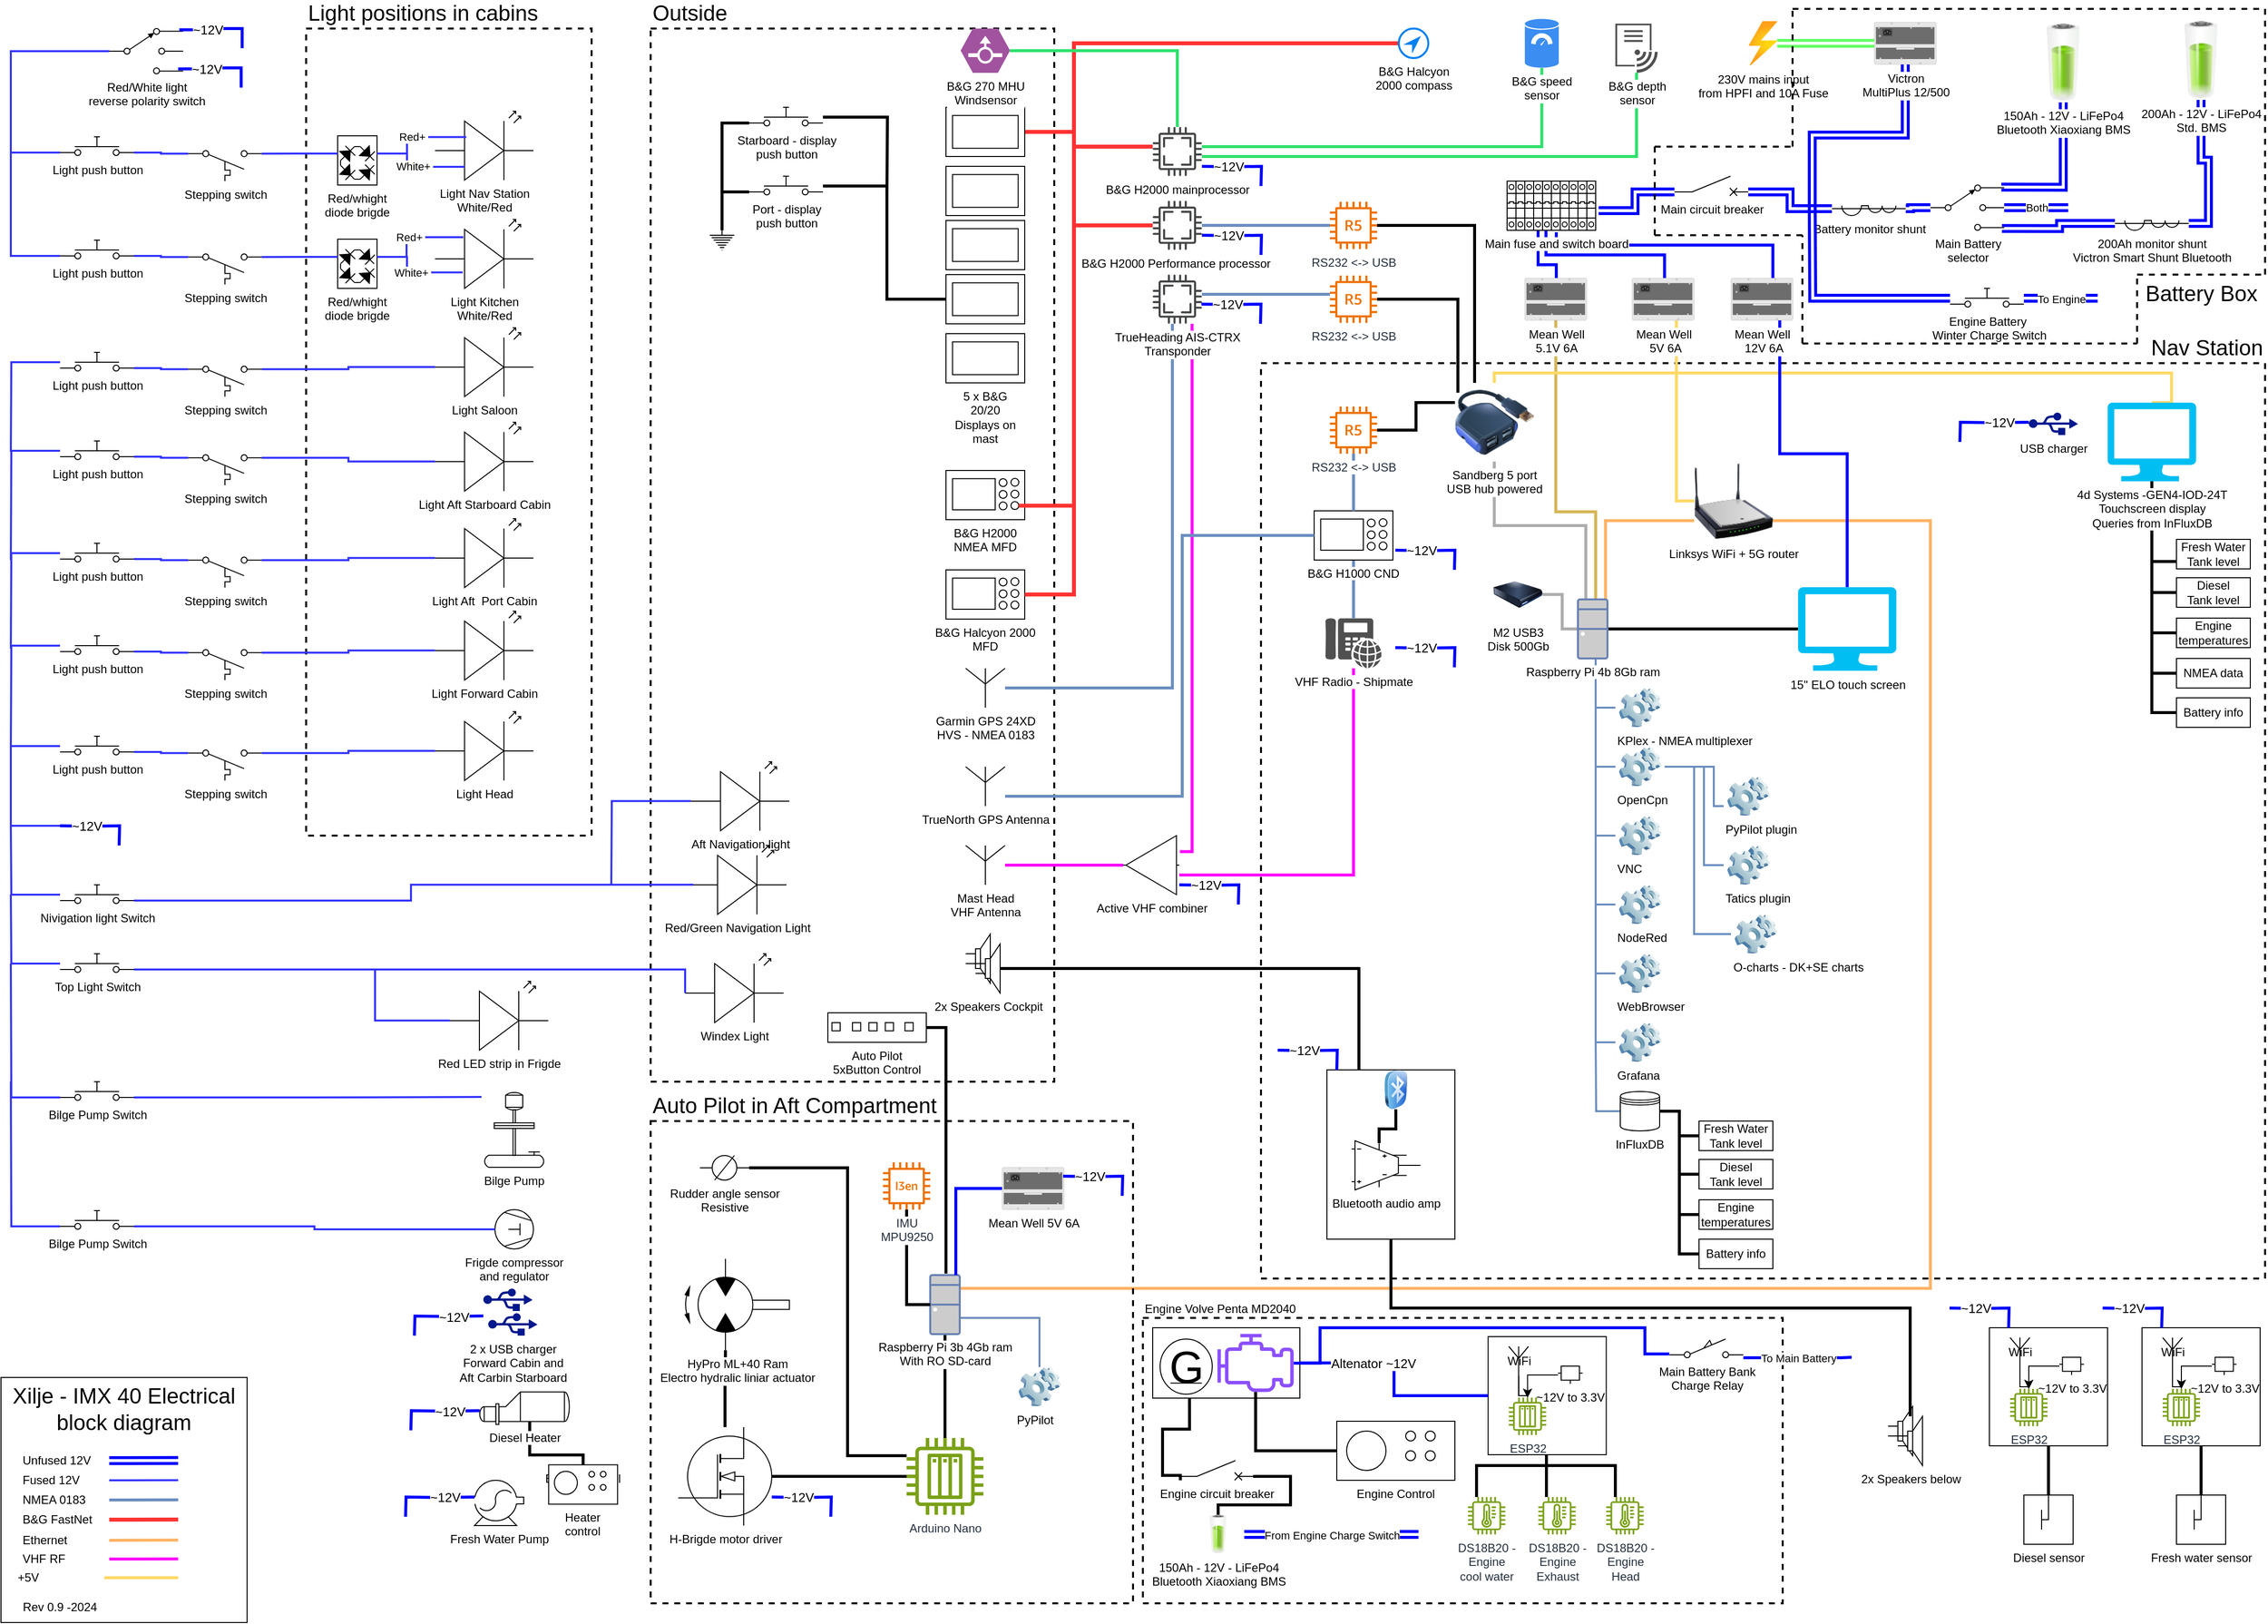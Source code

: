 <mxfile version="24.2.5" type="device">
  <diagram name="Page-1" id="099fd60b-425b-db50-ffb0-6b813814b670">
    <mxGraphModel dx="1847" dy="515" grid="1" gridSize="10" guides="1" tooltips="1" connect="1" arrows="1" fold="1" page="1" pageScale="1" pageWidth="1169" pageHeight="827" background="none" math="0" shadow="0">
      <root>
        <mxCell id="0" />
        <mxCell id="1" parent="0" />
        <mxCell id="9fai15Jy2hckLmUoozY7-231" value="&lt;font style=&quot;font-size: 22px;&quot;&gt;Nav Station&lt;/font&gt;" style="rounded=0;whiteSpace=wrap;html=1;fillColor=none;strokeWidth=2;dashed=1;align=right;labelPosition=center;verticalLabelPosition=top;verticalAlign=bottom;strokeColor=default;fontFamily=Helvetica;fontSize=22;fontColor=default;labelBackgroundColor=default;movable=1;resizable=1;rotatable=1;deletable=1;editable=1;locked=0;connectable=1;" parent="1" vertex="1">
          <mxGeometry x="140" y="370" width="1020" height="930" as="geometry" />
        </mxCell>
        <mxCell id="9fai15Jy2hckLmUoozY7-481" value="Engine Volve Penta MD2040" style="rounded=0;whiteSpace=wrap;html=1;fillColor=none;strokeWidth=2;dashed=1;labelPosition=center;verticalLabelPosition=top;align=left;verticalAlign=bottom;" parent="1" vertex="1">
          <mxGeometry x="20" y="1340" width="650" height="290" as="geometry" />
        </mxCell>
        <mxCell id="9fai15Jy2hckLmUoozY7-363" value="&lt;font style=&quot;font-size: 22px;&quot;&gt;Light positions in cabins&lt;/font&gt;" style="rounded=0;whiteSpace=wrap;html=1;fillColor=none;align=left;labelPosition=center;verticalLabelPosition=top;verticalAlign=bottom;strokeWidth=2;dashed=1;movable=0;resizable=0;rotatable=0;deletable=0;editable=0;locked=1;connectable=0;" parent="1" vertex="1">
          <mxGeometry x="-830" y="30" width="290" height="820" as="geometry" />
        </mxCell>
        <mxCell id="9fai15Jy2hckLmUoozY7-302" value="&lt;font style=&quot;font-size: 22px;&quot;&gt;Outside&lt;/font&gt;" style="rounded=0;whiteSpace=wrap;html=1;fillColor=none;align=left;labelPosition=center;verticalLabelPosition=top;verticalAlign=bottom;spacingTop=0;movable=1;resizable=1;rotatable=1;deletable=1;editable=1;locked=0;connectable=1;strokeWidth=2;dashed=1;" parent="1" vertex="1">
          <mxGeometry x="-480" y="30" width="410" height="1070" as="geometry" />
        </mxCell>
        <mxCell id="9fai15Jy2hckLmUoozY7-297" style="edgeStyle=orthogonalEdgeStyle;rounded=0;orthogonalLoop=1;jettySize=auto;html=1;entryX=-0.011;entryY=0.73;entryDx=0;entryDy=0;entryPerimeter=0;strokeColor=#FF00FF;strokeWidth=3;align=center;verticalAlign=middle;fontFamily=Helvetica;fontSize=11;fontColor=default;labelBackgroundColor=default;endArrow=none;endFill=0;" parent="1" source="9fai15Jy2hckLmUoozY7-23" target="9fai15Jy2hckLmUoozY7-295" edge="1">
          <mxGeometry relative="1" as="geometry">
            <Array as="points">
              <mxPoint x="70" y="866" />
            </Array>
          </mxGeometry>
        </mxCell>
        <mxCell id="9fai15Jy2hckLmUoozY7-292" style="edgeStyle=orthogonalEdgeStyle;rounded=0;orthogonalLoop=1;jettySize=auto;html=1;strokeColor=#6c8ebf;strokeWidth=3;align=center;verticalAlign=middle;fontFamily=Helvetica;fontSize=11;fontColor=default;labelBackgroundColor=default;endArrow=none;endFill=0;fillColor=#dae8fc;" parent="1" source="9fai15Jy2hckLmUoozY7-94" target="9fai15Jy2hckLmUoozY7-290" edge="1">
          <mxGeometry relative="1" as="geometry" />
        </mxCell>
        <mxCell id="9fai15Jy2hckLmUoozY7-233" style="edgeStyle=orthogonalEdgeStyle;rounded=0;orthogonalLoop=1;jettySize=auto;html=1;entryX=0.5;entryY=0;entryDx=0;entryDy=0;entryPerimeter=0;strokeColor=#FFD966;strokeWidth=3;align=center;verticalAlign=middle;fontFamily=Helvetica;fontSize=11;fontColor=default;labelBackgroundColor=default;endArrow=none;endFill=0;" parent="1" source="9fai15Jy2hckLmUoozY7-132" target="9fai15Jy2hckLmUoozY7-232" edge="1">
          <mxGeometry relative="1" as="geometry">
            <Array as="points">
              <mxPoint x="562" y="380" />
              <mxPoint x="1065" y="380" />
              <mxPoint x="1065" y="410" />
            </Array>
          </mxGeometry>
        </mxCell>
        <mxCell id="9fai15Jy2hckLmUoozY7-167" style="edgeStyle=orthogonalEdgeStyle;rounded=0;orthogonalLoop=1;jettySize=auto;html=1;entryX=0.6;entryY=0.667;entryDx=0;entryDy=0;entryPerimeter=0;strokeColor=#6c8ebf;strokeWidth=2;align=center;verticalAlign=middle;fontFamily=Helvetica;fontSize=11;fontColor=default;labelBackgroundColor=default;endArrow=none;endFill=0;fillColor=#dae8fc;" parent="1" source="9fai15Jy2hckLmUoozY7-142" target="9fai15Jy2hckLmUoozY7-52" edge="1">
          <mxGeometry relative="1" as="geometry" />
        </mxCell>
        <mxCell id="9fai15Jy2hckLmUoozY7-141" style="edgeStyle=orthogonalEdgeStyle;rounded=0;orthogonalLoop=1;jettySize=auto;html=1;entryX=0.556;entryY=1.04;entryDx=0;entryDy=0;entryPerimeter=0;strokeColor=#0000FF;strokeWidth=3;align=center;verticalAlign=middle;fontFamily=Helvetica;fontSize=11;fontColor=default;labelBackgroundColor=default;endArrow=none;endFill=0;" parent="1" source="9fai15Jy2hckLmUoozY7-130" target="9fai15Jy2hckLmUoozY7-15" edge="1">
          <mxGeometry relative="1" as="geometry">
            <Array as="points">
              <mxPoint x="660" y="250" />
              <mxPoint x="440" y="250" />
            </Array>
          </mxGeometry>
        </mxCell>
        <mxCell id="9fai15Jy2hckLmUoozY7-134" style="edgeStyle=orthogonalEdgeStyle;rounded=0;orthogonalLoop=1;jettySize=auto;html=1;strokeColor=#d6b656;strokeWidth=3;align=center;verticalAlign=middle;fontFamily=Helvetica;fontSize=11;fontColor=default;labelBackgroundColor=default;endArrow=none;endFill=0;entryX=0.98;entryY=0.02;entryDx=0;entryDy=0;entryPerimeter=0;fillColor=#fff2cc;" parent="1" source="9fai15Jy2hckLmUoozY7-133" target="9fai15Jy2hckLmUoozY7-52" edge="1">
          <mxGeometry relative="1" as="geometry">
            <Array as="points">
              <mxPoint x="440" y="521" />
              <mxPoint x="480" y="521" />
              <mxPoint x="480" y="611" />
            </Array>
          </mxGeometry>
        </mxCell>
        <mxCell id="9fai15Jy2hckLmUoozY7-139" style="edgeStyle=orthogonalEdgeStyle;rounded=0;orthogonalLoop=1;jettySize=auto;html=1;entryX=0.389;entryY=0.6;entryDx=0;entryDy=0;entryPerimeter=0;strokeColor=#0000FF;strokeWidth=3;align=center;verticalAlign=middle;fontFamily=Helvetica;fontSize=11;fontColor=default;labelBackgroundColor=default;endArrow=none;endFill=0;" parent="1" source="9fai15Jy2hckLmUoozY7-132" target="9fai15Jy2hckLmUoozY7-14" edge="1">
          <mxGeometry relative="1" as="geometry">
            <Array as="points">
              <mxPoint x="550" y="260" />
              <mxPoint x="429" y="260" />
            </Array>
          </mxGeometry>
        </mxCell>
        <mxCell id="9fai15Jy2hckLmUoozY7-138" style="edgeStyle=orthogonalEdgeStyle;rounded=0;orthogonalLoop=1;jettySize=auto;html=1;strokeColor=#0000FF;strokeWidth=3;align=center;verticalAlign=middle;fontFamily=Helvetica;fontSize=11;fontColor=default;labelBackgroundColor=default;endArrow=none;endFill=0;" parent="1" source="9fai15Jy2hckLmUoozY7-13" target="9fai15Jy2hckLmUoozY7-133" edge="1">
          <mxGeometry relative="1" as="geometry">
            <Array as="points">
              <mxPoint x="422" y="270" />
              <mxPoint x="440" y="270" />
            </Array>
          </mxGeometry>
        </mxCell>
        <mxCell id="9fai15Jy2hckLmUoozY7-9" style="edgeStyle=orthogonalEdgeStyle;rounded=0;orthogonalLoop=1;jettySize=auto;html=1;exitX=0;exitY=0.3;exitDx=0;exitDy=0;exitPerimeter=0;entryX=1;entryY=0.8;entryDx=0;entryDy=0;shape=link;strokeColor=#0000FF;strokeWidth=3;align=center;verticalAlign=middle;fontFamily=Helvetica;fontSize=11;fontColor=default;labelBackgroundColor=default;endArrow=classic;" parent="1" source="9fai15Jy2hckLmUoozY7-1" target="9fai15Jy2hckLmUoozY7-8" edge="1">
          <mxGeometry relative="1" as="geometry" />
        </mxCell>
        <mxCell id="9fai15Jy2hckLmUoozY7-1" value="Battery monitor shunt" style="pointerEvents=1;verticalLabelPosition=bottom;shadow=0;dashed=0;align=center;html=1;verticalAlign=top;shape=mxgraph.electrical.inductors.current_transformer_3;" parent="1" vertex="1">
          <mxGeometry x="720" y="210" width="75" height="10" as="geometry" />
        </mxCell>
        <mxCell id="9fai15Jy2hckLmUoozY7-6" style="edgeStyle=orthogonalEdgeStyle;rounded=0;orthogonalLoop=1;jettySize=auto;html=1;exitX=1;exitY=0.3;exitDx=0;exitDy=0;exitPerimeter=0;shape=link;strokeColor=#0000FF;strokeWidth=3;" parent="1" source="9fai15Jy2hckLmUoozY7-4" target="dnTUehm-ubC7icJpAnx4-3" edge="1">
          <mxGeometry relative="1" as="geometry" />
        </mxCell>
        <mxCell id="9fai15Jy2hckLmUoozY7-4" value="200Ah monitor shunt&lt;br&gt;Victron Smart Shunt Bluetooth" style="pointerEvents=1;verticalLabelPosition=bottom;shadow=0;dashed=0;align=center;html=1;verticalAlign=top;shape=mxgraph.electrical.inductors.current_transformer_3;" parent="1" vertex="1">
          <mxGeometry x="1007.5" y="225" width="75" height="10" as="geometry" />
        </mxCell>
        <mxCell id="9fai15Jy2hckLmUoozY7-8" value="Main circuit breaker" style="pointerEvents=1;verticalLabelPosition=bottom;shadow=0;dashed=0;align=center;html=1;verticalAlign=top;shape=mxgraph.electrical.electro-mechanical.circuitBreaker2;elSwitchState=off;" parent="1" vertex="1">
          <mxGeometry x="560" y="180" width="75" height="20" as="geometry" />
        </mxCell>
        <mxCell id="9fai15Jy2hckLmUoozY7-10" value="" style="verticalLabelPosition=bottom;dashed=0;shadow=0;html=1;align=center;verticalAlign=top;shape=mxgraph.cabinets.cb_1p;" parent="1" vertex="1">
          <mxGeometry x="390" y="185" width="9" height="50" as="geometry" />
        </mxCell>
        <mxCell id="9fai15Jy2hckLmUoozY7-11" value="" style="verticalLabelPosition=bottom;dashed=0;shadow=0;html=1;align=center;verticalAlign=top;shape=mxgraph.cabinets.cb_1p;" parent="1" vertex="1">
          <mxGeometry x="399" y="185" width="9" height="50" as="geometry" />
        </mxCell>
        <mxCell id="9fai15Jy2hckLmUoozY7-12" value="" style="verticalLabelPosition=bottom;dashed=0;shadow=0;html=1;align=center;verticalAlign=top;shape=mxgraph.cabinets.cb_1p;" parent="1" vertex="1">
          <mxGeometry x="408" y="185" width="9" height="50" as="geometry" />
        </mxCell>
        <mxCell id="9fai15Jy2hckLmUoozY7-13" value="" style="verticalLabelPosition=bottom;dashed=0;shadow=0;html=1;align=center;verticalAlign=top;shape=mxgraph.cabinets.cb_1p;" parent="1" vertex="1">
          <mxGeometry x="417" y="185" width="9" height="50" as="geometry" />
        </mxCell>
        <mxCell id="9fai15Jy2hckLmUoozY7-14" value="" style="verticalLabelPosition=bottom;dashed=0;shadow=0;html=1;align=center;verticalAlign=top;shape=mxgraph.cabinets.cb_1p;" parent="1" vertex="1">
          <mxGeometry x="426" y="185" width="9" height="50" as="geometry" />
        </mxCell>
        <mxCell id="9fai15Jy2hckLmUoozY7-15" value="&lt;span style=&quot;color: rgb(0, 0, 0); font-family: Helvetica; font-size: 12px; font-style: normal; font-variant-ligatures: normal; font-variant-caps: normal; font-weight: 400; letter-spacing: normal; orphans: 2; text-align: center; text-indent: 0px; text-transform: none; widows: 2; word-spacing: 0px; -webkit-text-stroke-width: 0px; white-space: nowrap; background-color: rgb(251, 251, 251); text-decoration-thickness: initial; text-decoration-style: initial; text-decoration-color: initial; display: inline !important; float: none;&quot;&gt;Main fuse and switch board&lt;/span&gt;" style="verticalLabelPosition=bottom;dashed=0;shadow=0;html=1;align=center;verticalAlign=top;shape=mxgraph.cabinets.cb_1p;" parent="1" vertex="1">
          <mxGeometry x="435" y="185" width="9" height="50" as="geometry" />
        </mxCell>
        <mxCell id="9fai15Jy2hckLmUoozY7-16" value="" style="verticalLabelPosition=bottom;dashed=0;shadow=0;html=1;align=center;verticalAlign=top;shape=mxgraph.cabinets.cb_1p;" parent="1" vertex="1">
          <mxGeometry x="444" y="185" width="9" height="50" as="geometry" />
        </mxCell>
        <mxCell id="9fai15Jy2hckLmUoozY7-17" value="" style="verticalLabelPosition=bottom;dashed=0;shadow=0;html=1;align=center;verticalAlign=top;shape=mxgraph.cabinets.cb_1p;" parent="1" vertex="1">
          <mxGeometry x="453" y="185" width="9" height="50" as="geometry" />
        </mxCell>
        <mxCell id="9fai15Jy2hckLmUoozY7-18" value="" style="verticalLabelPosition=bottom;dashed=0;shadow=0;html=1;align=center;verticalAlign=top;shape=mxgraph.cabinets.cb_1p;" parent="1" vertex="1">
          <mxGeometry x="462" y="185" width="9" height="50" as="geometry" />
        </mxCell>
        <mxCell id="9fai15Jy2hckLmUoozY7-19" value="" style="verticalLabelPosition=bottom;dashed=0;shadow=0;html=1;align=center;verticalAlign=top;shape=mxgraph.cabinets.cb_1p;" parent="1" vertex="1">
          <mxGeometry x="471" y="185" width="9" height="50" as="geometry" />
        </mxCell>
        <mxCell id="9fai15Jy2hckLmUoozY7-20" style="edgeStyle=orthogonalEdgeStyle;rounded=0;orthogonalLoop=1;jettySize=auto;html=1;exitX=0;exitY=0.8;exitDx=0;exitDy=0;entryX=1.333;entryY=0.6;entryDx=0;entryDy=0;entryPerimeter=0;shape=link;strokeColor=#0000FF;strokeWidth=3;align=center;verticalAlign=middle;fontFamily=Helvetica;fontSize=11;fontColor=default;labelBackgroundColor=default;endArrow=classic;" parent="1" source="9fai15Jy2hckLmUoozY7-8" target="9fai15Jy2hckLmUoozY7-19" edge="1">
          <mxGeometry relative="1" as="geometry" />
        </mxCell>
        <mxCell id="9fai15Jy2hckLmUoozY7-41" style="edgeStyle=orthogonalEdgeStyle;rounded=0;orthogonalLoop=1;jettySize=auto;html=1;entryX=1;entryY=0.5;entryDx=0;entryDy=0;strokeColor=#FF3333;endArrow=none;endFill=0;strokeWidth=4;" parent="1" target="9fai15Jy2hckLmUoozY7-24" edge="1">
          <mxGeometry relative="1" as="geometry">
            <mxPoint x="30" y="150" as="sourcePoint" />
            <Array as="points">
              <mxPoint x="-50" y="150" />
              <mxPoint x="-50" y="135" />
            </Array>
          </mxGeometry>
        </mxCell>
        <mxCell id="9fai15Jy2hckLmUoozY7-21" value="B&amp;amp;G H2000 mainprocessor" style="sketch=0;pointerEvents=1;shadow=0;dashed=0;html=1;strokeColor=none;fillColor=#434445;aspect=fixed;labelPosition=center;verticalLabelPosition=bottom;verticalAlign=top;align=center;outlineConnect=0;shape=mxgraph.vvd.cpu;" parent="1" vertex="1">
          <mxGeometry x="30" y="130" width="50" height="50" as="geometry" />
        </mxCell>
        <mxCell id="9fai15Jy2hckLmUoozY7-42" style="edgeStyle=orthogonalEdgeStyle;rounded=0;orthogonalLoop=1;jettySize=auto;html=1;strokeColor=#FF3333;strokeWidth=4;align=center;verticalAlign=middle;fontFamily=Helvetica;fontSize=11;fontColor=default;labelBackgroundColor=default;endArrow=none;endFill=0;" parent="1" source="9fai15Jy2hckLmUoozY7-22" edge="1">
          <mxGeometry relative="1" as="geometry">
            <mxPoint x="30" y="150" as="targetPoint" />
            <Array as="points">
              <mxPoint x="-50" y="230" />
              <mxPoint x="-50" y="150" />
            </Array>
          </mxGeometry>
        </mxCell>
        <mxCell id="9fai15Jy2hckLmUoozY7-110" style="edgeStyle=orthogonalEdgeStyle;rounded=0;orthogonalLoop=1;jettySize=auto;html=1;strokeColor=#6c8ebf;strokeWidth=3;align=center;verticalAlign=middle;fontFamily=Helvetica;fontSize=11;fontColor=default;labelBackgroundColor=default;endArrow=none;endFill=0;fillColor=#dae8fc;" parent="1" source="9fai15Jy2hckLmUoozY7-22" target="9fai15Jy2hckLmUoozY7-56" edge="1">
          <mxGeometry relative="1" as="geometry" />
        </mxCell>
        <mxCell id="9fai15Jy2hckLmUoozY7-22" value="B&amp;amp;G H2000 Performance processor&amp;nbsp;" style="sketch=0;pointerEvents=1;shadow=0;dashed=0;html=1;strokeColor=none;fillColor=#434445;aspect=fixed;labelPosition=center;verticalLabelPosition=bottom;verticalAlign=top;align=center;outlineConnect=0;shape=mxgraph.vvd.cpu;" parent="1" vertex="1">
          <mxGeometry x="30" y="205" width="50" height="50" as="geometry" />
        </mxCell>
        <mxCell id="9fai15Jy2hckLmUoozY7-109" style="edgeStyle=orthogonalEdgeStyle;rounded=0;orthogonalLoop=1;jettySize=auto;html=1;strokeColor=#6c8ebf;strokeWidth=3;align=center;verticalAlign=middle;fontFamily=Helvetica;fontSize=11;fontColor=default;labelBackgroundColor=default;endArrow=none;endFill=0;fillColor=#dae8fc;" parent="1" source="9fai15Jy2hckLmUoozY7-23" target="9fai15Jy2hckLmUoozY7-57" edge="1">
          <mxGeometry relative="1" as="geometry">
            <Array as="points">
              <mxPoint x="140" y="300" />
              <mxPoint x="140" y="300" />
            </Array>
          </mxGeometry>
        </mxCell>
        <mxCell id="9fai15Jy2hckLmUoozY7-26" value="" style="group" parent="1" vertex="1" connectable="0">
          <mxGeometry x="-180" y="110" width="80" height="50" as="geometry" />
        </mxCell>
        <mxCell id="9fai15Jy2hckLmUoozY7-24" value="" style="rounded=0;whiteSpace=wrap;html=1;" parent="9fai15Jy2hckLmUoozY7-26" vertex="1">
          <mxGeometry width="80" height="50" as="geometry" />
        </mxCell>
        <mxCell id="9fai15Jy2hckLmUoozY7-25" value="" style="rounded=0;whiteSpace=wrap;html=1;" parent="9fai15Jy2hckLmUoozY7-26" vertex="1">
          <mxGeometry x="6.667" y="8.333" width="66.667" height="33.333" as="geometry" />
        </mxCell>
        <mxCell id="9fai15Jy2hckLmUoozY7-30" value="" style="group" parent="1" vertex="1" connectable="0">
          <mxGeometry x="-180" y="280" width="80" height="50" as="geometry" />
        </mxCell>
        <mxCell id="9fai15Jy2hckLmUoozY7-31" value="" style="rounded=0;whiteSpace=wrap;html=1;" parent="9fai15Jy2hckLmUoozY7-30" vertex="1">
          <mxGeometry width="80" height="50" as="geometry" />
        </mxCell>
        <mxCell id="9fai15Jy2hckLmUoozY7-32" value="" style="rounded=0;whiteSpace=wrap;html=1;" parent="9fai15Jy2hckLmUoozY7-30" vertex="1">
          <mxGeometry x="6.667" y="8.333" width="66.667" height="33.333" as="geometry" />
        </mxCell>
        <mxCell id="9fai15Jy2hckLmUoozY7-33" value="" style="group" parent="1" vertex="1" connectable="0">
          <mxGeometry x="-180" y="170" width="80" height="50" as="geometry" />
        </mxCell>
        <mxCell id="9fai15Jy2hckLmUoozY7-34" value="" style="rounded=0;whiteSpace=wrap;html=1;" parent="9fai15Jy2hckLmUoozY7-33" vertex="1">
          <mxGeometry width="80" height="50" as="geometry" />
        </mxCell>
        <mxCell id="9fai15Jy2hckLmUoozY7-35" value="" style="rounded=0;whiteSpace=wrap;html=1;" parent="9fai15Jy2hckLmUoozY7-33" vertex="1">
          <mxGeometry x="6.667" y="8.333" width="66.667" height="33.333" as="geometry" />
        </mxCell>
        <mxCell id="9fai15Jy2hckLmUoozY7-37" value="" style="group" parent="1" vertex="1" connectable="0">
          <mxGeometry x="-180" y="225" width="80" height="50" as="geometry" />
        </mxCell>
        <mxCell id="9fai15Jy2hckLmUoozY7-38" value="" style="rounded=0;whiteSpace=wrap;html=1;" parent="9fai15Jy2hckLmUoozY7-37" vertex="1">
          <mxGeometry width="80" height="50" as="geometry" />
        </mxCell>
        <mxCell id="9fai15Jy2hckLmUoozY7-39" value="" style="rounded=0;whiteSpace=wrap;html=1;" parent="9fai15Jy2hckLmUoozY7-37" vertex="1">
          <mxGeometry x="6.667" y="8.333" width="66.667" height="33.333" as="geometry" />
        </mxCell>
        <mxCell id="9fai15Jy2hckLmUoozY7-27" value="" style="group;verticalAlign=bottom;" parent="1" vertex="1" connectable="0">
          <mxGeometry x="-180" y="340" width="80" height="50" as="geometry" />
        </mxCell>
        <mxCell id="9fai15Jy2hckLmUoozY7-28" value="5 x B&amp;amp;G 20/20 Displays on mast" style="rounded=0;whiteSpace=wrap;html=1;verticalAlign=top;labelPosition=center;verticalLabelPosition=bottom;align=center;" parent="9fai15Jy2hckLmUoozY7-27" vertex="1">
          <mxGeometry width="80" height="50" as="geometry" />
        </mxCell>
        <mxCell id="9fai15Jy2hckLmUoozY7-29" value="" style="rounded=0;whiteSpace=wrap;html=1;" parent="9fai15Jy2hckLmUoozY7-27" vertex="1">
          <mxGeometry x="6.667" y="8.333" width="66.667" height="33.333" as="geometry" />
        </mxCell>
        <mxCell id="9fai15Jy2hckLmUoozY7-47" style="edgeStyle=orthogonalEdgeStyle;rounded=0;orthogonalLoop=1;jettySize=auto;html=1;strokeColor=#FF3333;strokeWidth=4;align=center;verticalAlign=middle;fontFamily=Helvetica;fontSize=11;fontColor=default;labelBackgroundColor=default;endArrow=none;endFill=0;" parent="1" source="9fai15Jy2hckLmUoozY7-43" target="9fai15Jy2hckLmUoozY7-21" edge="1">
          <mxGeometry relative="1" as="geometry">
            <mxPoint x="-50.0" y="45" as="targetPoint" />
            <Array as="points">
              <mxPoint x="-50" y="45" />
              <mxPoint x="-50" y="150" />
            </Array>
          </mxGeometry>
        </mxCell>
        <mxCell id="9fai15Jy2hckLmUoozY7-43" value="B&amp;amp;G Halcyon &lt;br&gt;2000 compass" style="html=1;verticalLabelPosition=bottom;align=center;labelBackgroundColor=#ffffff;verticalAlign=top;strokeWidth=2;strokeColor=#0080F0;shadow=0;dashed=0;shape=mxgraph.ios7.icons.location_2;" parent="1" vertex="1">
          <mxGeometry x="280" y="30" width="30" height="30" as="geometry" />
        </mxCell>
        <mxCell id="9fai15Jy2hckLmUoozY7-49" style="edgeStyle=orthogonalEdgeStyle;rounded=0;orthogonalLoop=1;jettySize=auto;html=1;strokeWidth=3;strokeColor=#2de16c;endArrow=none;endFill=0;" parent="1" source="9fai15Jy2hckLmUoozY7-44" target="9fai15Jy2hckLmUoozY7-21" edge="1">
          <mxGeometry relative="1" as="geometry">
            <mxPoint x="325" y="140" as="targetPoint" />
            <Array as="points">
              <mxPoint x="55" y="53" />
            </Array>
          </mxGeometry>
        </mxCell>
        <mxCell id="9fai15Jy2hckLmUoozY7-44" value="B&amp;amp;G 270 MHU&lt;br&gt;Windsensor" style="verticalLabelPosition=bottom;sketch=0;html=1;fillColor=#A153A0;strokeColor=#ffffff;verticalAlign=top;align=center;points=[[0,0.5,0],[0.125,0.25,0],[0.25,0,0],[0.5,0,0],[0.75,0,0],[0.875,0.25,0],[1,0.5,0],[0.875,0.75,0],[0.75,1,0],[0.5,1,0],[0.125,0.75,0]];pointerEvents=1;shape=mxgraph.cisco_safe.compositeIcon;bgIcon=mxgraph.cisco_safe.design.blank_device;resIcon=mxgraph.cisco_safe.design.flow_sensor;labelBackgroundColor=default;" parent="1" vertex="1">
          <mxGeometry x="-165" y="30" width="50" height="45" as="geometry" />
        </mxCell>
        <mxCell id="9fai15Jy2hckLmUoozY7-50" style="edgeStyle=orthogonalEdgeStyle;rounded=0;orthogonalLoop=1;jettySize=auto;html=1;strokeColor=#2de16c;strokeWidth=3;align=center;verticalAlign=middle;fontFamily=Helvetica;fontSize=11;fontColor=default;labelBackgroundColor=default;endArrow=none;endFill=0;" parent="1" source="9fai15Jy2hckLmUoozY7-45" target="9fai15Jy2hckLmUoozY7-21" edge="1">
          <mxGeometry relative="1" as="geometry">
            <Array as="points">
              <mxPoint x="425" y="150" />
            </Array>
          </mxGeometry>
        </mxCell>
        <mxCell id="9fai15Jy2hckLmUoozY7-45" value="B&amp;amp;G speed&lt;div&gt;sensor&lt;/div&gt;" style="sketch=0;html=1;aspect=fixed;strokeColor=none;shadow=0;fillColor=#3B8DF1;verticalAlign=top;labelPosition=center;verticalLabelPosition=bottom;shape=mxgraph.gcp2.database_speed;labelBackgroundColor=default;" parent="1" vertex="1">
          <mxGeometry x="408" y="20" width="34.5" height="50" as="geometry" />
        </mxCell>
        <mxCell id="9fai15Jy2hckLmUoozY7-51" style="edgeStyle=orthogonalEdgeStyle;rounded=0;orthogonalLoop=1;jettySize=auto;html=1;exitX=0.5;exitY=1;exitDx=0;exitDy=0;exitPerimeter=0;strokeColor=#2de16c;strokeWidth=3;align=center;verticalAlign=middle;fontFamily=Helvetica;fontSize=11;fontColor=default;labelBackgroundColor=default;endArrow=none;endFill=0;" parent="1" source="9fai15Jy2hckLmUoozY7-46" target="9fai15Jy2hckLmUoozY7-21" edge="1">
          <mxGeometry relative="1" as="geometry">
            <Array as="points">
              <mxPoint x="521" y="160" />
            </Array>
          </mxGeometry>
        </mxCell>
        <mxCell id="9fai15Jy2hckLmUoozY7-46" value="B&amp;amp;G depth&lt;div&gt;sensor&lt;/div&gt;" style="sketch=0;pointerEvents=1;shadow=0;dashed=0;html=1;strokeColor=none;labelPosition=center;verticalLabelPosition=bottom;verticalAlign=top;align=center;fillColor=#505050;shape=mxgraph.mscae.intune.intune_wifi_profiles;labelBackgroundColor=default;" parent="1" vertex="1">
          <mxGeometry x="500" y="25" width="43" height="50" as="geometry" />
        </mxCell>
        <mxCell id="9fai15Jy2hckLmUoozY7-53" value="15&quot; ELO touch screen" style="verticalLabelPosition=bottom;html=1;verticalAlign=top;align=center;strokeColor=none;fillColor=#00BEF2;shape=mxgraph.azure.computer;pointerEvents=1;" parent="1" vertex="1">
          <mxGeometry x="685.5" y="597.5" width="100" height="85" as="geometry" />
        </mxCell>
        <mxCell id="9fai15Jy2hckLmUoozY7-104" style="edgeStyle=orthogonalEdgeStyle;rounded=0;orthogonalLoop=1;jettySize=auto;html=1;exitX=0.5;exitY=1;exitDx=0;exitDy=0;strokeWidth=3;strokeColor=#adadad;endArrow=none;endFill=0;" parent="1" source="9fai15Jy2hckLmUoozY7-54" target="9fai15Jy2hckLmUoozY7-52" edge="1">
          <mxGeometry relative="1" as="geometry">
            <Array as="points">
              <mxPoint x="377" y="535" />
              <mxPoint x="470" y="535" />
            </Array>
          </mxGeometry>
        </mxCell>
        <mxCell id="9fai15Jy2hckLmUoozY7-137" style="edgeStyle=orthogonalEdgeStyle;rounded=0;orthogonalLoop=1;jettySize=auto;html=1;strokeColor=#FFD966;strokeWidth=3;align=center;verticalAlign=middle;fontFamily=Helvetica;fontSize=11;fontColor=default;labelBackgroundColor=default;endArrow=none;endFill=0;" parent="1" source="9fai15Jy2hckLmUoozY7-54" target="9fai15Jy2hckLmUoozY7-132" edge="1">
          <mxGeometry relative="1" as="geometry">
            <Array as="points">
              <mxPoint x="377" y="380" />
              <mxPoint x="562" y="380" />
            </Array>
          </mxGeometry>
        </mxCell>
        <mxCell id="9fai15Jy2hckLmUoozY7-54" value="Sandberg 5 port &lt;br&gt;USB hub powered" style="image;html=1;image=img/lib/clip_art/computers/USB_Hub_128x128.png" parent="1" vertex="1">
          <mxGeometry x="337" y="390" width="80" height="80" as="geometry" />
        </mxCell>
        <mxCell id="9fai15Jy2hckLmUoozY7-106" style="edgeStyle=orthogonalEdgeStyle;rounded=0;orthogonalLoop=1;jettySize=auto;html=1;entryX=0.25;entryY=0;entryDx=0;entryDy=0;strokeColor=default;strokeWidth=3;align=center;verticalAlign=middle;fontFamily=Helvetica;fontSize=11;fontColor=default;labelBackgroundColor=default;endArrow=none;endFill=0;" parent="1" source="9fai15Jy2hckLmUoozY7-56" target="9fai15Jy2hckLmUoozY7-54" edge="1">
          <mxGeometry relative="1" as="geometry" />
        </mxCell>
        <mxCell id="9fai15Jy2hckLmUoozY7-56" value="RS232 &amp;lt;-&amp;gt; USB" style="sketch=0;outlineConnect=0;fontColor=#232F3E;gradientColor=none;fillColor=#ED7100;strokeColor=none;dashed=0;verticalLabelPosition=bottom;verticalAlign=top;align=center;html=1;fontSize=12;fontStyle=0;aspect=fixed;pointerEvents=1;shape=mxgraph.aws4.r5_instance;" parent="1" vertex="1">
          <mxGeometry x="210" y="206" width="48" height="48" as="geometry" />
        </mxCell>
        <mxCell id="9fai15Jy2hckLmUoozY7-57" value="RS232 &amp;lt;-&amp;gt; USB" style="sketch=0;outlineConnect=0;fontColor=#232F3E;gradientColor=none;fillColor=#ED7100;strokeColor=none;dashed=0;verticalLabelPosition=bottom;verticalAlign=top;align=center;html=1;fontSize=12;fontStyle=0;aspect=fixed;pointerEvents=1;shape=mxgraph.aws4.r5_instance;" parent="1" vertex="1">
          <mxGeometry x="210" y="281" width="48" height="48" as="geometry" />
        </mxCell>
        <mxCell id="9fai15Jy2hckLmUoozY7-73" value="B&amp;G H2000&#xa;NMEA MFD" style="group;labelPosition=center;verticalLabelPosition=bottom;align=center;verticalAlign=top;" parent="1" vertex="1" connectable="0">
          <mxGeometry x="-180" y="479" width="80" height="50" as="geometry" />
        </mxCell>
        <mxCell id="9fai15Jy2hckLmUoozY7-74" value="" style="rounded=0;whiteSpace=wrap;html=1;" parent="9fai15Jy2hckLmUoozY7-73" vertex="1">
          <mxGeometry width="80" height="50" as="geometry" />
        </mxCell>
        <mxCell id="9fai15Jy2hckLmUoozY7-75" value="" style="rounded=0;whiteSpace=wrap;html=1;" parent="9fai15Jy2hckLmUoozY7-73" vertex="1">
          <mxGeometry x="6.67" y="8.33" width="43.33" height="31.67" as="geometry" />
        </mxCell>
        <mxCell id="9fai15Jy2hckLmUoozY7-76" value="" style="ellipse;whiteSpace=wrap;html=1;aspect=fixed;" parent="9fai15Jy2hckLmUoozY7-73" vertex="1">
          <mxGeometry x="54" y="8.33" width="8" height="8" as="geometry" />
        </mxCell>
        <mxCell id="9fai15Jy2hckLmUoozY7-77" value="" style="ellipse;whiteSpace=wrap;html=1;aspect=fixed;" parent="9fai15Jy2hckLmUoozY7-73" vertex="1">
          <mxGeometry x="66" y="8" width="8" height="8" as="geometry" />
        </mxCell>
        <mxCell id="9fai15Jy2hckLmUoozY7-78" value="" style="ellipse;whiteSpace=wrap;html=1;aspect=fixed;" parent="9fai15Jy2hckLmUoozY7-73" vertex="1">
          <mxGeometry x="54" y="20.33" width="8" height="8" as="geometry" />
        </mxCell>
        <mxCell id="9fai15Jy2hckLmUoozY7-79" value="" style="ellipse;whiteSpace=wrap;html=1;aspect=fixed;" parent="9fai15Jy2hckLmUoozY7-73" vertex="1">
          <mxGeometry x="66" y="20" width="8" height="8" as="geometry" />
        </mxCell>
        <mxCell id="9fai15Jy2hckLmUoozY7-80" value="" style="ellipse;whiteSpace=wrap;html=1;aspect=fixed;" parent="9fai15Jy2hckLmUoozY7-73" vertex="1">
          <mxGeometry x="54" y="32" width="8" height="8" as="geometry" />
        </mxCell>
        <mxCell id="9fai15Jy2hckLmUoozY7-81" value="" style="ellipse;whiteSpace=wrap;html=1;aspect=fixed;" parent="9fai15Jy2hckLmUoozY7-73" vertex="1">
          <mxGeometry x="66" y="31.67" width="8" height="8" as="geometry" />
        </mxCell>
        <mxCell id="9fai15Jy2hckLmUoozY7-82" value="B&amp;G Halcyon 2000&#xa;MFD" style="group;labelPosition=center;verticalLabelPosition=bottom;align=center;verticalAlign=top;" parent="1" vertex="1" connectable="0">
          <mxGeometry x="-180" y="580" width="80" height="50" as="geometry" />
        </mxCell>
        <mxCell id="9fai15Jy2hckLmUoozY7-83" value="" style="rounded=0;whiteSpace=wrap;html=1;" parent="9fai15Jy2hckLmUoozY7-82" vertex="1">
          <mxGeometry width="80" height="50" as="geometry" />
        </mxCell>
        <mxCell id="9fai15Jy2hckLmUoozY7-84" value="" style="rounded=0;whiteSpace=wrap;html=1;" parent="9fai15Jy2hckLmUoozY7-82" vertex="1">
          <mxGeometry x="6.67" y="8.33" width="43.33" height="31.67" as="geometry" />
        </mxCell>
        <mxCell id="9fai15Jy2hckLmUoozY7-85" value="" style="ellipse;whiteSpace=wrap;html=1;aspect=fixed;" parent="9fai15Jy2hckLmUoozY7-82" vertex="1">
          <mxGeometry x="54" y="8.33" width="8" height="8" as="geometry" />
        </mxCell>
        <mxCell id="9fai15Jy2hckLmUoozY7-86" value="" style="ellipse;whiteSpace=wrap;html=1;aspect=fixed;" parent="9fai15Jy2hckLmUoozY7-82" vertex="1">
          <mxGeometry x="66" y="8" width="8" height="8" as="geometry" />
        </mxCell>
        <mxCell id="9fai15Jy2hckLmUoozY7-87" value="" style="ellipse;whiteSpace=wrap;html=1;aspect=fixed;" parent="9fai15Jy2hckLmUoozY7-82" vertex="1">
          <mxGeometry x="54" y="20.33" width="8" height="8" as="geometry" />
        </mxCell>
        <mxCell id="9fai15Jy2hckLmUoozY7-88" value="" style="ellipse;whiteSpace=wrap;html=1;aspect=fixed;" parent="9fai15Jy2hckLmUoozY7-82" vertex="1">
          <mxGeometry x="66" y="20" width="8" height="8" as="geometry" />
        </mxCell>
        <mxCell id="9fai15Jy2hckLmUoozY7-89" value="" style="ellipse;whiteSpace=wrap;html=1;aspect=fixed;" parent="9fai15Jy2hckLmUoozY7-82" vertex="1">
          <mxGeometry x="54" y="32" width="8" height="8" as="geometry" />
        </mxCell>
        <mxCell id="9fai15Jy2hckLmUoozY7-90" value="" style="ellipse;whiteSpace=wrap;html=1;aspect=fixed;" parent="9fai15Jy2hckLmUoozY7-82" vertex="1">
          <mxGeometry x="66" y="31.67" width="8" height="8" as="geometry" />
        </mxCell>
        <mxCell id="9fai15Jy2hckLmUoozY7-93" value="B&amp;G H1000 CND" style="group;labelPosition=center;verticalLabelPosition=bottom;align=center;verticalAlign=top;labelBackgroundColor=default;" parent="1" vertex="1" connectable="0">
          <mxGeometry x="194" y="520" width="80" height="50" as="geometry" />
        </mxCell>
        <mxCell id="9fai15Jy2hckLmUoozY7-94" value="" style="rounded=0;whiteSpace=wrap;html=1;" parent="9fai15Jy2hckLmUoozY7-93" vertex="1">
          <mxGeometry width="80" height="50" as="geometry" />
        </mxCell>
        <mxCell id="9fai15Jy2hckLmUoozY7-95" value="" style="rounded=0;whiteSpace=wrap;html=1;" parent="9fai15Jy2hckLmUoozY7-93" vertex="1">
          <mxGeometry x="6.67" y="8.33" width="43.33" height="31.67" as="geometry" />
        </mxCell>
        <mxCell id="9fai15Jy2hckLmUoozY7-96" value="" style="ellipse;whiteSpace=wrap;html=1;aspect=fixed;" parent="9fai15Jy2hckLmUoozY7-93" vertex="1">
          <mxGeometry x="54" y="8.33" width="8" height="8" as="geometry" />
        </mxCell>
        <mxCell id="9fai15Jy2hckLmUoozY7-97" value="" style="ellipse;whiteSpace=wrap;html=1;aspect=fixed;" parent="9fai15Jy2hckLmUoozY7-93" vertex="1">
          <mxGeometry x="66" y="8" width="8" height="8" as="geometry" />
        </mxCell>
        <mxCell id="9fai15Jy2hckLmUoozY7-98" value="" style="ellipse;whiteSpace=wrap;html=1;aspect=fixed;" parent="9fai15Jy2hckLmUoozY7-93" vertex="1">
          <mxGeometry x="54" y="20.33" width="8" height="8" as="geometry" />
        </mxCell>
        <mxCell id="9fai15Jy2hckLmUoozY7-99" value="" style="ellipse;whiteSpace=wrap;html=1;aspect=fixed;" parent="9fai15Jy2hckLmUoozY7-93" vertex="1">
          <mxGeometry x="66" y="20" width="8" height="8" as="geometry" />
        </mxCell>
        <mxCell id="9fai15Jy2hckLmUoozY7-100" value="" style="ellipse;whiteSpace=wrap;html=1;aspect=fixed;" parent="9fai15Jy2hckLmUoozY7-93" vertex="1">
          <mxGeometry x="54" y="32" width="8" height="8" as="geometry" />
        </mxCell>
        <mxCell id="9fai15Jy2hckLmUoozY7-101" value="" style="ellipse;whiteSpace=wrap;html=1;aspect=fixed;" parent="9fai15Jy2hckLmUoozY7-93" vertex="1">
          <mxGeometry x="66" y="31.67" width="8" height="8" as="geometry" />
        </mxCell>
        <mxCell id="9fai15Jy2hckLmUoozY7-105" style="edgeStyle=orthogonalEdgeStyle;rounded=0;orthogonalLoop=1;jettySize=auto;html=1;entryX=0.038;entryY=0.125;entryDx=0;entryDy=0;entryPerimeter=0;endArrow=none;endFill=0;strokeWidth=3;" parent="1" source="9fai15Jy2hckLmUoozY7-57" target="9fai15Jy2hckLmUoozY7-54" edge="1">
          <mxGeometry relative="1" as="geometry" />
        </mxCell>
        <mxCell id="9fai15Jy2hckLmUoozY7-107" style="edgeStyle=orthogonalEdgeStyle;rounded=0;orthogonalLoop=1;jettySize=auto;html=1;entryX=0;entryY=0.25;entryDx=0;entryDy=0;strokeColor=default;strokeWidth=3;align=center;verticalAlign=middle;fontFamily=Helvetica;fontSize=11;fontColor=default;labelBackgroundColor=default;endArrow=none;endFill=0;" parent="1" source="9fai15Jy2hckLmUoozY7-103" target="9fai15Jy2hckLmUoozY7-54" edge="1">
          <mxGeometry relative="1" as="geometry" />
        </mxCell>
        <mxCell id="9fai15Jy2hckLmUoozY7-115" style="edgeStyle=orthogonalEdgeStyle;rounded=0;orthogonalLoop=1;jettySize=auto;html=1;entryX=0;entryY=0.5;entryDx=0;entryDy=0;strokeColor=#6c8ebf;strokeWidth=3;align=center;verticalAlign=middle;fontFamily=Helvetica;fontSize=11;fontColor=default;labelBackgroundColor=default;endArrow=none;endFill=0;fillColor=#dae8fc;" parent="1" source="9fai15Jy2hckLmUoozY7-111" target="9fai15Jy2hckLmUoozY7-94" edge="1">
          <mxGeometry relative="1" as="geometry">
            <Array as="points">
              <mxPoint x="60" y="810" />
              <mxPoint x="60" y="545" />
            </Array>
          </mxGeometry>
        </mxCell>
        <mxCell id="9fai15Jy2hckLmUoozY7-111" value="TrueNorth GPS Antenna" style="verticalLabelPosition=bottom;shadow=0;dashed=0;align=center;html=1;verticalAlign=top;shape=mxgraph.electrical.radio.aerial_-_antenna_1;" parent="1" vertex="1">
          <mxGeometry x="-160" y="780" width="40" height="40" as="geometry" />
        </mxCell>
        <mxCell id="9fai15Jy2hckLmUoozY7-114" style="edgeStyle=orthogonalEdgeStyle;rounded=0;orthogonalLoop=1;jettySize=auto;html=1;strokeColor=#6c8ebf;strokeWidth=3;align=center;verticalAlign=middle;fontFamily=Helvetica;fontSize=11;fontColor=default;labelBackgroundColor=default;endArrow=none;endFill=0;fillColor=#dae8fc;" parent="1" source="9fai15Jy2hckLmUoozY7-113" target="9fai15Jy2hckLmUoozY7-23" edge="1">
          <mxGeometry relative="1" as="geometry">
            <Array as="points">
              <mxPoint x="50" y="700" />
            </Array>
          </mxGeometry>
        </mxCell>
        <mxCell id="9fai15Jy2hckLmUoozY7-113" value="Garmin GPS 24XD &lt;br&gt;HVS - NMEA 0183" style="verticalLabelPosition=bottom;shadow=0;dashed=0;align=center;html=1;verticalAlign=top;shape=mxgraph.electrical.radio.aerial_-_antenna_1;" parent="1" vertex="1">
          <mxGeometry x="-160" y="680" width="40" height="40" as="geometry" />
        </mxCell>
        <mxCell id="9fai15Jy2hckLmUoozY7-116" style="edgeStyle=orthogonalEdgeStyle;rounded=0;orthogonalLoop=1;jettySize=auto;html=1;strokeColor=#6c8ebf;strokeWidth=3;align=center;verticalAlign=middle;fontFamily=Helvetica;fontSize=11;fontColor=default;labelBackgroundColor=default;endArrow=none;endFill=0;fillColor=#dae8fc;" parent="1" source="9fai15Jy2hckLmUoozY7-94" target="9fai15Jy2hckLmUoozY7-103" edge="1">
          <mxGeometry relative="1" as="geometry" />
        </mxCell>
        <mxCell id="9fai15Jy2hckLmUoozY7-126" style="edgeStyle=orthogonalEdgeStyle;rounded=0;orthogonalLoop=1;jettySize=auto;html=1;strokeColor=default;strokeWidth=3;align=center;verticalAlign=middle;fontFamily=Helvetica;fontSize=11;fontColor=default;labelBackgroundColor=default;endArrow=none;endFill=0;" parent="1" source="9fai15Jy2hckLmUoozY7-117" edge="1">
          <mxGeometry relative="1" as="geometry">
            <mxPoint x="-240" y="200" as="targetPoint" />
          </mxGeometry>
        </mxCell>
        <mxCell id="9fai15Jy2hckLmUoozY7-117" value="Starboard - display&lt;br&gt;push button" style="html=1;shape=mxgraph.electrical.electro-mechanical.pushbutton;aspect=fixed;elSwitchState=off;labelPosition=center;verticalLabelPosition=bottom;align=center;verticalAlign=top;" parent="1" vertex="1">
          <mxGeometry x="-380" y="110" width="75" height="20" as="geometry" />
        </mxCell>
        <mxCell id="9fai15Jy2hckLmUoozY7-125" style="edgeStyle=orthogonalEdgeStyle;rounded=0;orthogonalLoop=1;jettySize=auto;html=1;entryX=0;entryY=0.5;entryDx=0;entryDy=0;strokeColor=default;strokeWidth=3;align=center;verticalAlign=middle;fontFamily=Helvetica;fontSize=11;fontColor=default;labelBackgroundColor=default;endArrow=none;endFill=0;" parent="1" source="9fai15Jy2hckLmUoozY7-120" target="9fai15Jy2hckLmUoozY7-31" edge="1">
          <mxGeometry relative="1" as="geometry">
            <Array as="points">
              <mxPoint x="-240" y="190" />
              <mxPoint x="-240" y="305" />
            </Array>
          </mxGeometry>
        </mxCell>
        <mxCell id="9fai15Jy2hckLmUoozY7-287" style="edgeStyle=orthogonalEdgeStyle;rounded=0;orthogonalLoop=1;jettySize=auto;html=1;exitX=0;exitY=0.8;exitDx=0;exitDy=0;entryX=0.5;entryY=0;entryDx=0;entryDy=0;entryPerimeter=0;strokeColor=default;strokeWidth=3;align=center;verticalAlign=middle;fontFamily=Helvetica;fontSize=11;fontColor=default;labelBackgroundColor=default;endArrow=none;endFill=0;" parent="1" source="9fai15Jy2hckLmUoozY7-120" target="9fai15Jy2hckLmUoozY7-285" edge="1">
          <mxGeometry relative="1" as="geometry">
            <mxPoint x="-410" y="240" as="targetPoint" />
          </mxGeometry>
        </mxCell>
        <mxCell id="9fai15Jy2hckLmUoozY7-120" value="Port - display&lt;br&gt;push button" style="html=1;shape=mxgraph.electrical.electro-mechanical.pushbutton;aspect=fixed;elSwitchState=off;labelPosition=center;verticalLabelPosition=bottom;align=center;verticalAlign=top;" parent="1" vertex="1">
          <mxGeometry x="-380" y="180" width="75" height="20" as="geometry" />
        </mxCell>
        <mxCell id="9fai15Jy2hckLmUoozY7-414" style="edgeStyle=orthogonalEdgeStyle;rounded=0;orthogonalLoop=1;jettySize=auto;html=1;strokeColor=#FFB366;strokeWidth=3;align=center;verticalAlign=middle;fontFamily=Helvetica;fontSize=11;fontColor=default;labelBackgroundColor=default;endArrow=none;endFill=0;" parent="1" source="9fai15Jy2hckLmUoozY7-127" target="9fai15Jy2hckLmUoozY7-401" edge="1">
          <mxGeometry relative="1" as="geometry">
            <Array as="points">
              <mxPoint x="820" y="530" />
              <mxPoint x="820" y="1310" />
            </Array>
          </mxGeometry>
        </mxCell>
        <mxCell id="9fai15Jy2hckLmUoozY7-127" value="Linksys WiFi + 5G router" style="image;html=1;image=img/lib/clip_art/networking/Wireless_Router_N_128x128.png" parent="1" vertex="1">
          <mxGeometry x="580" y="470" width="80" height="80" as="geometry" />
        </mxCell>
        <mxCell id="9fai15Jy2hckLmUoozY7-128" style="edgeStyle=orthogonalEdgeStyle;rounded=0;orthogonalLoop=1;jettySize=auto;html=1;strokeColor=#FFB366;strokeWidth=3;align=center;verticalAlign=middle;fontFamily=Helvetica;fontSize=11;fontColor=default;labelBackgroundColor=default;endArrow=none;endFill=0;" parent="1" source="9fai15Jy2hckLmUoozY7-127" target="9fai15Jy2hckLmUoozY7-52" edge="1">
          <mxGeometry relative="1" as="geometry">
            <Array as="points">
              <mxPoint x="490" y="530" />
            </Array>
          </mxGeometry>
        </mxCell>
        <mxCell id="9fai15Jy2hckLmUoozY7-129" style="edgeStyle=orthogonalEdgeStyle;rounded=0;orthogonalLoop=1;jettySize=auto;html=1;entryX=0;entryY=0.5;entryDx=0;entryDy=0;entryPerimeter=0;strokeColor=default;strokeWidth=3;align=center;verticalAlign=middle;fontFamily=Helvetica;fontSize=11;fontColor=default;labelBackgroundColor=default;endArrow=none;endFill=0;" parent="1" source="9fai15Jy2hckLmUoozY7-52" target="9fai15Jy2hckLmUoozY7-53" edge="1">
          <mxGeometry relative="1" as="geometry">
            <Array as="points">
              <mxPoint x="520" y="640" />
              <mxPoint x="520" y="640" />
            </Array>
          </mxGeometry>
        </mxCell>
        <mxCell id="9fai15Jy2hckLmUoozY7-136" style="edgeStyle=orthogonalEdgeStyle;rounded=0;orthogonalLoop=1;jettySize=auto;html=1;strokeColor=#FFD966;strokeWidth=3;align=center;verticalAlign=middle;fontFamily=Helvetica;fontSize=11;fontColor=default;labelBackgroundColor=default;endArrow=none;endFill=0;" parent="1" source="9fai15Jy2hckLmUoozY7-132" target="9fai15Jy2hckLmUoozY7-127" edge="1">
          <mxGeometry relative="1" as="geometry">
            <Array as="points">
              <mxPoint x="562" y="400" />
              <mxPoint x="562" y="400" />
            </Array>
          </mxGeometry>
        </mxCell>
        <mxCell id="9fai15Jy2hckLmUoozY7-135" style="edgeStyle=orthogonalEdgeStyle;rounded=0;orthogonalLoop=1;jettySize=auto;html=1;entryX=0.5;entryY=0;entryDx=0;entryDy=0;entryPerimeter=0;strokeColor=#0000FF;strokeWidth=3;align=center;verticalAlign=middle;fontFamily=Helvetica;fontSize=11;fontColor=default;labelBackgroundColor=default;endArrow=none;endFill=0;exitX=0.786;exitY=0.998;exitDx=0;exitDy=0;exitPerimeter=0;" parent="1" source="9fai15Jy2hckLmUoozY7-130" target="9fai15Jy2hckLmUoozY7-53" edge="1">
          <mxGeometry relative="1" as="geometry" />
        </mxCell>
        <mxCell id="9fai15Jy2hckLmUoozY7-133" value="Mean Well &lt;br&gt;5.1V 6A" style="html=1;verticalLabelPosition=bottom;verticalAlign=top;outlineConnect=0;shadow=0;dashed=0;shape=mxgraph.rack.hpe_aruba.switches.j9829a_5400r_1100w_poeplus_zl2_power_supply;labelBackgroundColor=default;" parent="1" vertex="1">
          <mxGeometry x="408" y="283.5" width="63" height="43" as="geometry" />
        </mxCell>
        <mxCell id="9fai15Jy2hckLmUoozY7-132" value="Mean Well&lt;br&gt;&amp;nbsp;5V 6A" style="html=1;verticalLabelPosition=bottom;verticalAlign=top;outlineConnect=0;shadow=0;dashed=0;shape=mxgraph.rack.hpe_aruba.switches.j9829a_5400r_1100w_poeplus_zl2_power_supply;labelBackgroundColor=default;" parent="1" vertex="1">
          <mxGeometry x="517" y="283.5" width="63" height="43" as="geometry" />
        </mxCell>
        <mxCell id="9fai15Jy2hckLmUoozY7-130" value="Mean Well&lt;br&gt;&amp;nbsp;12V 6A" style="html=1;verticalLabelPosition=bottom;verticalAlign=top;outlineConnect=0;shadow=0;dashed=0;shape=mxgraph.rack.hpe_aruba.switches.j9829a_5400r_1100w_poeplus_zl2_power_supply;labelBackgroundColor=default;" parent="1" vertex="1">
          <mxGeometry x="617.5" y="283.5" width="63" height="43" as="geometry" />
        </mxCell>
        <mxCell id="dnTUehm-ubC7icJpAnx4-3" value="200Ah - 12V - LiFePo4&lt;br&gt;Std. BMS" style="image;html=1;image=img/lib/clip_art/general/Battery_75_128x128.png" parent="1" vertex="1">
          <mxGeometry x="1055" y="22.5" width="80" height="80" as="geometry" />
        </mxCell>
        <mxCell id="9fai15Jy2hckLmUoozY7-148" value="&lt;font style=&quot;font-size: 13px;&quot;&gt;~12V&lt;/font&gt;" style="edgeStyle=orthogonalEdgeStyle;rounded=0;orthogonalLoop=1;jettySize=auto;html=1;strokeColor=#0000FF;strokeWidth=3;align=center;verticalAlign=middle;fontFamily=Helvetica;fontSize=11;fontColor=default;labelBackgroundColor=default;endArrow=none;endFill=0;" parent="1" edge="1">
          <mxGeometry x="-0.333" relative="1" as="geometry">
            <mxPoint x="139.48" y="330" as="targetPoint" />
            <mxPoint x="79.48" y="310" as="sourcePoint" />
            <mxPoint as="offset" />
          </mxGeometry>
        </mxCell>
        <mxCell id="9fai15Jy2hckLmUoozY7-23" value="TrueHeading AIS-CTRX&lt;br&gt;Transponder" style="sketch=0;pointerEvents=1;shadow=0;dashed=0;html=1;strokeColor=none;fillColor=#434445;aspect=fixed;labelPosition=center;verticalLabelPosition=bottom;verticalAlign=top;align=center;outlineConnect=0;shape=mxgraph.vvd.cpu;labelBackgroundColor=default;" parent="1" vertex="1">
          <mxGeometry x="30" y="280" width="50" height="50" as="geometry" />
        </mxCell>
        <mxCell id="9fai15Jy2hckLmUoozY7-142" value="KPlex - NMEA multiplexer" style="image;html=1;image=img/lib/clip_art/computers/Software_128x128.png;align=left;" parent="1" vertex="1">
          <mxGeometry x="500" y="700" width="50" height="40" as="geometry" />
        </mxCell>
        <mxCell id="9fai15Jy2hckLmUoozY7-146" style="edgeStyle=orthogonalEdgeStyle;rounded=0;orthogonalLoop=1;jettySize=auto;html=1;strokeColor=#adadad;strokeWidth=3;align=center;verticalAlign=middle;fontFamily=Helvetica;fontSize=11;fontColor=default;labelBackgroundColor=default;endArrow=none;endFill=0;" parent="1" source="9fai15Jy2hckLmUoozY7-144" target="9fai15Jy2hckLmUoozY7-52" edge="1">
          <mxGeometry relative="1" as="geometry" />
        </mxCell>
        <mxCell id="9fai15Jy2hckLmUoozY7-144" value="M2 USB3&lt;br&gt;Disk 500Gb" style="image;html=1;image=img/lib/clip_art/computers/Harddrive_128x128.png" parent="1" vertex="1">
          <mxGeometry x="376" y="580" width="50" height="50" as="geometry" />
        </mxCell>
        <mxCell id="9fai15Jy2hckLmUoozY7-149" value="&lt;font style=&quot;font-size: 13px;&quot;&gt;~12V&lt;/font&gt;" style="edgeStyle=orthogonalEdgeStyle;rounded=0;orthogonalLoop=1;jettySize=auto;html=1;strokeColor=#0000FF;strokeWidth=3;align=center;verticalAlign=middle;fontFamily=Helvetica;fontSize=11;fontColor=default;labelBackgroundColor=default;endArrow=none;endFill=0;" parent="1" edge="1">
          <mxGeometry x="-0.333" relative="1" as="geometry">
            <mxPoint x="140" y="260" as="targetPoint" />
            <mxPoint x="80" y="240" as="sourcePoint" />
            <mxPoint as="offset" />
          </mxGeometry>
        </mxCell>
        <mxCell id="9fai15Jy2hckLmUoozY7-150" value="&lt;font style=&quot;font-size: 13px;&quot;&gt;~12V&lt;/font&gt;" style="edgeStyle=orthogonalEdgeStyle;rounded=0;orthogonalLoop=1;jettySize=auto;html=1;strokeColor=#0000FF;strokeWidth=3;align=center;verticalAlign=middle;fontFamily=Helvetica;fontSize=11;fontColor=default;labelBackgroundColor=default;endArrow=none;endFill=0;" parent="1" edge="1">
          <mxGeometry x="-0.333" relative="1" as="geometry">
            <mxPoint x="140" y="190" as="targetPoint" />
            <mxPoint x="80" y="170" as="sourcePoint" />
            <mxPoint as="offset" />
          </mxGeometry>
        </mxCell>
        <mxCell id="9fai15Jy2hckLmUoozY7-151" value="&lt;font style=&quot;font-size: 13px;&quot;&gt;~12V&lt;/font&gt;" style="edgeStyle=orthogonalEdgeStyle;rounded=0;orthogonalLoop=1;jettySize=auto;html=1;strokeColor=#0000FF;strokeWidth=3;align=center;verticalAlign=middle;fontFamily=Helvetica;fontSize=11;fontColor=default;labelBackgroundColor=default;endArrow=none;endFill=0;" parent="1" edge="1">
          <mxGeometry x="-0.333" relative="1" as="geometry">
            <mxPoint x="336.5" y="580" as="targetPoint" />
            <mxPoint x="276.5" y="560" as="sourcePoint" />
            <mxPoint as="offset" />
          </mxGeometry>
        </mxCell>
        <mxCell id="9fai15Jy2hckLmUoozY7-164" style="edgeStyle=orthogonalEdgeStyle;rounded=0;orthogonalLoop=1;jettySize=auto;html=1;entryX=0;entryY=0.75;entryDx=0;entryDy=0;endArrow=none;endFill=0;fillColor=#dae8fc;strokeColor=#6c8ebf;strokeWidth=2;" parent="1" source="9fai15Jy2hckLmUoozY7-152" target="9fai15Jy2hckLmUoozY7-159" edge="1">
          <mxGeometry relative="1" as="geometry">
            <Array as="points">
              <mxPoint x="600" y="780" />
              <mxPoint x="600" y="820" />
            </Array>
          </mxGeometry>
        </mxCell>
        <mxCell id="9fai15Jy2hckLmUoozY7-168" style="edgeStyle=orthogonalEdgeStyle;rounded=0;orthogonalLoop=1;jettySize=auto;html=1;strokeColor=#6c8ebf;strokeWidth=2;align=center;verticalAlign=middle;fontFamily=Helvetica;fontSize=11;fontColor=default;labelBackgroundColor=default;endArrow=none;endFill=0;fillColor=#dae8fc;" parent="1" source="9fai15Jy2hckLmUoozY7-152" edge="1">
          <mxGeometry relative="1" as="geometry">
            <mxPoint x="480" y="720" as="targetPoint" />
          </mxGeometry>
        </mxCell>
        <mxCell id="9fai15Jy2hckLmUoozY7-152" value="OpenCpn" style="image;html=1;image=img/lib/clip_art/computers/Software_128x128.png;align=left;" parent="1" vertex="1">
          <mxGeometry x="500" y="760" width="50" height="40" as="geometry" />
        </mxCell>
        <mxCell id="9fai15Jy2hckLmUoozY7-169" style="edgeStyle=orthogonalEdgeStyle;rounded=0;orthogonalLoop=1;jettySize=auto;html=1;strokeColor=#6c8ebf;strokeWidth=2;align=center;verticalAlign=middle;fontFamily=Helvetica;fontSize=11;fontColor=default;labelBackgroundColor=default;endArrow=none;endFill=0;fillColor=#dae8fc;" parent="1" source="9fai15Jy2hckLmUoozY7-153" edge="1">
          <mxGeometry relative="1" as="geometry">
            <mxPoint x="480" y="780" as="targetPoint" />
          </mxGeometry>
        </mxCell>
        <mxCell id="9fai15Jy2hckLmUoozY7-153" value="VNC" style="image;html=1;image=img/lib/clip_art/computers/Software_128x128.png;align=left;" parent="1" vertex="1">
          <mxGeometry x="500" y="830" width="50" height="40" as="geometry" />
        </mxCell>
        <mxCell id="9fai15Jy2hckLmUoozY7-170" style="edgeStyle=orthogonalEdgeStyle;rounded=0;orthogonalLoop=1;jettySize=auto;html=1;strokeColor=#6c8ebf;strokeWidth=2;align=center;verticalAlign=middle;fontFamily=Helvetica;fontSize=11;fontColor=default;labelBackgroundColor=default;endArrow=none;endFill=0;fillColor=#dae8fc;" parent="1" source="9fai15Jy2hckLmUoozY7-154" edge="1">
          <mxGeometry relative="1" as="geometry">
            <mxPoint x="480" y="850" as="targetPoint" />
          </mxGeometry>
        </mxCell>
        <mxCell id="9fai15Jy2hckLmUoozY7-154" value="NodeRed" style="image;html=1;image=img/lib/clip_art/computers/Software_128x128.png;align=left;" parent="1" vertex="1">
          <mxGeometry x="500" y="900" width="50" height="40" as="geometry" />
        </mxCell>
        <mxCell id="9fai15Jy2hckLmUoozY7-171" style="edgeStyle=orthogonalEdgeStyle;rounded=0;orthogonalLoop=1;jettySize=auto;html=1;strokeColor=#6c8ebf;strokeWidth=2;align=center;verticalAlign=middle;fontFamily=Helvetica;fontSize=11;fontColor=default;labelBackgroundColor=default;endArrow=none;endFill=0;fillColor=#dae8fc;" parent="1" source="9fai15Jy2hckLmUoozY7-155" edge="1">
          <mxGeometry relative="1" as="geometry">
            <mxPoint x="480" y="920" as="targetPoint" />
          </mxGeometry>
        </mxCell>
        <mxCell id="9fai15Jy2hckLmUoozY7-155" value="WebBrowser" style="image;html=1;image=img/lib/clip_art/computers/Software_128x128.png;align=left;" parent="1" vertex="1">
          <mxGeometry x="500" y="970" width="50" height="40" as="geometry" />
        </mxCell>
        <mxCell id="9fai15Jy2hckLmUoozY7-172" style="edgeStyle=orthogonalEdgeStyle;rounded=0;orthogonalLoop=1;jettySize=auto;html=1;strokeColor=#6c8ebf;strokeWidth=2;align=center;verticalAlign=middle;fontFamily=Helvetica;fontSize=11;fontColor=default;labelBackgroundColor=default;endArrow=none;endFill=0;fillColor=#dae8fc;" parent="1" source="9fai15Jy2hckLmUoozY7-156" edge="1">
          <mxGeometry relative="1" as="geometry">
            <mxPoint x="480" y="990" as="targetPoint" />
          </mxGeometry>
        </mxCell>
        <mxCell id="9fai15Jy2hckLmUoozY7-156" value="Grafana" style="image;html=1;image=img/lib/clip_art/computers/Software_128x128.png;align=left;" parent="1" vertex="1">
          <mxGeometry x="500" y="1040" width="50" height="40" as="geometry" />
        </mxCell>
        <mxCell id="9fai15Jy2hckLmUoozY7-173" style="edgeStyle=orthogonalEdgeStyle;rounded=0;orthogonalLoop=1;jettySize=auto;html=1;strokeColor=#6c8ebf;strokeWidth=2;align=center;verticalAlign=middle;fontFamily=Helvetica;fontSize=11;fontColor=default;labelBackgroundColor=default;endArrow=none;endFill=0;fillColor=#dae8fc;" parent="1" source="9fai15Jy2hckLmUoozY7-158" edge="1">
          <mxGeometry relative="1" as="geometry">
            <mxPoint x="480" y="1060" as="targetPoint" />
          </mxGeometry>
        </mxCell>
        <mxCell id="9fai15Jy2hckLmUoozY7-227" style="edgeStyle=orthogonalEdgeStyle;rounded=0;orthogonalLoop=1;jettySize=auto;html=1;entryX=0;entryY=0.5;entryDx=0;entryDy=0;strokeColor=default;strokeWidth=3;align=center;verticalAlign=middle;fontFamily=Helvetica;fontSize=11;fontColor=default;labelBackgroundColor=default;endArrow=none;endFill=0;" parent="1" source="9fai15Jy2hckLmUoozY7-158" target="9fai15Jy2hckLmUoozY7-223" edge="1">
          <mxGeometry relative="1" as="geometry" />
        </mxCell>
        <mxCell id="9fai15Jy2hckLmUoozY7-228" style="edgeStyle=orthogonalEdgeStyle;rounded=0;orthogonalLoop=1;jettySize=auto;html=1;entryX=0;entryY=0.5;entryDx=0;entryDy=0;strokeColor=default;strokeWidth=3;align=center;verticalAlign=middle;fontFamily=Helvetica;fontSize=11;fontColor=default;labelBackgroundColor=default;endArrow=none;endFill=0;" parent="1" source="9fai15Jy2hckLmUoozY7-158" target="9fai15Jy2hckLmUoozY7-225" edge="1">
          <mxGeometry relative="1" as="geometry" />
        </mxCell>
        <mxCell id="9fai15Jy2hckLmUoozY7-229" style="edgeStyle=orthogonalEdgeStyle;rounded=0;orthogonalLoop=1;jettySize=auto;html=1;entryX=0;entryY=0.5;entryDx=0;entryDy=0;strokeColor=default;strokeWidth=3;align=center;verticalAlign=middle;fontFamily=Helvetica;fontSize=11;fontColor=default;labelBackgroundColor=default;endArrow=none;endFill=0;" parent="1" source="9fai15Jy2hckLmUoozY7-158" target="9fai15Jy2hckLmUoozY7-226" edge="1">
          <mxGeometry relative="1" as="geometry" />
        </mxCell>
        <mxCell id="9fai15Jy2hckLmUoozY7-270" style="edgeStyle=orthogonalEdgeStyle;rounded=0;orthogonalLoop=1;jettySize=auto;html=1;entryX=0;entryY=0.5;entryDx=0;entryDy=0;strokeColor=default;strokeWidth=3;align=center;verticalAlign=middle;fontFamily=Helvetica;fontSize=11;fontColor=default;labelBackgroundColor=default;endArrow=none;endFill=0;" parent="1" source="9fai15Jy2hckLmUoozY7-158" target="9fai15Jy2hckLmUoozY7-269" edge="1">
          <mxGeometry relative="1" as="geometry" />
        </mxCell>
        <mxCell id="9fai15Jy2hckLmUoozY7-158" value="InFluxDB" style="shape=datastore;whiteSpace=wrap;html=1;labelPosition=center;verticalLabelPosition=bottom;align=center;verticalAlign=top;" parent="1" vertex="1">
          <mxGeometry x="505" y="1110" width="40" height="40" as="geometry" />
        </mxCell>
        <mxCell id="9fai15Jy2hckLmUoozY7-159" value="PyPilot plugin" style="image;html=1;image=img/lib/clip_art/computers/Software_128x128.png;align=left;" parent="1" vertex="1">
          <mxGeometry x="610" y="790" width="50" height="40" as="geometry" />
        </mxCell>
        <mxCell id="9fai15Jy2hckLmUoozY7-165" style="edgeStyle=orthogonalEdgeStyle;rounded=0;orthogonalLoop=1;jettySize=auto;html=1;endArrow=none;endFill=0;fillColor=#dae8fc;strokeColor=#6c8ebf;strokeWidth=2;" parent="1" source="9fai15Jy2hckLmUoozY7-160" edge="1">
          <mxGeometry relative="1" as="geometry">
            <mxPoint x="550" y="780" as="targetPoint" />
            <Array as="points">
              <mxPoint x="590" y="880" />
              <mxPoint x="590" y="780" />
            </Array>
          </mxGeometry>
        </mxCell>
        <mxCell id="9fai15Jy2hckLmUoozY7-160" value="Tatics plugin" style="image;html=1;image=img/lib/clip_art/computers/Software_128x128.png;align=left;" parent="1" vertex="1">
          <mxGeometry x="610" y="860" width="50" height="40" as="geometry" />
        </mxCell>
        <mxCell id="9fai15Jy2hckLmUoozY7-166" style="edgeStyle=orthogonalEdgeStyle;rounded=0;orthogonalLoop=1;jettySize=auto;html=1;endArrow=none;endFill=0;fillColor=#dae8fc;strokeColor=#6c8ebf;strokeWidth=2;" parent="1" source="9fai15Jy2hckLmUoozY7-163" target="9fai15Jy2hckLmUoozY7-152" edge="1">
          <mxGeometry relative="1" as="geometry">
            <mxPoint x="550" y="770" as="targetPoint" />
            <Array as="points">
              <mxPoint x="580" y="950" />
              <mxPoint x="580" y="780" />
            </Array>
          </mxGeometry>
        </mxCell>
        <mxCell id="9fai15Jy2hckLmUoozY7-163" value="O-charts - DK+SE charts" style="image;html=1;image=img/lib/clip_art/computers/Software_128x128.png;align=left;" parent="1" vertex="1">
          <mxGeometry x="617.5" y="930" width="50" height="40" as="geometry" />
        </mxCell>
        <mxCell id="9fai15Jy2hckLmUoozY7-52" value="&lt;font color=&quot;#000000&quot;&gt;Raspberry Pi 4b 8Gb ram&lt;/font&gt;" style="fontColor=#0066CC;verticalAlign=top;verticalLabelPosition=bottom;labelPosition=center;align=center;html=1;outlineConnect=0;fillColor=#CCCCCC;strokeColor=#6881B3;gradientColor=none;gradientDirection=north;strokeWidth=2;shape=mxgraph.networks.desktop_pc;labelBackgroundColor=default;" parent="1" vertex="1">
          <mxGeometry x="462" y="610" width="30" height="60" as="geometry" />
        </mxCell>
        <mxCell id="9fai15Jy2hckLmUoozY7-174" value="Fresh water sensor" style="verticalLabelPosition=bottom;align=center;outlineConnect=0;dashed=0;html=1;verticalAlign=top;shape=mxgraph.pid.flow_sensors.target;" parent="1" vertex="1">
          <mxGeometry x="1070" y="1520" width="50" height="50" as="geometry" />
        </mxCell>
        <mxCell id="9fai15Jy2hckLmUoozY7-175" value="Diesel sensor" style="verticalLabelPosition=bottom;align=center;outlineConnect=0;dashed=0;html=1;verticalAlign=top;shape=mxgraph.pid.flow_sensors.target;" parent="1" vertex="1">
          <mxGeometry x="915" y="1520" width="50" height="50" as="geometry" />
        </mxCell>
        <mxCell id="9fai15Jy2hckLmUoozY7-185" value="" style="group" parent="1" vertex="1" connectable="0">
          <mxGeometry x="1035" y="1350" width="120" height="120" as="geometry" />
        </mxCell>
        <mxCell id="9fai15Jy2hckLmUoozY7-186" value="" style="whiteSpace=wrap;html=1;aspect=fixed;fillColor=none;" parent="9fai15Jy2hckLmUoozY7-185" vertex="1">
          <mxGeometry width="120" height="120" as="geometry" />
        </mxCell>
        <mxCell id="9fai15Jy2hckLmUoozY7-187" value="ESP32" style="sketch=0;outlineConnect=0;fontColor=#232F3E;gradientColor=none;fillColor=#7AA116;strokeColor=none;dashed=0;verticalLabelPosition=bottom;verticalAlign=top;align=center;html=1;fontSize=12;fontStyle=0;aspect=fixed;pointerEvents=1;shape=mxgraph.aws4.iot_thing_plc;" parent="9fai15Jy2hckLmUoozY7-185" vertex="1">
          <mxGeometry x="21" y="62" width="38" height="38" as="geometry" />
        </mxCell>
        <mxCell id="9fai15Jy2hckLmUoozY7-188" style="edgeStyle=orthogonalEdgeStyle;rounded=0;orthogonalLoop=1;jettySize=auto;html=1;" parent="9fai15Jy2hckLmUoozY7-185" source="9fai15Jy2hckLmUoozY7-190" target="9fai15Jy2hckLmUoozY7-187" edge="1">
          <mxGeometry relative="1" as="geometry" />
        </mxCell>
        <mxCell id="9fai15Jy2hckLmUoozY7-189" value="" style="edgeStyle=orthogonalEdgeStyle;rounded=0;orthogonalLoop=1;jettySize=auto;html=1;" parent="9fai15Jy2hckLmUoozY7-185" source="9fai15Jy2hckLmUoozY7-190" target="9fai15Jy2hckLmUoozY7-187" edge="1">
          <mxGeometry relative="1" as="geometry" />
        </mxCell>
        <mxCell id="9fai15Jy2hckLmUoozY7-190" value="WiFi" style="verticalLabelPosition=middle;shadow=0;dashed=0;align=center;html=1;verticalAlign=middle;shape=mxgraph.electrical.radio.aerial_-_antenna_1;labelPosition=center;" parent="9fai15Jy2hckLmUoozY7-185" vertex="1">
          <mxGeometry x="21" y="10" width="20" height="30" as="geometry" />
        </mxCell>
        <mxCell id="9fai15Jy2hckLmUoozY7-191" style="edgeStyle=orthogonalEdgeStyle;rounded=0;orthogonalLoop=1;jettySize=auto;html=1;" parent="9fai15Jy2hckLmUoozY7-185" source="9fai15Jy2hckLmUoozY7-192" target="9fai15Jy2hckLmUoozY7-187" edge="1">
          <mxGeometry relative="1" as="geometry" />
        </mxCell>
        <mxCell id="9fai15Jy2hckLmUoozY7-192" value="~12V to 3.3V" style="verticalLabelPosition=bottom;shadow=0;dashed=0;align=center;html=1;verticalAlign=top;shape=mxgraph.electrical.abstract.voltage_regulator;labelBackgroundColor=none;" parent="9fai15Jy2hckLmUoozY7-185" vertex="1">
          <mxGeometry x="71" y="30" width="25" height="18" as="geometry" />
        </mxCell>
        <mxCell id="9fai15Jy2hckLmUoozY7-194" style="edgeStyle=orthogonalEdgeStyle;rounded=0;orthogonalLoop=1;jettySize=auto;html=1;entryX=0.5;entryY=0;entryDx=0;entryDy=0;entryPerimeter=0;strokeColor=default;strokeWidth=3;align=center;verticalAlign=middle;fontFamily=Helvetica;fontSize=11;fontColor=default;labelBackgroundColor=default;endArrow=none;endFill=0;" parent="1" source="9fai15Jy2hckLmUoozY7-186" target="9fai15Jy2hckLmUoozY7-174" edge="1">
          <mxGeometry relative="1" as="geometry" />
        </mxCell>
        <mxCell id="9fai15Jy2hckLmUoozY7-195" value="" style="group" parent="1" vertex="1" connectable="0">
          <mxGeometry x="880" y="1350" width="120" height="120" as="geometry" />
        </mxCell>
        <mxCell id="9fai15Jy2hckLmUoozY7-196" value="" style="whiteSpace=wrap;html=1;aspect=fixed;fillColor=none;" parent="9fai15Jy2hckLmUoozY7-195" vertex="1">
          <mxGeometry width="120" height="120" as="geometry" />
        </mxCell>
        <mxCell id="9fai15Jy2hckLmUoozY7-197" value="ESP32" style="sketch=0;outlineConnect=0;fontColor=#232F3E;gradientColor=none;fillColor=#7AA116;strokeColor=none;dashed=0;verticalLabelPosition=bottom;verticalAlign=top;align=center;html=1;fontSize=12;fontStyle=0;aspect=fixed;pointerEvents=1;shape=mxgraph.aws4.iot_thing_plc;" parent="9fai15Jy2hckLmUoozY7-195" vertex="1">
          <mxGeometry x="21" y="62" width="38" height="38" as="geometry" />
        </mxCell>
        <mxCell id="9fai15Jy2hckLmUoozY7-198" style="edgeStyle=orthogonalEdgeStyle;rounded=0;orthogonalLoop=1;jettySize=auto;html=1;" parent="9fai15Jy2hckLmUoozY7-195" source="9fai15Jy2hckLmUoozY7-200" target="9fai15Jy2hckLmUoozY7-197" edge="1">
          <mxGeometry relative="1" as="geometry" />
        </mxCell>
        <mxCell id="9fai15Jy2hckLmUoozY7-199" value="" style="edgeStyle=orthogonalEdgeStyle;rounded=0;orthogonalLoop=1;jettySize=auto;html=1;" parent="9fai15Jy2hckLmUoozY7-195" source="9fai15Jy2hckLmUoozY7-200" target="9fai15Jy2hckLmUoozY7-197" edge="1">
          <mxGeometry relative="1" as="geometry" />
        </mxCell>
        <mxCell id="9fai15Jy2hckLmUoozY7-200" value="WiFi" style="verticalLabelPosition=middle;shadow=0;dashed=0;align=center;html=1;verticalAlign=middle;shape=mxgraph.electrical.radio.aerial_-_antenna_1;labelPosition=center;" parent="9fai15Jy2hckLmUoozY7-195" vertex="1">
          <mxGeometry x="21" y="10" width="20" height="30" as="geometry" />
        </mxCell>
        <mxCell id="9fai15Jy2hckLmUoozY7-201" style="edgeStyle=orthogonalEdgeStyle;rounded=0;orthogonalLoop=1;jettySize=auto;html=1;" parent="9fai15Jy2hckLmUoozY7-195" source="9fai15Jy2hckLmUoozY7-202" target="9fai15Jy2hckLmUoozY7-197" edge="1">
          <mxGeometry relative="1" as="geometry" />
        </mxCell>
        <mxCell id="9fai15Jy2hckLmUoozY7-202" value="~12V to 3.3V" style="verticalLabelPosition=bottom;shadow=0;dashed=0;align=center;html=1;verticalAlign=top;shape=mxgraph.electrical.abstract.voltage_regulator;labelBackgroundColor=none;" parent="9fai15Jy2hckLmUoozY7-195" vertex="1">
          <mxGeometry x="71" y="30" width="25" height="18" as="geometry" />
        </mxCell>
        <mxCell id="9fai15Jy2hckLmUoozY7-203" style="edgeStyle=orthogonalEdgeStyle;rounded=0;orthogonalLoop=1;jettySize=auto;html=1;entryX=0.5;entryY=0;entryDx=0;entryDy=0;entryPerimeter=0;strokeColor=default;strokeWidth=3;align=center;verticalAlign=middle;fontFamily=Helvetica;fontSize=11;fontColor=default;labelBackgroundColor=default;endArrow=none;endFill=0;" parent="1" source="9fai15Jy2hckLmUoozY7-196" target="9fai15Jy2hckLmUoozY7-175" edge="1">
          <mxGeometry relative="1" as="geometry" />
        </mxCell>
        <mxCell id="9fai15Jy2hckLmUoozY7-205" value="&lt;font style=&quot;font-size: 13px;&quot;&gt;~12V&lt;/font&gt;" style="edgeStyle=orthogonalEdgeStyle;rounded=0;orthogonalLoop=1;jettySize=auto;html=1;strokeColor=#0000FF;strokeWidth=3;align=center;verticalAlign=middle;fontFamily=Helvetica;fontSize=11;fontColor=default;labelBackgroundColor=default;endArrow=none;endFill=0;" parent="1" edge="1">
          <mxGeometry x="-0.333" relative="1" as="geometry">
            <mxPoint x="1055" y="1350" as="targetPoint" />
            <mxPoint x="995" y="1330" as="sourcePoint" />
            <mxPoint as="offset" />
          </mxGeometry>
        </mxCell>
        <mxCell id="9fai15Jy2hckLmUoozY7-206" value="&lt;font style=&quot;font-size: 13px;&quot;&gt;~12V&lt;/font&gt;" style="edgeStyle=orthogonalEdgeStyle;rounded=0;orthogonalLoop=1;jettySize=auto;html=1;strokeColor=#0000FF;strokeWidth=3;align=center;verticalAlign=middle;fontFamily=Helvetica;fontSize=11;fontColor=default;labelBackgroundColor=default;endArrow=none;endFill=0;" parent="1" edge="1">
          <mxGeometry x="-0.333" relative="1" as="geometry">
            <mxPoint x="899.5" y="1350" as="targetPoint" />
            <mxPoint x="839.5" y="1330" as="sourcePoint" />
            <mxPoint as="offset" />
          </mxGeometry>
        </mxCell>
        <mxCell id="9fai15Jy2hckLmUoozY7-207" value="" style="group" parent="1" vertex="1" connectable="0">
          <mxGeometry x="370.75" y="1359" width="120" height="120" as="geometry" />
        </mxCell>
        <mxCell id="9fai15Jy2hckLmUoozY7-208" value="" style="whiteSpace=wrap;html=1;aspect=fixed;fillColor=none;" parent="9fai15Jy2hckLmUoozY7-207" vertex="1">
          <mxGeometry width="120" height="120" as="geometry" />
        </mxCell>
        <mxCell id="9fai15Jy2hckLmUoozY7-209" value="ESP32" style="sketch=0;outlineConnect=0;fontColor=#232F3E;gradientColor=none;fillColor=#7AA116;strokeColor=none;dashed=0;verticalLabelPosition=bottom;verticalAlign=top;align=center;html=1;fontSize=12;fontStyle=0;aspect=fixed;pointerEvents=1;shape=mxgraph.aws4.iot_thing_plc;" parent="9fai15Jy2hckLmUoozY7-207" vertex="1">
          <mxGeometry x="21" y="62" width="38" height="38" as="geometry" />
        </mxCell>
        <mxCell id="9fai15Jy2hckLmUoozY7-210" style="edgeStyle=orthogonalEdgeStyle;rounded=0;orthogonalLoop=1;jettySize=auto;html=1;" parent="9fai15Jy2hckLmUoozY7-207" source="9fai15Jy2hckLmUoozY7-212" target="9fai15Jy2hckLmUoozY7-209" edge="1">
          <mxGeometry relative="1" as="geometry" />
        </mxCell>
        <mxCell id="9fai15Jy2hckLmUoozY7-211" value="" style="edgeStyle=orthogonalEdgeStyle;rounded=0;orthogonalLoop=1;jettySize=auto;html=1;" parent="9fai15Jy2hckLmUoozY7-207" source="9fai15Jy2hckLmUoozY7-212" target="9fai15Jy2hckLmUoozY7-209" edge="1">
          <mxGeometry relative="1" as="geometry" />
        </mxCell>
        <mxCell id="9fai15Jy2hckLmUoozY7-212" value="WiFi" style="verticalLabelPosition=middle;shadow=0;dashed=0;align=center;html=1;verticalAlign=middle;shape=mxgraph.electrical.radio.aerial_-_antenna_1;labelPosition=center;" parent="9fai15Jy2hckLmUoozY7-207" vertex="1">
          <mxGeometry x="21" y="10" width="20" height="30" as="geometry" />
        </mxCell>
        <mxCell id="9fai15Jy2hckLmUoozY7-213" style="edgeStyle=orthogonalEdgeStyle;rounded=0;orthogonalLoop=1;jettySize=auto;html=1;" parent="9fai15Jy2hckLmUoozY7-207" source="9fai15Jy2hckLmUoozY7-214" target="9fai15Jy2hckLmUoozY7-209" edge="1">
          <mxGeometry relative="1" as="geometry" />
        </mxCell>
        <mxCell id="9fai15Jy2hckLmUoozY7-214" value="~12V to 3.3V" style="verticalLabelPosition=bottom;shadow=0;dashed=0;align=center;html=1;verticalAlign=top;shape=mxgraph.electrical.abstract.voltage_regulator;labelBackgroundColor=none;" parent="9fai15Jy2hckLmUoozY7-207" vertex="1">
          <mxGeometry x="71" y="30" width="25" height="18" as="geometry" />
        </mxCell>
        <mxCell id="9fai15Jy2hckLmUoozY7-215" value="&lt;span style=&quot;font-size: 13px;&quot;&gt;Altenator ~12V&lt;/span&gt;" style="edgeStyle=orthogonalEdgeStyle;rounded=0;orthogonalLoop=1;jettySize=auto;html=1;strokeColor=#0000FF;strokeWidth=3;align=center;verticalAlign=middle;fontFamily=Helvetica;fontSize=11;fontColor=default;labelBackgroundColor=default;endArrow=none;endFill=0;exitX=1;exitY=0.5;exitDx=0;exitDy=0;entryX=0;entryY=0.5;entryDx=0;entryDy=0;" parent="1" source="9fai15Jy2hckLmUoozY7-476" target="9fai15Jy2hckLmUoozY7-208" edge="1">
          <mxGeometry x="-0.333" relative="1" as="geometry">
            <mxPoint x="380" y="1370" as="targetPoint" />
            <mxPoint x="320" y="1350" as="sourcePoint" />
            <mxPoint as="offset" />
          </mxGeometry>
        </mxCell>
        <mxCell id="9fai15Jy2hckLmUoozY7-216" value="DS18B20 - &lt;br&gt;Engine &lt;br&gt;cool water" style="sketch=0;outlineConnect=0;fontColor=#232F3E;gradientColor=none;fillColor=#7AA116;strokeColor=none;dashed=0;verticalLabelPosition=bottom;verticalAlign=top;align=center;html=1;fontSize=12;fontStyle=0;aspect=fixed;pointerEvents=1;shape=mxgraph.aws4.iot_thing_temperature_sensor;" parent="1" vertex="1">
          <mxGeometry x="350.25" y="1522" width="38" height="38" as="geometry" />
        </mxCell>
        <mxCell id="9fai15Jy2hckLmUoozY7-221" style="edgeStyle=orthogonalEdgeStyle;rounded=0;orthogonalLoop=1;jettySize=auto;html=1;strokeColor=default;strokeWidth=3;align=center;verticalAlign=middle;fontFamily=Helvetica;fontSize=11;fontColor=default;labelBackgroundColor=default;endArrow=none;endFill=0;" parent="1" source="9fai15Jy2hckLmUoozY7-218" target="9fai15Jy2hckLmUoozY7-208" edge="1">
          <mxGeometry relative="1" as="geometry">
            <mxPoint x="429" y="1490" as="targetPoint" />
            <Array as="points">
              <mxPoint x="430" y="1490" />
              <mxPoint x="430" y="1490" />
            </Array>
          </mxGeometry>
        </mxCell>
        <mxCell id="9fai15Jy2hckLmUoozY7-218" value="DS18B20 - &lt;br&gt;Engine &lt;br&gt;Exhaust" style="sketch=0;outlineConnect=0;fontColor=#232F3E;gradientColor=none;fillColor=#7AA116;strokeColor=none;dashed=0;verticalLabelPosition=bottom;verticalAlign=top;align=center;html=1;fontSize=12;fontStyle=0;aspect=fixed;pointerEvents=1;shape=mxgraph.aws4.iot_thing_temperature_sensor;" parent="1" vertex="1">
          <mxGeometry x="421.75" y="1522" width="38" height="38" as="geometry" />
        </mxCell>
        <mxCell id="9fai15Jy2hckLmUoozY7-219" value="DS18B20 - &lt;br&gt;Engine &lt;br&gt;Head" style="sketch=0;outlineConnect=0;fontColor=#232F3E;gradientColor=none;fillColor=#7AA116;strokeColor=none;dashed=0;verticalLabelPosition=bottom;verticalAlign=top;align=center;html=1;fontSize=12;fontStyle=0;aspect=fixed;pointerEvents=1;shape=mxgraph.aws4.iot_thing_temperature_sensor;" parent="1" vertex="1">
          <mxGeometry x="490.75" y="1522" width="38" height="38" as="geometry" />
        </mxCell>
        <mxCell id="9fai15Jy2hckLmUoozY7-220" style="edgeStyle=orthogonalEdgeStyle;rounded=0;orthogonalLoop=1;jettySize=auto;html=1;strokeColor=default;strokeWidth=3;align=center;verticalAlign=middle;fontFamily=Helvetica;fontSize=11;fontColor=default;labelBackgroundColor=default;endArrow=none;endFill=0;" parent="1" source="9fai15Jy2hckLmUoozY7-216" target="9fai15Jy2hckLmUoozY7-208" edge="1">
          <mxGeometry relative="1" as="geometry">
            <Array as="points">
              <mxPoint x="359" y="1490" />
              <mxPoint x="430" y="1490" />
            </Array>
          </mxGeometry>
        </mxCell>
        <mxCell id="9fai15Jy2hckLmUoozY7-222" style="edgeStyle=orthogonalEdgeStyle;rounded=0;orthogonalLoop=1;jettySize=auto;html=1;strokeColor=default;strokeWidth=3;align=center;verticalAlign=middle;fontFamily=Helvetica;fontSize=11;fontColor=default;labelBackgroundColor=default;endArrow=none;endFill=0;" parent="1" source="9fai15Jy2hckLmUoozY7-219" target="9fai15Jy2hckLmUoozY7-208" edge="1">
          <mxGeometry relative="1" as="geometry">
            <Array as="points">
              <mxPoint x="500" y="1490" />
              <mxPoint x="430" y="1490" />
            </Array>
          </mxGeometry>
        </mxCell>
        <mxCell id="9fai15Jy2hckLmUoozY7-223" value="Fresh Water&lt;br&gt;Tank level" style="text;html=1;align=center;verticalAlign=middle;whiteSpace=wrap;rounded=0;strokeColor=default;" parent="1" vertex="1">
          <mxGeometry x="585" y="1140" width="75" height="30" as="geometry" />
        </mxCell>
        <mxCell id="9fai15Jy2hckLmUoozY7-225" value="Diesel&lt;br&gt;Tank level" style="text;html=1;align=center;verticalAlign=middle;whiteSpace=wrap;rounded=0;strokeColor=default;" parent="1" vertex="1">
          <mxGeometry x="585" y="1179" width="75" height="30" as="geometry" />
        </mxCell>
        <mxCell id="9fai15Jy2hckLmUoozY7-226" value="Engine temperatures" style="text;html=1;align=center;verticalAlign=middle;whiteSpace=wrap;rounded=0;strokeColor=default;" parent="1" vertex="1">
          <mxGeometry x="585" y="1220" width="75" height="30" as="geometry" />
        </mxCell>
        <mxCell id="9fai15Jy2hckLmUoozY7-91" style="edgeStyle=orthogonalEdgeStyle;rounded=0;orthogonalLoop=1;jettySize=auto;html=1;strokeColor=#FF3333;strokeWidth=4;align=center;verticalAlign=middle;fontFamily=Helvetica;fontSize=11;fontColor=default;labelBackgroundColor=default;endArrow=none;endFill=0;" parent="1" source="9fai15Jy2hckLmUoozY7-81" target="9fai15Jy2hckLmUoozY7-22" edge="1">
          <mxGeometry relative="1" as="geometry">
            <mxPoint x="-30" y="320" as="targetPoint" />
            <Array as="points">
              <mxPoint x="-50" y="515" />
              <mxPoint x="-50" y="230" />
            </Array>
          </mxGeometry>
        </mxCell>
        <mxCell id="9fai15Jy2hckLmUoozY7-92" style="edgeStyle=orthogonalEdgeStyle;rounded=0;orthogonalLoop=1;jettySize=auto;html=1;strokeColor=#FF3333;strokeWidth=4;align=center;verticalAlign=middle;fontFamily=Helvetica;fontSize=11;fontColor=default;labelBackgroundColor=default;endArrow=none;endFill=0;" parent="1" source="9fai15Jy2hckLmUoozY7-83" target="9fai15Jy2hckLmUoozY7-22" edge="1">
          <mxGeometry relative="1" as="geometry">
            <mxPoint x="-30" y="510" as="targetPoint" />
            <Array as="points">
              <mxPoint x="-50" y="605" />
              <mxPoint x="-50" y="230" />
            </Array>
          </mxGeometry>
        </mxCell>
        <mxCell id="9fai15Jy2hckLmUoozY7-238" style="edgeStyle=orthogonalEdgeStyle;rounded=0;orthogonalLoop=1;jettySize=auto;html=1;entryX=0;entryY=0.75;entryDx=0;entryDy=0;strokeColor=default;strokeWidth=3;align=center;verticalAlign=middle;fontFamily=Helvetica;fontSize=11;fontColor=default;labelBackgroundColor=default;endArrow=none;endFill=0;" parent="1" source="9fai15Jy2hckLmUoozY7-232" target="9fai15Jy2hckLmUoozY7-234" edge="1">
          <mxGeometry relative="1" as="geometry" />
        </mxCell>
        <mxCell id="9fai15Jy2hckLmUoozY7-240" style="edgeStyle=orthogonalEdgeStyle;rounded=0;orthogonalLoop=1;jettySize=auto;html=1;entryX=0;entryY=0.5;entryDx=0;entryDy=0;strokeColor=default;strokeWidth=3;align=center;verticalAlign=middle;fontFamily=Helvetica;fontSize=11;fontColor=default;labelBackgroundColor=default;endArrow=none;endFill=0;" parent="1" source="9fai15Jy2hckLmUoozY7-232" target="9fai15Jy2hckLmUoozY7-235" edge="1">
          <mxGeometry relative="1" as="geometry" />
        </mxCell>
        <mxCell id="9fai15Jy2hckLmUoozY7-241" style="edgeStyle=orthogonalEdgeStyle;rounded=0;orthogonalLoop=1;jettySize=auto;html=1;entryX=0;entryY=0.5;entryDx=0;entryDy=0;strokeColor=default;strokeWidth=3;align=center;verticalAlign=middle;fontFamily=Helvetica;fontSize=11;fontColor=default;labelBackgroundColor=default;endArrow=none;endFill=0;" parent="1" source="9fai15Jy2hckLmUoozY7-232" target="9fai15Jy2hckLmUoozY7-236" edge="1">
          <mxGeometry relative="1" as="geometry" />
        </mxCell>
        <mxCell id="9fai15Jy2hckLmUoozY7-242" style="edgeStyle=orthogonalEdgeStyle;rounded=0;orthogonalLoop=1;jettySize=auto;html=1;entryX=0;entryY=0.5;entryDx=0;entryDy=0;strokeColor=default;strokeWidth=3;align=center;verticalAlign=middle;fontFamily=Helvetica;fontSize=11;fontColor=default;labelBackgroundColor=default;endArrow=none;endFill=0;" parent="1" source="9fai15Jy2hckLmUoozY7-232" target="9fai15Jy2hckLmUoozY7-237" edge="1">
          <mxGeometry relative="1" as="geometry" />
        </mxCell>
        <mxCell id="9fai15Jy2hckLmUoozY7-234" value="Fresh Water&lt;br&gt;Tank level" style="text;html=1;align=center;verticalAlign=middle;whiteSpace=wrap;rounded=0;strokeColor=default;" parent="1" vertex="1">
          <mxGeometry x="1070" y="549" width="75" height="30" as="geometry" />
        </mxCell>
        <mxCell id="9fai15Jy2hckLmUoozY7-235" value="Diesel&lt;br&gt;Tank level" style="text;html=1;align=center;verticalAlign=middle;whiteSpace=wrap;rounded=0;strokeColor=default;" parent="1" vertex="1">
          <mxGeometry x="1070" y="588" width="75" height="30" as="geometry" />
        </mxCell>
        <mxCell id="9fai15Jy2hckLmUoozY7-236" value="Engine temperatures" style="text;html=1;align=center;verticalAlign=middle;whiteSpace=wrap;rounded=0;strokeColor=default;" parent="1" vertex="1">
          <mxGeometry x="1070" y="629" width="75" height="30" as="geometry" />
        </mxCell>
        <mxCell id="9fai15Jy2hckLmUoozY7-237" value="NMEA data" style="text;html=1;align=center;verticalAlign=middle;whiteSpace=wrap;rounded=0;strokeColor=default;" parent="1" vertex="1">
          <mxGeometry x="1070" y="670" width="75" height="30" as="geometry" />
        </mxCell>
        <mxCell id="9fai15Jy2hckLmUoozY7-268" style="edgeStyle=orthogonalEdgeStyle;rounded=0;orthogonalLoop=1;jettySize=auto;html=1;entryX=0;entryY=0.5;entryDx=0;entryDy=0;strokeColor=default;strokeWidth=3;align=center;verticalAlign=middle;fontFamily=Helvetica;fontSize=11;fontColor=default;labelBackgroundColor=default;endArrow=none;endFill=0;" parent="1" source="9fai15Jy2hckLmUoozY7-232" target="9fai15Jy2hckLmUoozY7-267" edge="1">
          <mxGeometry relative="1" as="geometry" />
        </mxCell>
        <mxCell id="9fai15Jy2hckLmUoozY7-232" value="4d Systems -GEN4-IOD-24T&lt;br&gt;Touchscreen display&lt;br&gt;Queries from InFluxDB" style="verticalLabelPosition=bottom;html=1;verticalAlign=top;align=center;strokeColor=none;fillColor=#00BEF2;shape=mxgraph.azure.computer;pointerEvents=1;labelBackgroundColor=default;" parent="1" vertex="1">
          <mxGeometry x="1000" y="410" width="90" height="80" as="geometry" />
        </mxCell>
        <mxCell id="9fai15Jy2hckLmUoozY7-251" value="" style="group" parent="1" vertex="1" connectable="0">
          <mxGeometry x="777" y="1430" width="35" height="60" as="geometry" />
        </mxCell>
        <mxCell id="9fai15Jy2hckLmUoozY7-249" value="" style="pointerEvents=1;verticalLabelPosition=bottom;shadow=0;dashed=0;align=center;html=1;verticalAlign=top;shape=mxgraph.electrical.electro-mechanical.loudspeaker;" parent="9fai15Jy2hckLmUoozY7-251" vertex="1">
          <mxGeometry width="25" height="50" as="geometry" />
        </mxCell>
        <mxCell id="9fai15Jy2hckLmUoozY7-250" value="2x Speakers below" style="pointerEvents=1;verticalLabelPosition=bottom;shadow=0;dashed=0;align=center;html=1;verticalAlign=top;shape=mxgraph.electrical.electro-mechanical.loudspeaker;" parent="9fai15Jy2hckLmUoozY7-251" vertex="1">
          <mxGeometry x="10" y="10" width="25" height="50" as="geometry" />
        </mxCell>
        <mxCell id="9fai15Jy2hckLmUoozY7-252" value="" style="group" parent="1" vertex="1" connectable="0">
          <mxGeometry x="-160" y="950" width="35" height="60" as="geometry" />
        </mxCell>
        <mxCell id="9fai15Jy2hckLmUoozY7-253" value="" style="pointerEvents=1;verticalLabelPosition=bottom;shadow=0;dashed=0;align=center;html=1;verticalAlign=top;shape=mxgraph.electrical.electro-mechanical.loudspeaker;" parent="9fai15Jy2hckLmUoozY7-252" vertex="1">
          <mxGeometry width="25" height="50" as="geometry" />
        </mxCell>
        <mxCell id="9fai15Jy2hckLmUoozY7-254" value="2x Speakers Cockpit" style="pointerEvents=1;verticalLabelPosition=bottom;shadow=0;dashed=0;align=center;html=1;verticalAlign=top;shape=mxgraph.electrical.electro-mechanical.loudspeaker;" parent="9fai15Jy2hckLmUoozY7-252" vertex="1">
          <mxGeometry x="10" y="10" width="25" height="50" as="geometry" />
        </mxCell>
        <mxCell id="9fai15Jy2hckLmUoozY7-255" value="" style="group" parent="1" vertex="1" connectable="0">
          <mxGeometry x="157" y="1068" width="180" height="182" as="geometry" />
        </mxCell>
        <mxCell id="9fai15Jy2hckLmUoozY7-247" value="" style="group" parent="9fai15Jy2hckLmUoozY7-255" vertex="1" connectable="0">
          <mxGeometry x="50" y="10" width="130" height="172" as="geometry" />
        </mxCell>
        <mxCell id="9fai15Jy2hckLmUoozY7-246" value="" style="rounded=0;whiteSpace=wrap;html=1;fillColor=none;" parent="9fai15Jy2hckLmUoozY7-247" vertex="1">
          <mxGeometry y="10" width="130" height="172" as="geometry" />
        </mxCell>
        <mxCell id="9fai15Jy2hckLmUoozY7-243" value="" style="image;html=1;image=img/lib/clip_art/general/Bluetooth_128x128.png" parent="9fai15Jy2hckLmUoozY7-247" vertex="1">
          <mxGeometry x="45" y="10" width="50" height="40" as="geometry" />
        </mxCell>
        <mxCell id="9fai15Jy2hckLmUoozY7-244" value="Bluetooth audio amp" style="verticalLabelPosition=bottom;shadow=0;dashed=0;align=center;html=1;verticalAlign=top;shape=mxgraph.electrical.abstract.ota_2;" parent="9fai15Jy2hckLmUoozY7-247" vertex="1">
          <mxGeometry x="25" y="82" width="70" height="50" as="geometry" />
        </mxCell>
        <mxCell id="9fai15Jy2hckLmUoozY7-245" style="edgeStyle=orthogonalEdgeStyle;rounded=0;orthogonalLoop=1;jettySize=auto;html=1;entryX=0.4;entryY=0.05;entryDx=0;entryDy=0;entryPerimeter=0;strokeColor=default;strokeWidth=3;align=center;verticalAlign=middle;fontFamily=Helvetica;fontSize=11;fontColor=default;labelBackgroundColor=default;endArrow=none;endFill=0;" parent="9fai15Jy2hckLmUoozY7-247" source="9fai15Jy2hckLmUoozY7-243" target="9fai15Jy2hckLmUoozY7-244" edge="1">
          <mxGeometry relative="1" as="geometry" />
        </mxCell>
        <mxCell id="9fai15Jy2hckLmUoozY7-248" value="&lt;font style=&quot;font-size: 13px;&quot;&gt;~12V&lt;/font&gt;" style="edgeStyle=orthogonalEdgeStyle;rounded=0;orthogonalLoop=1;jettySize=auto;html=1;strokeColor=#0000FF;strokeWidth=3;align=center;verticalAlign=middle;fontFamily=Helvetica;fontSize=11;fontColor=default;labelBackgroundColor=default;endArrow=none;endFill=0;" parent="9fai15Jy2hckLmUoozY7-255" edge="1">
          <mxGeometry x="-0.333" relative="1" as="geometry">
            <mxPoint x="60" y="20" as="targetPoint" />
            <mxPoint as="sourcePoint" />
            <mxPoint as="offset" />
          </mxGeometry>
        </mxCell>
        <mxCell id="9fai15Jy2hckLmUoozY7-256" style="edgeStyle=orthogonalEdgeStyle;rounded=0;orthogonalLoop=1;jettySize=auto;html=1;entryX=0.25;entryY=0;entryDx=0;entryDy=0;strokeColor=default;strokeWidth=3;align=center;verticalAlign=middle;fontFamily=Helvetica;fontSize=11;fontColor=default;labelBackgroundColor=default;endArrow=none;endFill=0;" parent="1" source="9fai15Jy2hckLmUoozY7-254" target="9fai15Jy2hckLmUoozY7-246" edge="1">
          <mxGeometry relative="1" as="geometry" />
        </mxCell>
        <mxCell id="9fai15Jy2hckLmUoozY7-257" style="edgeStyle=orthogonalEdgeStyle;rounded=0;orthogonalLoop=1;jettySize=auto;html=1;entryX=0.5;entryY=1;entryDx=0;entryDy=0;strokeColor=default;strokeWidth=3;align=center;verticalAlign=middle;fontFamily=Helvetica;fontSize=11;fontColor=default;labelBackgroundColor=default;endArrow=none;endFill=0;" parent="1" source="9fai15Jy2hckLmUoozY7-250" target="9fai15Jy2hckLmUoozY7-246" edge="1">
          <mxGeometry relative="1" as="geometry">
            <Array as="points">
              <mxPoint x="272" y="1330" />
            </Array>
          </mxGeometry>
        </mxCell>
        <mxCell id="9fai15Jy2hckLmUoozY7-264" value="Light Nav Station&lt;br&gt;White/Red" style="verticalLabelPosition=bottom;shadow=0;dashed=0;align=center;html=1;verticalAlign=top;shape=mxgraph.electrical.opto_electronics.led_2;pointerEvents=1;" parent="1" vertex="1">
          <mxGeometry x="-699.09" y="114" width="100" height="70" as="geometry" />
        </mxCell>
        <mxCell id="9fai15Jy2hckLmUoozY7-279" style="edgeStyle=orthogonalEdgeStyle;rounded=0;orthogonalLoop=1;jettySize=auto;html=1;shape=link;strokeColor=#66FF66;strokeWidth=3;align=center;verticalAlign=middle;fontFamily=Helvetica;fontSize=11;fontColor=default;labelBackgroundColor=default;endArrow=classic;" parent="1" source="9fai15Jy2hckLmUoozY7-266" target="9fai15Jy2hckLmUoozY7-271" edge="1">
          <mxGeometry relative="1" as="geometry" />
        </mxCell>
        <mxCell id="9fai15Jy2hckLmUoozY7-266" value="230V mains input&lt;br&gt;from HPFI and 10A Fuse" style="image;aspect=fixed;html=1;points=[];align=center;fontSize=12;image=img/lib/azure2/general/Power.svg;" parent="1" vertex="1">
          <mxGeometry x="635.44" y="22.5" width="29.12" height="45" as="geometry" />
        </mxCell>
        <mxCell id="9fai15Jy2hckLmUoozY7-267" value="Battery info" style="text;html=1;align=center;verticalAlign=middle;whiteSpace=wrap;rounded=0;strokeColor=default;" parent="1" vertex="1">
          <mxGeometry x="1070" y="710" width="75" height="30" as="geometry" />
        </mxCell>
        <mxCell id="9fai15Jy2hckLmUoozY7-269" value="Battery info" style="text;html=1;align=center;verticalAlign=middle;whiteSpace=wrap;rounded=0;strokeColor=default;" parent="1" vertex="1">
          <mxGeometry x="585" y="1260" width="75" height="30" as="geometry" />
        </mxCell>
        <mxCell id="9fai15Jy2hckLmUoozY7-473" value="Both" style="edgeStyle=none;rounded=0;orthogonalLoop=1;jettySize=auto;html=1;strokeColor=#0000FF;strokeWidth=3;align=center;verticalAlign=middle;fontFamily=Helvetica;fontSize=11;fontColor=default;labelBackgroundColor=default;endArrow=classic;shape=link;" parent="1" source="9fai15Jy2hckLmUoozY7-272" edge="1">
          <mxGeometry relative="1" as="geometry">
            <mxPoint x="960" y="212" as="targetPoint" />
          </mxGeometry>
        </mxCell>
        <mxCell id="9fai15Jy2hckLmUoozY7-272" value="Main Battery&lt;br&gt;selector" style="pointerEvents=1;verticalLabelPosition=bottom;shadow=0;dashed=0;align=center;html=1;verticalAlign=top;shape=mxgraph.electrical.electro-mechanical.selectorSwitch3Position2;elSwitchState=1;" parent="1" vertex="1">
          <mxGeometry x="820" y="189" width="75" height="46" as="geometry" />
        </mxCell>
        <mxCell id="9fai15Jy2hckLmUoozY7-273" style="edgeStyle=orthogonalEdgeStyle;rounded=0;orthogonalLoop=1;jettySize=auto;html=1;entryX=0.962;entryY=0.047;entryDx=0;entryDy=0;entryPerimeter=0;strokeColor=#0000FF;strokeWidth=3;align=center;verticalAlign=middle;fontFamily=Helvetica;fontSize=11;fontColor=default;labelBackgroundColor=default;endArrow=classic;shape=link;exitX=0.5;exitY=1;exitDx=0;exitDy=0;" parent="1" source="dnTUehm-ubC7icJpAnx4-2" target="9fai15Jy2hckLmUoozY7-272" edge="1">
          <mxGeometry relative="1" as="geometry">
            <Array as="points">
              <mxPoint x="955" y="191" />
            </Array>
          </mxGeometry>
        </mxCell>
        <mxCell id="9fai15Jy2hckLmUoozY7-274" style="edgeStyle=orthogonalEdgeStyle;rounded=0;orthogonalLoop=1;jettySize=auto;html=1;entryX=1;entryY=0.3;entryDx=0;entryDy=0;entryPerimeter=0;strokeColor=#0000FF;strokeWidth=3;align=center;verticalAlign=middle;fontFamily=Helvetica;fontSize=11;fontColor=default;labelBackgroundColor=default;endArrow=classic;shape=link;" parent="1" source="9fai15Jy2hckLmUoozY7-272" target="9fai15Jy2hckLmUoozY7-1" edge="1">
          <mxGeometry relative="1" as="geometry" />
        </mxCell>
        <mxCell id="9fai15Jy2hckLmUoozY7-278" style="edgeStyle=orthogonalEdgeStyle;rounded=0;orthogonalLoop=1;jettySize=auto;html=1;entryX=0;entryY=0.3;entryDx=0;entryDy=0;entryPerimeter=0;strokeColor=#0000FF;strokeWidth=3;align=center;verticalAlign=middle;fontFamily=Helvetica;fontSize=11;fontColor=default;labelBackgroundColor=default;endArrow=classic;shape=link;" parent="1" source="9fai15Jy2hckLmUoozY7-271" target="9fai15Jy2hckLmUoozY7-1" edge="1">
          <mxGeometry relative="1" as="geometry" />
        </mxCell>
        <mxCell id="9fai15Jy2hckLmUoozY7-271" value="Victron&lt;br&gt;MultiPlus 12/500" style="html=1;verticalLabelPosition=bottom;verticalAlign=top;outlineConnect=0;shadow=0;dashed=0;shape=mxgraph.rack.hpe_aruba.switches.j9829a_5400r_1100w_poeplus_zl2_power_supply;labelBackgroundColor=default;" parent="1" vertex="1">
          <mxGeometry x="763" y="23.5" width="63" height="43" as="geometry" />
        </mxCell>
        <object label="150Ah - 12V - LiFePo4&lt;br&gt;Bluetooth Xiaoxiang BMS" Text="150A LiFePo4" placeholders="1" id="dnTUehm-ubC7icJpAnx4-2">
          <mxCell style="image;html=1;image=img/lib/clip_art/general/Battery_75_128x128.png;shadow=0;" parent="1" vertex="1">
            <mxGeometry x="915" y="25" width="80" height="80" as="geometry" />
          </mxCell>
        </object>
        <mxCell id="9fai15Jy2hckLmUoozY7-282" style="edgeStyle=orthogonalEdgeStyle;rounded=0;orthogonalLoop=1;jettySize=auto;html=1;exitX=0;exitY=0.3;exitDx=0;exitDy=0;exitPerimeter=0;entryX=0.97;entryY=0.96;entryDx=0;entryDy=0;entryPerimeter=0;strokeColor=#0000FF;strokeWidth=3;align=center;verticalAlign=middle;fontFamily=Helvetica;fontSize=11;fontColor=default;labelBackgroundColor=default;endArrow=classic;shape=link;" parent="1" source="9fai15Jy2hckLmUoozY7-4" target="9fai15Jy2hckLmUoozY7-272" edge="1">
          <mxGeometry relative="1" as="geometry" />
        </mxCell>
        <mxCell id="9fai15Jy2hckLmUoozY7-285" value="" style="pointerEvents=1;verticalLabelPosition=bottom;shadow=0;dashed=0;align=center;html=1;verticalAlign=top;shape=mxgraph.electrical.signal_sources.protective_earth;" parent="1" vertex="1">
          <mxGeometry x="-420" y="235" width="25" height="20" as="geometry" />
        </mxCell>
        <mxCell id="9fai15Jy2hckLmUoozY7-286" style="edgeStyle=orthogonalEdgeStyle;rounded=0;orthogonalLoop=1;jettySize=auto;html=1;exitX=0;exitY=0.8;exitDx=0;exitDy=0;entryX=0.5;entryY=0;entryDx=0;entryDy=0;entryPerimeter=0;strokeColor=default;strokeWidth=3;align=center;verticalAlign=middle;fontFamily=Helvetica;fontSize=11;fontColor=default;labelBackgroundColor=default;endArrow=none;endFill=0;" parent="1" source="9fai15Jy2hckLmUoozY7-117" target="9fai15Jy2hckLmUoozY7-285" edge="1">
          <mxGeometry relative="1" as="geometry" />
        </mxCell>
        <mxCell id="9fai15Jy2hckLmUoozY7-300" style="edgeStyle=orthogonalEdgeStyle;rounded=0;orthogonalLoop=1;jettySize=auto;html=1;strokeColor=#FF00FF;strokeWidth=3;align=center;verticalAlign=middle;fontFamily=Helvetica;fontSize=11;fontColor=default;labelBackgroundColor=default;endArrow=none;endFill=0;" parent="1" source="9fai15Jy2hckLmUoozY7-289" target="9fai15Jy2hckLmUoozY7-295" edge="1">
          <mxGeometry relative="1" as="geometry" />
        </mxCell>
        <mxCell id="9fai15Jy2hckLmUoozY7-289" value="Mast Head&lt;br&gt;VHF Antenna" style="verticalLabelPosition=bottom;shadow=0;dashed=0;align=center;html=1;verticalAlign=top;shape=mxgraph.electrical.radio.aerial_-_antenna_1;" parent="1" vertex="1">
          <mxGeometry x="-160" y="860" width="40" height="40" as="geometry" />
        </mxCell>
        <mxCell id="9fai15Jy2hckLmUoozY7-291" value="&lt;font style=&quot;font-size: 13px;&quot;&gt;~12V&lt;/font&gt;" style="edgeStyle=orthogonalEdgeStyle;rounded=0;orthogonalLoop=1;jettySize=auto;html=1;strokeColor=#0000FF;strokeWidth=3;align=center;verticalAlign=middle;fontFamily=Helvetica;fontSize=11;fontColor=default;labelBackgroundColor=default;endArrow=none;endFill=0;" parent="1" edge="1">
          <mxGeometry x="-0.333" relative="1" as="geometry">
            <mxPoint x="336.46" y="679" as="targetPoint" />
            <mxPoint x="276.46" y="659" as="sourcePoint" />
            <mxPoint as="offset" />
          </mxGeometry>
        </mxCell>
        <mxCell id="9fai15Jy2hckLmUoozY7-296" style="edgeStyle=orthogonalEdgeStyle;rounded=0;orthogonalLoop=1;jettySize=auto;html=1;endArrow=none;endFill=0;strokeWidth=3;strokeColor=#FF00FF;" parent="1" source="9fai15Jy2hckLmUoozY7-295" target="9fai15Jy2hckLmUoozY7-290" edge="1">
          <mxGeometry relative="1" as="geometry">
            <Array as="points">
              <mxPoint x="234" y="890" />
            </Array>
          </mxGeometry>
        </mxCell>
        <mxCell id="9fai15Jy2hckLmUoozY7-295" value="Active VHF combiner" style="verticalLabelPosition=bottom;shadow=0;dashed=0;align=center;html=1;verticalAlign=top;shape=mxgraph.electrical.abstract.amplifier;direction=west;" parent="1" vertex="1">
          <mxGeometry y="850" width="57" height="60" as="geometry" />
        </mxCell>
        <mxCell id="9fai15Jy2hckLmUoozY7-290" value="VHF Radio - Shipmate" style="sketch=0;pointerEvents=1;shadow=0;dashed=0;html=1;strokeColor=none;fillColor=#505050;labelPosition=center;verticalLabelPosition=bottom;verticalAlign=top;outlineConnect=0;align=center;shape=mxgraph.office.devices.phone_voip;labelBackgroundColor=default;" parent="1" vertex="1">
          <mxGeometry x="205.5" y="629" width="57" height="51" as="geometry" />
        </mxCell>
        <mxCell id="9fai15Jy2hckLmUoozY7-301" value="&lt;font style=&quot;font-size: 13px;&quot;&gt;~12V&lt;/font&gt;" style="edgeStyle=orthogonalEdgeStyle;rounded=0;orthogonalLoop=1;jettySize=auto;html=1;strokeColor=#0000FF;strokeWidth=3;align=center;verticalAlign=middle;fontFamily=Helvetica;fontSize=11;fontColor=default;labelBackgroundColor=default;endArrow=none;endFill=0;" parent="1" edge="1">
          <mxGeometry x="-0.333" relative="1" as="geometry">
            <mxPoint x="117.0" y="920" as="targetPoint" />
            <mxPoint x="57.0" y="900" as="sourcePoint" />
            <mxPoint as="offset" />
          </mxGeometry>
        </mxCell>
        <mxCell id="9fai15Jy2hckLmUoozY7-309" value="Light Kitchen&lt;br&gt;White/Red" style="verticalLabelPosition=bottom;shadow=0;dashed=0;align=center;html=1;verticalAlign=top;shape=mxgraph.electrical.opto_electronics.led_2;pointerEvents=1;" parent="1" vertex="1">
          <mxGeometry x="-699.09" y="224" width="100" height="70" as="geometry" />
        </mxCell>
        <mxCell id="9fai15Jy2hckLmUoozY7-388" style="edgeStyle=orthogonalEdgeStyle;rounded=0;orthogonalLoop=1;jettySize=auto;html=1;entryX=1;entryY=0.1;entryDx=0;entryDy=0;strokeColor=#3333FF;strokeWidth=2;align=center;verticalAlign=middle;fontFamily=Helvetica;fontSize=11;fontColor=default;labelBackgroundColor=default;endArrow=none;endFill=0;exitX=0;exitY=0.57;exitDx=0;exitDy=0;exitPerimeter=0;" parent="1" source="9fai15Jy2hckLmUoozY7-312" target="9fai15Jy2hckLmUoozY7-367" edge="1">
          <mxGeometry relative="1" as="geometry" />
        </mxCell>
        <mxCell id="9fai15Jy2hckLmUoozY7-312" value="Light Saloon" style="verticalLabelPosition=bottom;shadow=0;dashed=0;align=center;html=1;verticalAlign=top;shape=mxgraph.electrical.opto_electronics.led_2;pointerEvents=1;" parent="1" vertex="1">
          <mxGeometry x="-699.09" y="334" width="100" height="70" as="geometry" />
        </mxCell>
        <mxCell id="9fai15Jy2hckLmUoozY7-389" style="edgeStyle=orthogonalEdgeStyle;rounded=0;orthogonalLoop=1;jettySize=auto;html=1;exitX=0;exitY=0.57;exitDx=0;exitDy=0;exitPerimeter=0;entryX=1;entryY=0.1;entryDx=0;entryDy=0;strokeColor=#3333FF;strokeWidth=2;align=center;verticalAlign=middle;fontFamily=Helvetica;fontSize=11;fontColor=default;labelBackgroundColor=default;endArrow=none;endFill=0;" parent="1" source="9fai15Jy2hckLmUoozY7-313" target="9fai15Jy2hckLmUoozY7-370" edge="1">
          <mxGeometry relative="1" as="geometry" />
        </mxCell>
        <mxCell id="9fai15Jy2hckLmUoozY7-313" value="Light Aft Starboard Cabin" style="verticalLabelPosition=bottom;shadow=0;dashed=0;align=center;html=1;verticalAlign=top;shape=mxgraph.electrical.opto_electronics.led_2;pointerEvents=1;" parent="1" vertex="1">
          <mxGeometry x="-699.09" y="430" width="100" height="70" as="geometry" />
        </mxCell>
        <mxCell id="9fai15Jy2hckLmUoozY7-390" style="edgeStyle=orthogonalEdgeStyle;rounded=0;orthogonalLoop=1;jettySize=auto;html=1;exitX=0;exitY=0.57;exitDx=0;exitDy=0;exitPerimeter=0;entryX=1;entryY=0.1;entryDx=0;entryDy=0;strokeColor=#3333FF;strokeWidth=2;align=center;verticalAlign=middle;fontFamily=Helvetica;fontSize=11;fontColor=default;labelBackgroundColor=default;endArrow=none;endFill=0;" parent="1" source="9fai15Jy2hckLmUoozY7-314" target="9fai15Jy2hckLmUoozY7-376" edge="1">
          <mxGeometry relative="1" as="geometry" />
        </mxCell>
        <mxCell id="9fai15Jy2hckLmUoozY7-314" value="Light Aft&amp;nbsp; Port Cabin" style="verticalLabelPosition=bottom;shadow=0;dashed=0;align=center;html=1;verticalAlign=top;shape=mxgraph.electrical.opto_electronics.led_2;pointerEvents=1;" parent="1" vertex="1">
          <mxGeometry x="-699.09" y="528" width="100" height="70" as="geometry" />
        </mxCell>
        <mxCell id="9fai15Jy2hckLmUoozY7-391" style="edgeStyle=orthogonalEdgeStyle;rounded=0;orthogonalLoop=1;jettySize=auto;html=1;exitX=0;exitY=0.57;exitDx=0;exitDy=0;exitPerimeter=0;entryX=1;entryY=0.1;entryDx=0;entryDy=0;strokeColor=#3333FF;strokeWidth=2;align=center;verticalAlign=middle;fontFamily=Helvetica;fontSize=11;fontColor=default;labelBackgroundColor=default;endArrow=none;endFill=0;" parent="1" source="9fai15Jy2hckLmUoozY7-315" target="9fai15Jy2hckLmUoozY7-382" edge="1">
          <mxGeometry relative="1" as="geometry" />
        </mxCell>
        <mxCell id="9fai15Jy2hckLmUoozY7-315" value="Light Forward Cabin" style="verticalLabelPosition=bottom;shadow=0;dashed=0;align=center;html=1;verticalAlign=top;shape=mxgraph.electrical.opto_electronics.led_2;pointerEvents=1;" parent="1" vertex="1">
          <mxGeometry x="-699.09" y="622" width="100" height="70" as="geometry" />
        </mxCell>
        <mxCell id="9fai15Jy2hckLmUoozY7-392" style="edgeStyle=orthogonalEdgeStyle;rounded=0;orthogonalLoop=1;jettySize=auto;html=1;exitX=0;exitY=0.57;exitDx=0;exitDy=0;exitPerimeter=0;entryX=1;entryY=0.1;entryDx=0;entryDy=0;strokeColor=#3333FF;strokeWidth=2;align=center;verticalAlign=middle;fontFamily=Helvetica;fontSize=11;fontColor=default;labelBackgroundColor=default;endArrow=none;endFill=0;" parent="1" source="9fai15Jy2hckLmUoozY7-316" target="9fai15Jy2hckLmUoozY7-385" edge="1">
          <mxGeometry relative="1" as="geometry" />
        </mxCell>
        <mxCell id="9fai15Jy2hckLmUoozY7-316" value="Light Head" style="verticalLabelPosition=bottom;shadow=0;dashed=0;align=center;html=1;verticalAlign=top;shape=mxgraph.electrical.opto_electronics.led_2;pointerEvents=1;" parent="1" vertex="1">
          <mxGeometry x="-699.09" y="724" width="100" height="70" as="geometry" />
        </mxCell>
        <mxCell id="9fai15Jy2hckLmUoozY7-320" value="Stepping switch" style="html=1;shape=mxgraph.electrical.electro-mechanical.temperatureActuatedSwitch;aspect=fixed;elSwitchState=off;labelPosition=center;verticalLabelPosition=bottom;align=center;verticalAlign=top;" parent="1" vertex="1">
          <mxGeometry x="-950" y="154" width="75" height="31" as="geometry" />
        </mxCell>
        <mxCell id="9fai15Jy2hckLmUoozY7-322" style="edgeStyle=orthogonalEdgeStyle;rounded=0;orthogonalLoop=1;jettySize=auto;html=1;exitX=1;exitY=0.8;exitDx=0;exitDy=0;entryX=0;entryY=0.1;entryDx=0;entryDy=0;strokeColor=#3333FF;strokeWidth=2;endArrow=none;endFill=0;" parent="1" source="9fai15Jy2hckLmUoozY7-321" target="9fai15Jy2hckLmUoozY7-320" edge="1">
          <mxGeometry relative="1" as="geometry" />
        </mxCell>
        <mxCell id="9fai15Jy2hckLmUoozY7-321" value="Light push button" style="html=1;shape=mxgraph.electrical.electro-mechanical.pushbutton;aspect=fixed;elSwitchState=off;labelPosition=center;verticalLabelPosition=bottom;align=center;verticalAlign=top;" parent="1" vertex="1">
          <mxGeometry x="-1080" y="140" width="75" height="20" as="geometry" />
        </mxCell>
        <mxCell id="9fai15Jy2hckLmUoozY7-345" style="edgeStyle=orthogonalEdgeStyle;rounded=0;orthogonalLoop=1;jettySize=auto;html=1;entryX=0;entryY=0.8;entryDx=0;entryDy=0;strokeColor=#3333FF;strokeWidth=2;align=center;verticalAlign=middle;fontFamily=Helvetica;fontSize=11;fontColor=default;labelBackgroundColor=default;endArrow=none;endFill=0;" parent="1" source="9fai15Jy2hckLmUoozY7-323" target="9fai15Jy2hckLmUoozY7-321" edge="1">
          <mxGeometry relative="1" as="geometry">
            <mxPoint x="-1140" y="150" as="targetPoint" />
            <Array as="points">
              <mxPoint x="-1130" y="53" />
              <mxPoint x="-1130" y="156" />
            </Array>
          </mxGeometry>
        </mxCell>
        <mxCell id="9fai15Jy2hckLmUoozY7-361" style="edgeStyle=orthogonalEdgeStyle;rounded=0;orthogonalLoop=1;jettySize=auto;html=1;entryX=0;entryY=0.8;entryDx=0;entryDy=0;strokeColor=#3333FF;strokeWidth=2;align=center;verticalAlign=middle;fontFamily=Helvetica;fontSize=11;fontColor=default;labelBackgroundColor=default;endArrow=none;endFill=0;" parent="1" source="9fai15Jy2hckLmUoozY7-323" target="9fai15Jy2hckLmUoozY7-348" edge="1">
          <mxGeometry relative="1" as="geometry">
            <Array as="points">
              <mxPoint x="-1130" y="53" />
              <mxPoint x="-1130" y="261" />
            </Array>
          </mxGeometry>
        </mxCell>
        <mxCell id="9fai15Jy2hckLmUoozY7-323" value="Red/White light&lt;br&gt;reverse polarity switch" style="pointerEvents=1;verticalLabelPosition=bottom;shadow=0;dashed=0;align=center;html=1;verticalAlign=top;shape=mxgraph.electrical.electro-mechanical.selectorSwitch3Position2;elSwitchState=1;direction=east;" parent="1" vertex="1">
          <mxGeometry x="-1030" y="30" width="75" height="46" as="geometry" />
        </mxCell>
        <mxCell id="9fai15Jy2hckLmUoozY7-325" value="&lt;font style=&quot;font-size: 13px;&quot;&gt;~12V&lt;/font&gt;" style="edgeStyle=orthogonalEdgeStyle;rounded=0;orthogonalLoop=1;jettySize=auto;html=1;strokeColor=#0000FF;strokeWidth=3;align=center;verticalAlign=middle;fontFamily=Helvetica;fontSize=11;fontColor=default;labelBackgroundColor=default;endArrow=none;endFill=0;exitX=0.949;exitY=0.028;exitDx=0;exitDy=0;exitPerimeter=0;" parent="1" source="9fai15Jy2hckLmUoozY7-323" edge="1">
          <mxGeometry x="-0.333" relative="1" as="geometry">
            <mxPoint x="-895" y="50" as="targetPoint" />
            <mxPoint x="-955" y="30" as="sourcePoint" />
            <mxPoint as="offset" />
            <Array as="points">
              <mxPoint x="-925" y="31" />
              <mxPoint x="-925" y="30" />
              <mxPoint x="-895" y="30" />
            </Array>
          </mxGeometry>
        </mxCell>
        <mxCell id="9fai15Jy2hckLmUoozY7-327" value="&lt;font style=&quot;font-size: 13px;&quot;&gt;~12V&lt;/font&gt;" style="edgeStyle=orthogonalEdgeStyle;rounded=0;orthogonalLoop=1;jettySize=auto;html=1;strokeColor=#0000FF;strokeWidth=3;align=center;verticalAlign=middle;fontFamily=Helvetica;fontSize=11;fontColor=default;labelBackgroundColor=default;endArrow=none;endFill=0;exitX=0.949;exitY=0.028;exitDx=0;exitDy=0;exitPerimeter=0;" parent="1" edge="1">
          <mxGeometry x="-0.333" relative="1" as="geometry">
            <mxPoint x="-896" y="90" as="targetPoint" />
            <mxPoint x="-960" y="71" as="sourcePoint" />
            <mxPoint as="offset" />
            <Array as="points">
              <mxPoint x="-926" y="71" />
              <mxPoint x="-926" y="70" />
              <mxPoint x="-896" y="70" />
            </Array>
          </mxGeometry>
        </mxCell>
        <mxCell id="9fai15Jy2hckLmUoozY7-339" value="Red/whight &#xa;diode brigde" style="group;labelBackgroundColor=default;labelPosition=center;verticalLabelPosition=bottom;align=center;verticalAlign=top;" parent="1" vertex="1" connectable="0">
          <mxGeometry x="-800.001" y="139" width="44.042" height="50" as="geometry" />
        </mxCell>
        <mxCell id="9fai15Jy2hckLmUoozY7-328" value="" style="rounded=0;whiteSpace=wrap;html=1;fillColor=none;" parent="9fai15Jy2hckLmUoozY7-339" vertex="1">
          <mxGeometry x="2.021" width="40" height="50" as="geometry" />
        </mxCell>
        <mxCell id="9fai15Jy2hckLmUoozY7-324" value="" style="pointerEvents=1;fillColor=strokeColor;verticalLabelPosition=bottom;shadow=0;dashed=0;align=center;html=1;verticalAlign=top;shape=mxgraph.electrical.diodes.diode;rotation=45;" parent="9fai15Jy2hckLmUoozY7-339" vertex="1">
          <mxGeometry x="2.021" y="30" width="20" height="14" as="geometry" />
        </mxCell>
        <mxCell id="9fai15Jy2hckLmUoozY7-329" value="" style="pointerEvents=1;fillColor=strokeColor;verticalLabelPosition=bottom;shadow=0;dashed=0;align=center;html=1;verticalAlign=top;shape=mxgraph.electrical.diodes.diode;rotation=-45;" parent="9fai15Jy2hckLmUoozY7-339" vertex="1">
          <mxGeometry x="2.021" y="11" width="20" height="14" as="geometry" />
        </mxCell>
        <mxCell id="9fai15Jy2hckLmUoozY7-333" value="" style="pointerEvents=1;fillColor=strokeColor;verticalLabelPosition=bottom;shadow=0;dashed=0;align=center;html=1;verticalAlign=top;shape=mxgraph.electrical.diodes.diode;rotation=-45;" parent="9fai15Jy2hckLmUoozY7-339" vertex="1">
          <mxGeometry x="22.021" y="30" width="20" height="14" as="geometry" />
        </mxCell>
        <mxCell id="9fai15Jy2hckLmUoozY7-334" value="" style="pointerEvents=1;fillColor=strokeColor;verticalLabelPosition=bottom;shadow=0;dashed=0;align=center;html=1;verticalAlign=top;shape=mxgraph.electrical.diodes.diode;rotation=45;" parent="9fai15Jy2hckLmUoozY7-339" vertex="1">
          <mxGeometry x="22.021" y="11" width="20" height="14" as="geometry" />
        </mxCell>
        <mxCell id="9fai15Jy2hckLmUoozY7-335" style="edgeStyle=orthogonalEdgeStyle;rounded=0;orthogonalLoop=1;jettySize=auto;html=1;exitX=1;exitY=0.5;exitDx=0;exitDy=0;exitPerimeter=0;entryX=0;entryY=0.5;entryDx=0;entryDy=0;entryPerimeter=0;endArrow=none;endFill=0;" parent="9fai15Jy2hckLmUoozY7-339" source="9fai15Jy2hckLmUoozY7-329" target="9fai15Jy2hckLmUoozY7-334" edge="1">
          <mxGeometry relative="1" as="geometry" />
        </mxCell>
        <mxCell id="9fai15Jy2hckLmUoozY7-337" style="edgeStyle=orthogonalEdgeStyle;rounded=0;orthogonalLoop=1;jettySize=auto;html=1;exitX=1;exitY=0.5;exitDx=0;exitDy=0;exitPerimeter=0;entryX=0;entryY=0.5;entryDx=0;entryDy=0;entryPerimeter=0;endArrow=none;endFill=0;" parent="9fai15Jy2hckLmUoozY7-339" source="9fai15Jy2hckLmUoozY7-324" target="9fai15Jy2hckLmUoozY7-333" edge="1">
          <mxGeometry relative="1" as="geometry" />
        </mxCell>
        <mxCell id="9fai15Jy2hckLmUoozY7-338" style="edgeStyle=orthogonalEdgeStyle;rounded=0;orthogonalLoop=1;jettySize=auto;html=1;exitX=0;exitY=0.5;exitDx=0;exitDy=0;exitPerimeter=0;entryX=0;entryY=0.5;entryDx=0;entryDy=0;entryPerimeter=0;endArrow=none;endFill=0;" parent="9fai15Jy2hckLmUoozY7-339" source="9fai15Jy2hckLmUoozY7-329" target="9fai15Jy2hckLmUoozY7-324" edge="1">
          <mxGeometry relative="1" as="geometry" />
        </mxCell>
        <mxCell id="9fai15Jy2hckLmUoozY7-341" style="edgeStyle=orthogonalEdgeStyle;rounded=0;orthogonalLoop=1;jettySize=auto;html=1;entryX=1;entryY=0.1;entryDx=0;entryDy=0;strokeColor=#3333FF;strokeWidth=2;align=center;verticalAlign=middle;fontFamily=Helvetica;fontSize=11;fontColor=default;labelBackgroundColor=default;endArrow=none;endFill=0;" parent="1" source="9fai15Jy2hckLmUoozY7-329" target="9fai15Jy2hckLmUoozY7-320" edge="1">
          <mxGeometry relative="1" as="geometry" />
        </mxCell>
        <mxCell id="9fai15Jy2hckLmUoozY7-343" value="Red+&amp;nbsp;" style="edgeStyle=orthogonalEdgeStyle;rounded=0;orthogonalLoop=1;jettySize=auto;html=1;entryX=0.318;entryY=0.375;entryDx=0;entryDy=0;entryPerimeter=0;strokeColor=#3333FF;strokeWidth=2;align=center;verticalAlign=middle;fontFamily=Helvetica;fontSize=11;fontColor=default;labelBackgroundColor=default;endArrow=none;endFill=0;" parent="1" source="9fai15Jy2hckLmUoozY7-334" target="9fai15Jy2hckLmUoozY7-264" edge="1">
          <mxGeometry relative="1" as="geometry" />
        </mxCell>
        <mxCell id="9fai15Jy2hckLmUoozY7-344" value="White+&amp;nbsp;" style="edgeStyle=orthogonalEdgeStyle;rounded=0;orthogonalLoop=1;jettySize=auto;html=1;entryX=0.301;entryY=0.807;entryDx=0;entryDy=0;entryPerimeter=0;strokeColor=#3333FF;strokeWidth=2;align=center;verticalAlign=middle;fontFamily=Helvetica;fontSize=11;fontColor=default;labelBackgroundColor=default;endArrow=none;endFill=0;" parent="1" source="9fai15Jy2hckLmUoozY7-334" target="9fai15Jy2hckLmUoozY7-264" edge="1">
          <mxGeometry relative="1" as="geometry" />
        </mxCell>
        <mxCell id="9fai15Jy2hckLmUoozY7-346" value="Stepping switch" style="html=1;shape=mxgraph.electrical.electro-mechanical.temperatureActuatedSwitch;aspect=fixed;elSwitchState=off;labelPosition=center;verticalLabelPosition=bottom;align=center;verticalAlign=top;" parent="1" vertex="1">
          <mxGeometry x="-950" y="259" width="75" height="31" as="geometry" />
        </mxCell>
        <mxCell id="9fai15Jy2hckLmUoozY7-347" style="edgeStyle=orthogonalEdgeStyle;rounded=0;orthogonalLoop=1;jettySize=auto;html=1;exitX=1;exitY=0.8;exitDx=0;exitDy=0;entryX=0;entryY=0.1;entryDx=0;entryDy=0;strokeColor=#3333FF;strokeWidth=2;endArrow=none;endFill=0;" parent="1" source="9fai15Jy2hckLmUoozY7-348" target="9fai15Jy2hckLmUoozY7-346" edge="1">
          <mxGeometry relative="1" as="geometry" />
        </mxCell>
        <mxCell id="9fai15Jy2hckLmUoozY7-348" value="Light push button" style="html=1;shape=mxgraph.electrical.electro-mechanical.pushbutton;aspect=fixed;elSwitchState=off;labelPosition=center;verticalLabelPosition=bottom;align=center;verticalAlign=top;" parent="1" vertex="1">
          <mxGeometry x="-1080" y="245" width="75" height="20" as="geometry" />
        </mxCell>
        <mxCell id="9fai15Jy2hckLmUoozY7-349" value="Red/whight &#xa;diode brigde" style="group;labelBackgroundColor=default;labelPosition=center;verticalLabelPosition=bottom;align=center;verticalAlign=top;" parent="1" vertex="1" connectable="0">
          <mxGeometry x="-800.001" y="244" width="44.042" height="50" as="geometry" />
        </mxCell>
        <mxCell id="9fai15Jy2hckLmUoozY7-350" value="" style="rounded=0;whiteSpace=wrap;html=1;fillColor=none;" parent="9fai15Jy2hckLmUoozY7-349" vertex="1">
          <mxGeometry x="2.021" width="40" height="50" as="geometry" />
        </mxCell>
        <mxCell id="9fai15Jy2hckLmUoozY7-351" value="" style="pointerEvents=1;fillColor=strokeColor;verticalLabelPosition=bottom;shadow=0;dashed=0;align=center;html=1;verticalAlign=top;shape=mxgraph.electrical.diodes.diode;rotation=45;" parent="9fai15Jy2hckLmUoozY7-349" vertex="1">
          <mxGeometry x="2.021" y="30" width="20" height="14" as="geometry" />
        </mxCell>
        <mxCell id="9fai15Jy2hckLmUoozY7-352" value="" style="pointerEvents=1;fillColor=strokeColor;verticalLabelPosition=bottom;shadow=0;dashed=0;align=center;html=1;verticalAlign=top;shape=mxgraph.electrical.diodes.diode;rotation=-45;" parent="9fai15Jy2hckLmUoozY7-349" vertex="1">
          <mxGeometry x="2.021" y="11" width="20" height="14" as="geometry" />
        </mxCell>
        <mxCell id="9fai15Jy2hckLmUoozY7-353" value="" style="pointerEvents=1;fillColor=strokeColor;verticalLabelPosition=bottom;shadow=0;dashed=0;align=center;html=1;verticalAlign=top;shape=mxgraph.electrical.diodes.diode;rotation=-45;" parent="9fai15Jy2hckLmUoozY7-349" vertex="1">
          <mxGeometry x="22.021" y="30" width="20" height="14" as="geometry" />
        </mxCell>
        <mxCell id="9fai15Jy2hckLmUoozY7-354" value="" style="pointerEvents=1;fillColor=strokeColor;verticalLabelPosition=bottom;shadow=0;dashed=0;align=center;html=1;verticalAlign=top;shape=mxgraph.electrical.diodes.diode;rotation=45;" parent="9fai15Jy2hckLmUoozY7-349" vertex="1">
          <mxGeometry x="22.021" y="11" width="20" height="14" as="geometry" />
        </mxCell>
        <mxCell id="9fai15Jy2hckLmUoozY7-355" style="edgeStyle=orthogonalEdgeStyle;rounded=0;orthogonalLoop=1;jettySize=auto;html=1;exitX=1;exitY=0.5;exitDx=0;exitDy=0;exitPerimeter=0;entryX=0;entryY=0.5;entryDx=0;entryDy=0;entryPerimeter=0;endArrow=none;endFill=0;" parent="9fai15Jy2hckLmUoozY7-349" source="9fai15Jy2hckLmUoozY7-352" target="9fai15Jy2hckLmUoozY7-354" edge="1">
          <mxGeometry relative="1" as="geometry" />
        </mxCell>
        <mxCell id="9fai15Jy2hckLmUoozY7-356" style="edgeStyle=orthogonalEdgeStyle;rounded=0;orthogonalLoop=1;jettySize=auto;html=1;exitX=1;exitY=0.5;exitDx=0;exitDy=0;exitPerimeter=0;entryX=0;entryY=0.5;entryDx=0;entryDy=0;entryPerimeter=0;endArrow=none;endFill=0;" parent="9fai15Jy2hckLmUoozY7-349" source="9fai15Jy2hckLmUoozY7-351" target="9fai15Jy2hckLmUoozY7-353" edge="1">
          <mxGeometry relative="1" as="geometry" />
        </mxCell>
        <mxCell id="9fai15Jy2hckLmUoozY7-357" style="edgeStyle=orthogonalEdgeStyle;rounded=0;orthogonalLoop=1;jettySize=auto;html=1;exitX=0;exitY=0.5;exitDx=0;exitDy=0;exitPerimeter=0;entryX=0;entryY=0.5;entryDx=0;entryDy=0;entryPerimeter=0;endArrow=none;endFill=0;" parent="9fai15Jy2hckLmUoozY7-349" source="9fai15Jy2hckLmUoozY7-352" target="9fai15Jy2hckLmUoozY7-351" edge="1">
          <mxGeometry relative="1" as="geometry" />
        </mxCell>
        <mxCell id="9fai15Jy2hckLmUoozY7-358" style="edgeStyle=orthogonalEdgeStyle;rounded=0;orthogonalLoop=1;jettySize=auto;html=1;entryX=1;entryY=0.1;entryDx=0;entryDy=0;strokeColor=#3333FF;strokeWidth=2;align=center;verticalAlign=middle;fontFamily=Helvetica;fontSize=11;fontColor=default;labelBackgroundColor=default;endArrow=none;endFill=0;" parent="1" source="9fai15Jy2hckLmUoozY7-352" target="9fai15Jy2hckLmUoozY7-346" edge="1">
          <mxGeometry relative="1" as="geometry" />
        </mxCell>
        <mxCell id="9fai15Jy2hckLmUoozY7-359" value="Red+&amp;nbsp;" style="edgeStyle=orthogonalEdgeStyle;rounded=0;orthogonalLoop=1;jettySize=auto;html=1;strokeColor=#3333FF;strokeWidth=2;align=center;verticalAlign=middle;fontFamily=Helvetica;fontSize=11;fontColor=default;labelBackgroundColor=default;endArrow=none;endFill=0;entryX=0.288;entryY=0.257;entryDx=0;entryDy=0;entryPerimeter=0;" parent="1" source="9fai15Jy2hckLmUoozY7-354" target="9fai15Jy2hckLmUoozY7-309" edge="1">
          <mxGeometry relative="1" as="geometry">
            <mxPoint x="-670" y="250" as="targetPoint" />
            <Array as="points">
              <mxPoint x="-728" y="262" />
              <mxPoint x="-728" y="242" />
            </Array>
          </mxGeometry>
        </mxCell>
        <mxCell id="9fai15Jy2hckLmUoozY7-360" value="White+&amp;nbsp;" style="edgeStyle=orthogonalEdgeStyle;rounded=0;orthogonalLoop=1;jettySize=auto;html=1;entryX=0.281;entryY=0.768;entryDx=0;entryDy=0;entryPerimeter=0;strokeColor=#3333FF;strokeWidth=2;align=center;verticalAlign=middle;fontFamily=Helvetica;fontSize=11;fontColor=default;labelBackgroundColor=default;endArrow=none;endFill=0;" parent="1" source="9fai15Jy2hckLmUoozY7-354" target="9fai15Jy2hckLmUoozY7-309" edge="1">
          <mxGeometry relative="1" as="geometry">
            <mxPoint x="-669" y="275" as="targetPoint" />
          </mxGeometry>
        </mxCell>
        <mxCell id="9fai15Jy2hckLmUoozY7-367" value="Stepping switch" style="html=1;shape=mxgraph.electrical.electro-mechanical.temperatureActuatedSwitch;aspect=fixed;elSwitchState=off;labelPosition=center;verticalLabelPosition=bottom;align=center;verticalAlign=top;" parent="1" vertex="1">
          <mxGeometry x="-950" y="373" width="75" height="31" as="geometry" />
        </mxCell>
        <mxCell id="9fai15Jy2hckLmUoozY7-368" style="edgeStyle=orthogonalEdgeStyle;rounded=0;orthogonalLoop=1;jettySize=auto;html=1;exitX=1;exitY=0.8;exitDx=0;exitDy=0;entryX=0;entryY=0.1;entryDx=0;entryDy=0;strokeColor=#3333FF;strokeWidth=2;endArrow=none;endFill=0;" parent="1" source="9fai15Jy2hckLmUoozY7-369" target="9fai15Jy2hckLmUoozY7-367" edge="1">
          <mxGeometry relative="1" as="geometry" />
        </mxCell>
        <mxCell id="9fai15Jy2hckLmUoozY7-399" style="edgeStyle=orthogonalEdgeStyle;rounded=0;orthogonalLoop=1;jettySize=auto;html=1;strokeColor=#3333FF;strokeWidth=2;align=center;verticalAlign=middle;fontFamily=Helvetica;fontSize=11;fontColor=default;labelBackgroundColor=default;endArrow=none;endFill=0;" parent="1" source="9fai15Jy2hckLmUoozY7-369" edge="1">
          <mxGeometry relative="1" as="geometry">
            <mxPoint x="-1130" y="460" as="targetPoint" />
          </mxGeometry>
        </mxCell>
        <mxCell id="9fai15Jy2hckLmUoozY7-369" value="Light push button" style="html=1;shape=mxgraph.electrical.electro-mechanical.pushbutton;aspect=fixed;elSwitchState=off;labelPosition=center;verticalLabelPosition=bottom;align=center;verticalAlign=top;" parent="1" vertex="1">
          <mxGeometry x="-1080" y="359" width="75" height="20" as="geometry" />
        </mxCell>
        <mxCell id="9fai15Jy2hckLmUoozY7-370" value="Stepping switch" style="html=1;shape=mxgraph.electrical.electro-mechanical.temperatureActuatedSwitch;aspect=fixed;elSwitchState=off;labelPosition=center;verticalLabelPosition=bottom;align=center;verticalAlign=top;" parent="1" vertex="1">
          <mxGeometry x="-950" y="463" width="75" height="31" as="geometry" />
        </mxCell>
        <mxCell id="9fai15Jy2hckLmUoozY7-371" style="edgeStyle=orthogonalEdgeStyle;rounded=0;orthogonalLoop=1;jettySize=auto;html=1;exitX=1;exitY=0.8;exitDx=0;exitDy=0;entryX=0;entryY=0.1;entryDx=0;entryDy=0;strokeColor=#3333FF;strokeWidth=2;endArrow=none;endFill=0;" parent="1" source="9fai15Jy2hckLmUoozY7-372" target="9fai15Jy2hckLmUoozY7-370" edge="1">
          <mxGeometry relative="1" as="geometry" />
        </mxCell>
        <mxCell id="9fai15Jy2hckLmUoozY7-398" style="edgeStyle=orthogonalEdgeStyle;rounded=0;orthogonalLoop=1;jettySize=auto;html=1;strokeColor=#3333FF;strokeWidth=2;align=center;verticalAlign=middle;fontFamily=Helvetica;fontSize=11;fontColor=default;labelBackgroundColor=default;endArrow=none;endFill=0;" parent="1" source="9fai15Jy2hckLmUoozY7-372" edge="1">
          <mxGeometry relative="1" as="geometry">
            <mxPoint x="-1130" y="570" as="targetPoint" />
          </mxGeometry>
        </mxCell>
        <mxCell id="9fai15Jy2hckLmUoozY7-372" value="Light push button" style="html=1;shape=mxgraph.electrical.electro-mechanical.pushbutton;aspect=fixed;elSwitchState=off;labelPosition=center;verticalLabelPosition=bottom;align=center;verticalAlign=top;" parent="1" vertex="1">
          <mxGeometry x="-1080" y="449" width="75" height="20" as="geometry" />
        </mxCell>
        <mxCell id="9fai15Jy2hckLmUoozY7-376" value="Stepping switch" style="html=1;shape=mxgraph.electrical.electro-mechanical.temperatureActuatedSwitch;aspect=fixed;elSwitchState=off;labelPosition=center;verticalLabelPosition=bottom;align=center;verticalAlign=top;" parent="1" vertex="1">
          <mxGeometry x="-950" y="567" width="75" height="31" as="geometry" />
        </mxCell>
        <mxCell id="9fai15Jy2hckLmUoozY7-377" style="edgeStyle=orthogonalEdgeStyle;rounded=0;orthogonalLoop=1;jettySize=auto;html=1;exitX=1;exitY=0.8;exitDx=0;exitDy=0;entryX=0;entryY=0.1;entryDx=0;entryDy=0;strokeColor=#3333FF;strokeWidth=2;endArrow=none;endFill=0;" parent="1" source="9fai15Jy2hckLmUoozY7-378" target="9fai15Jy2hckLmUoozY7-376" edge="1">
          <mxGeometry relative="1" as="geometry" />
        </mxCell>
        <mxCell id="9fai15Jy2hckLmUoozY7-397" style="edgeStyle=orthogonalEdgeStyle;rounded=0;orthogonalLoop=1;jettySize=auto;html=1;strokeColor=#3333FF;strokeWidth=2;align=center;verticalAlign=middle;fontFamily=Helvetica;fontSize=11;fontColor=default;labelBackgroundColor=default;endArrow=none;endFill=0;" parent="1" source="9fai15Jy2hckLmUoozY7-378" edge="1">
          <mxGeometry relative="1" as="geometry">
            <mxPoint x="-1130" y="660" as="targetPoint" />
          </mxGeometry>
        </mxCell>
        <mxCell id="9fai15Jy2hckLmUoozY7-378" value="Light push button" style="html=1;shape=mxgraph.electrical.electro-mechanical.pushbutton;aspect=fixed;elSwitchState=off;labelPosition=center;verticalLabelPosition=bottom;align=center;verticalAlign=top;" parent="1" vertex="1">
          <mxGeometry x="-1080" y="553" width="75" height="20" as="geometry" />
        </mxCell>
        <mxCell id="9fai15Jy2hckLmUoozY7-382" value="Stepping switch" style="html=1;shape=mxgraph.electrical.electro-mechanical.temperatureActuatedSwitch;aspect=fixed;elSwitchState=off;labelPosition=center;verticalLabelPosition=bottom;align=center;verticalAlign=top;" parent="1" vertex="1">
          <mxGeometry x="-950" y="661" width="75" height="31" as="geometry" />
        </mxCell>
        <mxCell id="9fai15Jy2hckLmUoozY7-383" style="edgeStyle=orthogonalEdgeStyle;rounded=0;orthogonalLoop=1;jettySize=auto;html=1;exitX=1;exitY=0.8;exitDx=0;exitDy=0;entryX=0;entryY=0.1;entryDx=0;entryDy=0;strokeColor=#3333FF;strokeWidth=2;endArrow=none;endFill=0;" parent="1" source="9fai15Jy2hckLmUoozY7-384" target="9fai15Jy2hckLmUoozY7-382" edge="1">
          <mxGeometry relative="1" as="geometry" />
        </mxCell>
        <mxCell id="9fai15Jy2hckLmUoozY7-396" style="edgeStyle=orthogonalEdgeStyle;rounded=0;orthogonalLoop=1;jettySize=auto;html=1;strokeColor=#3333FF;strokeWidth=2;align=center;verticalAlign=middle;fontFamily=Helvetica;fontSize=11;fontColor=default;labelBackgroundColor=default;endArrow=none;endFill=0;" parent="1" source="9fai15Jy2hckLmUoozY7-384" edge="1">
          <mxGeometry relative="1" as="geometry">
            <mxPoint x="-1130" y="760.0" as="targetPoint" />
          </mxGeometry>
        </mxCell>
        <mxCell id="9fai15Jy2hckLmUoozY7-384" value="Light push button" style="html=1;shape=mxgraph.electrical.electro-mechanical.pushbutton;aspect=fixed;elSwitchState=off;labelPosition=center;verticalLabelPosition=bottom;align=center;verticalAlign=top;" parent="1" vertex="1">
          <mxGeometry x="-1080" y="647" width="75" height="20" as="geometry" />
        </mxCell>
        <mxCell id="9fai15Jy2hckLmUoozY7-385" value="Stepping switch" style="html=1;shape=mxgraph.electrical.electro-mechanical.temperatureActuatedSwitch;aspect=fixed;elSwitchState=off;labelPosition=center;verticalLabelPosition=bottom;align=center;verticalAlign=top;" parent="1" vertex="1">
          <mxGeometry x="-950" y="763" width="75" height="31" as="geometry" />
        </mxCell>
        <mxCell id="9fai15Jy2hckLmUoozY7-386" style="edgeStyle=orthogonalEdgeStyle;rounded=0;orthogonalLoop=1;jettySize=auto;html=1;exitX=1;exitY=0.8;exitDx=0;exitDy=0;entryX=0;entryY=0.1;entryDx=0;entryDy=0;strokeColor=#3333FF;strokeWidth=2;endArrow=none;endFill=0;" parent="1" source="9fai15Jy2hckLmUoozY7-387" target="9fai15Jy2hckLmUoozY7-385" edge="1">
          <mxGeometry relative="1" as="geometry" />
        </mxCell>
        <mxCell id="9fai15Jy2hckLmUoozY7-395" style="edgeStyle=orthogonalEdgeStyle;rounded=0;orthogonalLoop=1;jettySize=auto;html=1;strokeColor=#3333FF;strokeWidth=2;align=center;verticalAlign=middle;fontFamily=Helvetica;fontSize=11;fontColor=default;labelBackgroundColor=default;endArrow=none;endFill=0;" parent="1" source="9fai15Jy2hckLmUoozY7-387" edge="1">
          <mxGeometry relative="1" as="geometry">
            <mxPoint x="-1080" y="840" as="targetPoint" />
            <Array as="points">
              <mxPoint x="-1130" y="759" />
              <mxPoint x="-1130" y="840" />
            </Array>
          </mxGeometry>
        </mxCell>
        <mxCell id="9fai15Jy2hckLmUoozY7-387" value="Light push button" style="html=1;shape=mxgraph.electrical.electro-mechanical.pushbutton;aspect=fixed;elSwitchState=off;labelPosition=center;verticalLabelPosition=bottom;align=center;verticalAlign=top;" parent="1" vertex="1">
          <mxGeometry x="-1080" y="749" width="75" height="20" as="geometry" />
        </mxCell>
        <mxCell id="9fai15Jy2hckLmUoozY7-394" value="&lt;font style=&quot;font-size: 13px;&quot;&gt;~12V&lt;/font&gt;" style="edgeStyle=orthogonalEdgeStyle;rounded=0;orthogonalLoop=1;jettySize=auto;html=1;strokeColor=#0000FF;strokeWidth=3;align=center;verticalAlign=middle;fontFamily=Helvetica;fontSize=11;fontColor=default;labelBackgroundColor=default;endArrow=none;endFill=0;" parent="1" edge="1">
          <mxGeometry x="-0.333" relative="1" as="geometry">
            <mxPoint x="-1020" y="860" as="targetPoint" />
            <mxPoint x="-1080" y="840" as="sourcePoint" />
            <mxPoint as="offset" />
          </mxGeometry>
        </mxCell>
        <mxCell id="9fai15Jy2hckLmUoozY7-400" value="Auto Pilot in Aft Compartment" style="whiteSpace=wrap;html=1;aspect=fixed;fillColor=none;strokeWidth=2;dashed=1;labelPosition=center;verticalLabelPosition=top;align=left;verticalAlign=bottom;fontSize=22;" parent="1" vertex="1">
          <mxGeometry x="-480" y="1140" width="490" height="490" as="geometry" />
        </mxCell>
        <mxCell id="9fai15Jy2hckLmUoozY7-408" style="edgeStyle=orthogonalEdgeStyle;rounded=0;orthogonalLoop=1;jettySize=auto;html=1;strokeColor=default;strokeWidth=3;align=center;verticalAlign=middle;fontFamily=Helvetica;fontSize=11;fontColor=default;labelBackgroundColor=default;endArrow=none;endFill=0;" parent="1" source="9fai15Jy2hckLmUoozY7-402" target="9fai15Jy2hckLmUoozY7-401" edge="1">
          <mxGeometry relative="1" as="geometry" />
        </mxCell>
        <mxCell id="9fai15Jy2hckLmUoozY7-402" value="Arduino Nano" style="sketch=0;outlineConnect=0;fontColor=#232F3E;gradientColor=none;fillColor=#7AA116;strokeColor=none;dashed=0;verticalLabelPosition=bottom;verticalAlign=top;align=center;html=1;fontSize=12;fontStyle=0;aspect=fixed;pointerEvents=1;shape=mxgraph.aws4.iot_thing_plc;" parent="1" vertex="1">
          <mxGeometry x="-220" y="1462" width="78" height="78" as="geometry" />
        </mxCell>
        <mxCell id="9fai15Jy2hckLmUoozY7-409" style="edgeStyle=orthogonalEdgeStyle;rounded=0;orthogonalLoop=1;jettySize=auto;html=1;strokeColor=default;strokeWidth=3;align=center;verticalAlign=middle;fontFamily=Helvetica;fontSize=11;fontColor=default;labelBackgroundColor=default;endArrow=none;endFill=0;" parent="1" source="9fai15Jy2hckLmUoozY7-403" target="9fai15Jy2hckLmUoozY7-402" edge="1">
          <mxGeometry relative="1" as="geometry">
            <Array as="points">
              <mxPoint x="-280" y="1188" />
              <mxPoint x="-280" y="1480" />
            </Array>
          </mxGeometry>
        </mxCell>
        <mxCell id="9fai15Jy2hckLmUoozY7-403" value="Rudder angle sensor&lt;br&gt;Resistive" style="pointerEvents=1;verticalLabelPosition=bottom;shadow=0;dashed=0;align=center;html=1;verticalAlign=top;shape=mxgraph.electrical.plc_ladder.not_output_2;" parent="1" vertex="1">
          <mxGeometry x="-430" y="1175" width="50" height="25" as="geometry" />
        </mxCell>
        <mxCell id="9fai15Jy2hckLmUoozY7-406" style="edgeStyle=orthogonalEdgeStyle;rounded=0;orthogonalLoop=1;jettySize=auto;html=1;entryX=0.387;entryY=1;entryDx=0;entryDy=0;entryPerimeter=0;strokeColor=default;strokeWidth=3;align=center;verticalAlign=middle;fontFamily=Helvetica;fontSize=11;fontColor=default;labelBackgroundColor=default;endArrow=none;endFill=0;" parent="1" source="9fai15Jy2hckLmUoozY7-405" target="9fai15Jy2hckLmUoozY7-404" edge="1">
          <mxGeometry relative="1" as="geometry" />
        </mxCell>
        <mxCell id="9fai15Jy2hckLmUoozY7-407" style="edgeStyle=orthogonalEdgeStyle;rounded=0;orthogonalLoop=1;jettySize=auto;html=1;strokeColor=default;strokeWidth=3;align=center;verticalAlign=middle;fontFamily=Helvetica;fontSize=11;fontColor=default;labelBackgroundColor=default;endArrow=none;endFill=0;" parent="1" source="9fai15Jy2hckLmUoozY7-405" target="9fai15Jy2hckLmUoozY7-402" edge="1">
          <mxGeometry relative="1" as="geometry" />
        </mxCell>
        <mxCell id="9fai15Jy2hckLmUoozY7-405" value="H-Brigde motor driver" style="verticalLabelPosition=bottom;shadow=0;dashed=0;align=center;html=1;verticalAlign=top;shape=mxgraph.electrical.mosfets1.mosfet_ic_n;" parent="1" vertex="1">
          <mxGeometry x="-452" y="1451" width="95" height="100" as="geometry" />
        </mxCell>
        <mxCell id="9fai15Jy2hckLmUoozY7-404" value="HyPro ML+40 Ram&lt;br&gt;Electro hydralic liniar actuator" style="verticalLabelPosition=bottom;aspect=fixed;html=1;verticalAlign=top;fillColor=strokeColor;align=center;outlineConnect=0;shape=mxgraph.fluid_power.x11410;points=[[0.387,0,0],[0.387,1,0]];labelBackgroundColor=default;" parent="1" vertex="1">
          <mxGeometry x="-445" y="1280" width="105.9" height="92.9" as="geometry" />
        </mxCell>
        <mxCell id="9fai15Jy2hckLmUoozY7-413" style="edgeStyle=orthogonalEdgeStyle;rounded=0;orthogonalLoop=1;jettySize=auto;html=1;strokeColor=#6c8ebf;strokeWidth=2;align=center;verticalAlign=middle;fontFamily=Helvetica;fontSize=11;fontColor=default;labelBackgroundColor=default;endArrow=none;endFill=0;fillColor=#dae8fc;" parent="1" source="9fai15Jy2hckLmUoozY7-401" target="9fai15Jy2hckLmUoozY7-410" edge="1">
          <mxGeometry relative="1" as="geometry">
            <Array as="points">
              <mxPoint x="-85" y="1340" />
            </Array>
          </mxGeometry>
        </mxCell>
        <mxCell id="9fai15Jy2hckLmUoozY7-401" value="&lt;font color=&quot;#000000&quot;&gt;Raspberry Pi 3b 4Gb ram&lt;br&gt;With RO SD-card&lt;/font&gt;" style="fontColor=#0066CC;verticalAlign=top;verticalLabelPosition=bottom;labelPosition=center;align=center;html=1;outlineConnect=0;fillColor=#CCCCCC;strokeColor=#6881B3;gradientColor=none;gradientDirection=north;strokeWidth=2;shape=mxgraph.networks.desktop_pc;labelBackgroundColor=default;" parent="1" vertex="1">
          <mxGeometry x="-196" y="1296.45" width="30" height="60" as="geometry" />
        </mxCell>
        <mxCell id="9fai15Jy2hckLmUoozY7-410" value="PyPilot" style="image;html=1;image=img/lib/clip_art/computers/Software_128x128.png;align=left;" parent="1" vertex="1">
          <mxGeometry x="-110" y="1390" width="50" height="40" as="geometry" />
        </mxCell>
        <mxCell id="9fai15Jy2hckLmUoozY7-412" style="edgeStyle=orthogonalEdgeStyle;rounded=0;orthogonalLoop=1;jettySize=auto;html=1;entryX=0;entryY=0.5;entryDx=0;entryDy=0;entryPerimeter=0;strokeColor=default;strokeWidth=3;align=center;verticalAlign=middle;fontFamily=Helvetica;fontSize=11;fontColor=default;labelBackgroundColor=default;endArrow=none;endFill=0;" parent="1" source="9fai15Jy2hckLmUoozY7-411" target="9fai15Jy2hckLmUoozY7-401" edge="1">
          <mxGeometry relative="1" as="geometry" />
        </mxCell>
        <mxCell id="9fai15Jy2hckLmUoozY7-416" style="edgeStyle=orthogonalEdgeStyle;rounded=0;orthogonalLoop=1;jettySize=auto;html=1;strokeColor=#0000FF;strokeWidth=3;align=center;verticalAlign=middle;fontFamily=Helvetica;fontSize=11;fontColor=default;labelBackgroundColor=default;endArrow=none;endFill=0;" parent="1" source="9fai15Jy2hckLmUoozY7-415" target="9fai15Jy2hckLmUoozY7-401" edge="1">
          <mxGeometry relative="1" as="geometry">
            <Array as="points">
              <mxPoint x="-170" y="1209" />
            </Array>
          </mxGeometry>
        </mxCell>
        <mxCell id="9fai15Jy2hckLmUoozY7-415" value="Mean Well 5V 6A" style="html=1;verticalLabelPosition=bottom;verticalAlign=top;outlineConnect=0;shadow=0;dashed=0;shape=mxgraph.rack.hpe_aruba.switches.j9829a_5400r_1100w_poeplus_zl2_power_supply;labelBackgroundColor=default;" parent="1" vertex="1">
          <mxGeometry x="-123" y="1187" width="63" height="43" as="geometry" />
        </mxCell>
        <mxCell id="9fai15Jy2hckLmUoozY7-417" value="&lt;font style=&quot;font-size: 13px;&quot;&gt;~12V&lt;/font&gt;" style="edgeStyle=orthogonalEdgeStyle;rounded=0;orthogonalLoop=1;jettySize=auto;html=1;strokeColor=#0000FF;strokeWidth=3;align=center;verticalAlign=middle;fontFamily=Helvetica;fontSize=11;fontColor=default;labelBackgroundColor=default;endArrow=none;endFill=0;" parent="1" edge="1">
          <mxGeometry x="-0.333" relative="1" as="geometry">
            <mxPoint x="-1" y="1216" as="targetPoint" />
            <mxPoint x="-61" y="1196" as="sourcePoint" />
            <mxPoint as="offset" />
          </mxGeometry>
        </mxCell>
        <mxCell id="9fai15Jy2hckLmUoozY7-411" value="IMU&lt;br&gt;MPU9250" style="sketch=0;outlineConnect=0;fontColor=#232F3E;gradientColor=none;fillColor=#ED7100;strokeColor=none;dashed=0;verticalLabelPosition=bottom;verticalAlign=top;align=center;html=1;fontSize=12;fontStyle=0;aspect=fixed;pointerEvents=1;shape=mxgraph.aws4.i3en;labelBackgroundColor=default;" parent="1" vertex="1">
          <mxGeometry x="-244" y="1182" width="48" height="48" as="geometry" />
        </mxCell>
        <mxCell id="9fai15Jy2hckLmUoozY7-418" value="&lt;font style=&quot;font-size: 13px;&quot;&gt;~12V&lt;/font&gt;" style="edgeStyle=orthogonalEdgeStyle;rounded=0;orthogonalLoop=1;jettySize=auto;html=1;strokeColor=#0000FF;strokeWidth=3;align=center;verticalAlign=middle;fontFamily=Helvetica;fontSize=11;fontColor=default;labelBackgroundColor=default;endArrow=none;endFill=0;" parent="1" edge="1">
          <mxGeometry x="-0.333" relative="1" as="geometry">
            <mxPoint x="-297" y="1542" as="targetPoint" />
            <mxPoint x="-357" y="1522" as="sourcePoint" />
            <mxPoint as="offset" />
          </mxGeometry>
        </mxCell>
        <mxCell id="9fai15Jy2hckLmUoozY7-432" style="edgeStyle=orthogonalEdgeStyle;rounded=0;orthogonalLoop=1;jettySize=auto;html=1;exitX=0;exitY=0.57;exitDx=0;exitDy=0;exitPerimeter=0;strokeColor=#3333FF;strokeWidth=2;align=center;verticalAlign=middle;fontFamily=Helvetica;fontSize=11;fontColor=default;labelBackgroundColor=default;endArrow=none;endFill=0;" parent="1" source="9fai15Jy2hckLmUoozY7-419" edge="1">
          <mxGeometry relative="1" as="geometry">
            <mxPoint x="-520" y="900" as="targetPoint" />
          </mxGeometry>
        </mxCell>
        <mxCell id="9fai15Jy2hckLmUoozY7-419" value="Aft Navigation light" style="verticalLabelPosition=bottom;shadow=0;dashed=0;align=center;html=1;verticalAlign=top;shape=mxgraph.electrical.opto_electronics.led_2;pointerEvents=1;" parent="1" vertex="1">
          <mxGeometry x="-439.1" y="775" width="100" height="70" as="geometry" />
        </mxCell>
        <mxCell id="9fai15Jy2hckLmUoozY7-420" value="Red/Green Navigation Light" style="verticalLabelPosition=bottom;shadow=0;dashed=0;align=center;html=1;verticalAlign=top;shape=mxgraph.electrical.opto_electronics.led_2;pointerEvents=1;" parent="1" vertex="1">
          <mxGeometry x="-442.05" y="860" width="100" height="70" as="geometry" />
        </mxCell>
        <mxCell id="9fai15Jy2hckLmUoozY7-421" value="Windex Light" style="verticalLabelPosition=bottom;shadow=0;dashed=0;align=center;html=1;verticalAlign=top;shape=mxgraph.electrical.opto_electronics.led_2;pointerEvents=1;" parent="1" vertex="1">
          <mxGeometry x="-445" y="970" width="100" height="70" as="geometry" />
        </mxCell>
        <mxCell id="9fai15Jy2hckLmUoozY7-430" style="edgeStyle=orthogonalEdgeStyle;rounded=0;orthogonalLoop=1;jettySize=auto;html=1;exitX=0;exitY=0.57;exitDx=0;exitDy=0;exitPerimeter=0;entryX=1;entryY=0.8;entryDx=0;entryDy=0;strokeColor=#3333FF;strokeWidth=2;align=center;verticalAlign=middle;fontFamily=Helvetica;fontSize=11;fontColor=default;labelBackgroundColor=default;endArrow=none;endFill=0;" parent="1" source="9fai15Jy2hckLmUoozY7-423" target="9fai15Jy2hckLmUoozY7-425" edge="1">
          <mxGeometry relative="1" as="geometry">
            <Array as="points">
              <mxPoint x="-760" y="1038" />
              <mxPoint x="-760" y="986" />
            </Array>
          </mxGeometry>
        </mxCell>
        <mxCell id="9fai15Jy2hckLmUoozY7-423" value="Red LED strip in Frigde" style="verticalLabelPosition=bottom;shadow=0;dashed=0;align=center;html=1;verticalAlign=top;shape=mxgraph.electrical.opto_electronics.led_2;pointerEvents=1;" parent="1" vertex="1">
          <mxGeometry x="-684" y="998" width="100" height="70" as="geometry" />
        </mxCell>
        <mxCell id="9fai15Jy2hckLmUoozY7-427" style="edgeStyle=orthogonalEdgeStyle;rounded=0;orthogonalLoop=1;jettySize=auto;html=1;strokeColor=#3333FF;strokeWidth=2;align=center;verticalAlign=middle;fontFamily=Helvetica;fontSize=11;fontColor=default;labelBackgroundColor=default;endArrow=none;endFill=0;" parent="1" source="9fai15Jy2hckLmUoozY7-424" edge="1">
          <mxGeometry relative="1" as="geometry">
            <mxPoint x="-1130" y="840" as="targetPoint" />
          </mxGeometry>
        </mxCell>
        <mxCell id="9fai15Jy2hckLmUoozY7-424" value="Nivigation light Switch" style="html=1;shape=mxgraph.electrical.electro-mechanical.pushbutton;aspect=fixed;elSwitchState=off;labelPosition=center;verticalLabelPosition=bottom;align=center;verticalAlign=top;" parent="1" vertex="1">
          <mxGeometry x="-1080" y="900" width="75" height="20" as="geometry" />
        </mxCell>
        <mxCell id="9fai15Jy2hckLmUoozY7-428" style="edgeStyle=orthogonalEdgeStyle;rounded=0;orthogonalLoop=1;jettySize=auto;html=1;strokeColor=#3333FF;strokeWidth=2;align=center;verticalAlign=middle;fontFamily=Helvetica;fontSize=11;fontColor=default;labelBackgroundColor=default;endArrow=none;endFill=0;" parent="1" source="9fai15Jy2hckLmUoozY7-425" edge="1">
          <mxGeometry relative="1" as="geometry">
            <mxPoint x="-1130" y="910" as="targetPoint" />
          </mxGeometry>
        </mxCell>
        <mxCell id="9fai15Jy2hckLmUoozY7-425" value="Top Light Switch" style="html=1;shape=mxgraph.electrical.electro-mechanical.pushbutton;aspect=fixed;elSwitchState=off;labelPosition=center;verticalLabelPosition=bottom;align=center;verticalAlign=top;" parent="1" vertex="1">
          <mxGeometry x="-1080" y="970" width="75" height="20" as="geometry" />
        </mxCell>
        <mxCell id="9fai15Jy2hckLmUoozY7-429" style="edgeStyle=orthogonalEdgeStyle;rounded=0;orthogonalLoop=1;jettySize=auto;html=1;entryX=0;entryY=0.57;entryDx=0;entryDy=0;entryPerimeter=0;strokeColor=#3333FF;strokeWidth=2;align=center;verticalAlign=middle;fontFamily=Helvetica;fontSize=11;fontColor=default;labelBackgroundColor=default;endArrow=none;endFill=0;exitX=1;exitY=0.8;exitDx=0;exitDy=0;" parent="1" source="9fai15Jy2hckLmUoozY7-425" target="9fai15Jy2hckLmUoozY7-421" edge="1">
          <mxGeometry relative="1" as="geometry">
            <Array as="points">
              <mxPoint x="-445" y="986" />
            </Array>
          </mxGeometry>
        </mxCell>
        <mxCell id="9fai15Jy2hckLmUoozY7-431" style="edgeStyle=orthogonalEdgeStyle;rounded=0;orthogonalLoop=1;jettySize=auto;html=1;exitX=1;exitY=0.8;exitDx=0;exitDy=0;entryX=0.055;entryY=0.57;entryDx=0;entryDy=0;entryPerimeter=0;strokeColor=#3333FF;strokeWidth=2;align=center;verticalAlign=middle;fontFamily=Helvetica;fontSize=11;fontColor=default;labelBackgroundColor=default;endArrow=none;endFill=0;" parent="1" source="9fai15Jy2hckLmUoozY7-424" target="9fai15Jy2hckLmUoozY7-420" edge="1">
          <mxGeometry relative="1" as="geometry" />
        </mxCell>
        <mxCell id="9fai15Jy2hckLmUoozY7-433" value="Bilge Pump" style="shape=mxgraph.pid.pumps.sump_pump;html=1;pointerEvents=1;align=center;verticalLabelPosition=bottom;verticalAlign=top;dashed=0;" parent="1" vertex="1">
          <mxGeometry x="-648.64" y="1111" width="60" height="76" as="geometry" />
        </mxCell>
        <mxCell id="9fai15Jy2hckLmUoozY7-437" style="edgeStyle=orthogonalEdgeStyle;rounded=0;orthogonalLoop=1;jettySize=auto;html=1;exitX=0;exitY=0.8;exitDx=0;exitDy=0;strokeColor=#3333FF;strokeWidth=2;align=center;verticalAlign=middle;fontFamily=Helvetica;fontSize=11;fontColor=default;labelBackgroundColor=default;endArrow=none;endFill=0;" parent="1" source="9fai15Jy2hckLmUoozY7-436" edge="1">
          <mxGeometry relative="1" as="geometry">
            <mxPoint x="-1130" y="980" as="targetPoint" />
          </mxGeometry>
        </mxCell>
        <mxCell id="9fai15Jy2hckLmUoozY7-436" value="Bilge Pump Switch" style="html=1;shape=mxgraph.electrical.electro-mechanical.pushbutton;aspect=fixed;elSwitchState=off;labelPosition=center;verticalLabelPosition=bottom;align=center;verticalAlign=top;" parent="1" vertex="1">
          <mxGeometry x="-1080" y="1100" width="75" height="20" as="geometry" />
        </mxCell>
        <mxCell id="9fai15Jy2hckLmUoozY7-438" style="edgeStyle=orthogonalEdgeStyle;rounded=0;orthogonalLoop=1;jettySize=auto;html=1;exitX=1;exitY=0.8;exitDx=0;exitDy=0;entryX=-0.053;entryY=0.06;entryDx=0;entryDy=0;entryPerimeter=0;strokeColor=#3333FF;strokeWidth=2;align=center;verticalAlign=middle;fontFamily=Helvetica;fontSize=11;fontColor=default;labelBackgroundColor=default;endArrow=none;endFill=0;" parent="1" source="9fai15Jy2hckLmUoozY7-436" target="9fai15Jy2hckLmUoozY7-433" edge="1">
          <mxGeometry relative="1" as="geometry" />
        </mxCell>
        <mxCell id="9fai15Jy2hckLmUoozY7-439" value="" style="rounded=0;whiteSpace=wrap;html=1;" parent="1" vertex="1">
          <mxGeometry x="-1140" y="1400.5" width="250" height="249" as="geometry" />
        </mxCell>
        <mxCell id="9fai15Jy2hckLmUoozY7-440" value="&lt;font style=&quot;font-size: 22px;&quot;&gt;Xilje - IMX 40 Electrical block diagram&lt;/font&gt;" style="text;html=1;align=center;verticalAlign=middle;whiteSpace=wrap;rounded=0;" parent="1" vertex="1">
          <mxGeometry x="-1130" y="1420" width="230" height="25" as="geometry" />
        </mxCell>
        <mxCell id="9fai15Jy2hckLmUoozY7-442" value="Frigde compressor&lt;br&gt;and regulator" style="shape=mxgraph.pid.compressors_-_iso.compressor_(piston);html=1;pointerEvents=1;align=center;verticalLabelPosition=bottom;verticalAlign=top;dashed=0;" parent="1" vertex="1">
          <mxGeometry x="-638.18" y="1230" width="39.09" height="40" as="geometry" />
        </mxCell>
        <mxCell id="9fai15Jy2hckLmUoozY7-445" style="edgeStyle=orthogonalEdgeStyle;rounded=0;orthogonalLoop=1;jettySize=auto;html=1;exitX=0;exitY=0.8;exitDx=0;exitDy=0;strokeColor=#3333FF;strokeWidth=2;align=center;verticalAlign=middle;fontFamily=Helvetica;fontSize=11;fontColor=default;labelBackgroundColor=default;endArrow=none;endFill=0;" parent="1" source="9fai15Jy2hckLmUoozY7-443" edge="1">
          <mxGeometry relative="1" as="geometry">
            <mxPoint x="-1130" y="1100" as="targetPoint" />
          </mxGeometry>
        </mxCell>
        <mxCell id="9fai15Jy2hckLmUoozY7-443" value="Bilge Pump Switch" style="html=1;shape=mxgraph.electrical.electro-mechanical.pushbutton;aspect=fixed;elSwitchState=off;labelPosition=center;verticalLabelPosition=bottom;align=center;verticalAlign=top;" parent="1" vertex="1">
          <mxGeometry x="-1080" y="1231" width="75" height="20" as="geometry" />
        </mxCell>
        <mxCell id="9fai15Jy2hckLmUoozY7-444" style="edgeStyle=orthogonalEdgeStyle;rounded=0;orthogonalLoop=1;jettySize=auto;html=1;exitX=1;exitY=0.8;exitDx=0;exitDy=0;entryX=0;entryY=0.5;entryDx=0;entryDy=0;entryPerimeter=0;strokeColor=#3333FF;strokeWidth=2;align=center;verticalAlign=middle;fontFamily=Helvetica;fontSize=11;fontColor=default;labelBackgroundColor=default;endArrow=none;endFill=0;" parent="1" source="9fai15Jy2hckLmUoozY7-443" target="9fai15Jy2hckLmUoozY7-442" edge="1">
          <mxGeometry relative="1" as="geometry" />
        </mxCell>
        <mxCell id="9fai15Jy2hckLmUoozY7-449" value="" style="group" parent="1" vertex="1" connectable="0">
          <mxGeometry x="-650" y="1300" width="55" height="58.05" as="geometry" />
        </mxCell>
        <mxCell id="9fai15Jy2hckLmUoozY7-447" value="2 x USB charger &lt;br&gt;Forward Cabin and&lt;br&gt;Aft Carbin Starboard" style="sketch=0;aspect=fixed;pointerEvents=1;shadow=0;dashed=0;html=1;strokeColor=none;labelPosition=center;verticalLabelPosition=bottom;verticalAlign=top;align=center;fillColor=#00188D;shape=mxgraph.mscae.enterprise.usb" parent="9fai15Jy2hckLmUoozY7-449" vertex="1">
          <mxGeometry x="5" y="35.05" width="50" height="23" as="geometry" />
        </mxCell>
        <mxCell id="9fai15Jy2hckLmUoozY7-451" value="&lt;font style=&quot;font-size: 13px;&quot;&gt;~12V&lt;/font&gt;" style="edgeStyle=orthogonalEdgeStyle;rounded=0;orthogonalLoop=1;jettySize=auto;html=1;strokeColor=#0000FF;strokeWidth=3;align=center;verticalAlign=middle;fontFamily=Helvetica;fontSize=11;fontColor=default;labelBackgroundColor=default;endArrow=none;endFill=0;" parent="9fai15Jy2hckLmUoozY7-449" edge="1">
          <mxGeometry x="-0.333" relative="1" as="geometry">
            <mxPoint x="-70" y="58.05" as="targetPoint" />
            <mxPoint y="38.05" as="sourcePoint" />
            <mxPoint as="offset" />
          </mxGeometry>
        </mxCell>
        <mxCell id="9fai15Jy2hckLmUoozY7-446" value="" style="sketch=0;aspect=fixed;pointerEvents=1;shadow=0;dashed=0;html=1;strokeColor=none;labelPosition=center;verticalLabelPosition=bottom;verticalAlign=top;align=center;fillColor=#00188D;shape=mxgraph.mscae.enterprise.usb" parent="9fai15Jy2hckLmUoozY7-449" vertex="1">
          <mxGeometry y="10" width="50" height="23" as="geometry" />
        </mxCell>
        <mxCell id="9fai15Jy2hckLmUoozY7-454" value="" style="group" parent="1" vertex="1" connectable="0">
          <mxGeometry x="850" y="420" width="120" height="30" as="geometry" />
        </mxCell>
        <mxCell id="9fai15Jy2hckLmUoozY7-452" value="USB charger" style="sketch=0;aspect=fixed;pointerEvents=1;shadow=0;dashed=0;html=1;strokeColor=none;labelPosition=center;verticalLabelPosition=bottom;verticalAlign=top;align=center;fillColor=#00188D;shape=mxgraph.mscae.enterprise.usb" parent="9fai15Jy2hckLmUoozY7-454" vertex="1">
          <mxGeometry x="70" width="50" height="23" as="geometry" />
        </mxCell>
        <mxCell id="9fai15Jy2hckLmUoozY7-453" value="&lt;font style=&quot;font-size: 13px;&quot;&gt;~12V&lt;/font&gt;" style="edgeStyle=orthogonalEdgeStyle;rounded=0;orthogonalLoop=1;jettySize=auto;html=1;strokeColor=#0000FF;strokeWidth=3;align=center;verticalAlign=middle;fontFamily=Helvetica;fontSize=11;fontColor=default;labelBackgroundColor=default;endArrow=none;endFill=0;" parent="9fai15Jy2hckLmUoozY7-454" edge="1">
          <mxGeometry x="-0.333" relative="1" as="geometry">
            <mxPoint y="30" as="targetPoint" />
            <mxPoint x="70" y="10" as="sourcePoint" />
            <mxPoint as="offset" />
          </mxGeometry>
        </mxCell>
        <mxCell id="9fai15Jy2hckLmUoozY7-467" style="edgeStyle=none;rounded=0;orthogonalLoop=1;jettySize=auto;html=1;exitX=1;exitY=0.5;exitDx=0;exitDy=0;strokeColor=#0000FF;strokeWidth=3;align=center;verticalAlign=middle;fontFamily=Helvetica;fontSize=11;fontColor=default;labelBackgroundColor=default;endArrow=classic;shape=link;" parent="1" source="9fai15Jy2hckLmUoozY7-457" edge="1">
          <mxGeometry relative="1" as="geometry">
            <mxPoint x="-960" y="1484.826" as="targetPoint" />
          </mxGeometry>
        </mxCell>
        <mxCell id="9fai15Jy2hckLmUoozY7-457" value="Unfused 12V" style="text;html=1;align=left;verticalAlign=middle;whiteSpace=wrap;rounded=0;" parent="1" vertex="1">
          <mxGeometry x="-1120" y="1470" width="90" height="30" as="geometry" />
        </mxCell>
        <mxCell id="9fai15Jy2hckLmUoozY7-468" style="edgeStyle=none;rounded=0;orthogonalLoop=1;jettySize=auto;html=1;exitX=1;exitY=0.5;exitDx=0;exitDy=0;strokeColor=#3333FF;strokeWidth=2;align=center;verticalAlign=middle;fontFamily=Helvetica;fontSize=11;fontColor=default;labelBackgroundColor=default;endArrow=none;endFill=0;" parent="1" source="9fai15Jy2hckLmUoozY7-458" edge="1">
          <mxGeometry relative="1" as="geometry">
            <mxPoint x="-960" y="1504.826" as="targetPoint" />
          </mxGeometry>
        </mxCell>
        <mxCell id="9fai15Jy2hckLmUoozY7-458" value="Fused 12V" style="text;html=1;align=left;verticalAlign=middle;whiteSpace=wrap;rounded=0;" parent="1" vertex="1">
          <mxGeometry x="-1120" y="1490" width="90" height="30" as="geometry" />
        </mxCell>
        <mxCell id="9fai15Jy2hckLmUoozY7-469" style="edgeStyle=none;rounded=0;orthogonalLoop=1;jettySize=auto;html=1;exitX=1;exitY=0.5;exitDx=0;exitDy=0;strokeColor=#6c8ebf;strokeWidth=3;align=center;verticalAlign=middle;fontFamily=Helvetica;fontSize=11;fontColor=default;labelBackgroundColor=default;endArrow=none;endFill=0;fillColor=#dae8fc;" parent="1" source="9fai15Jy2hckLmUoozY7-459" edge="1">
          <mxGeometry relative="1" as="geometry">
            <mxPoint x="-960" y="1524.826" as="targetPoint" />
          </mxGeometry>
        </mxCell>
        <mxCell id="9fai15Jy2hckLmUoozY7-459" value="NMEA 0183" style="text;html=1;align=left;verticalAlign=middle;whiteSpace=wrap;rounded=0;" parent="1" vertex="1">
          <mxGeometry x="-1120" y="1510" width="90" height="30" as="geometry" />
        </mxCell>
        <mxCell id="9fai15Jy2hckLmUoozY7-470" style="edgeStyle=none;rounded=0;orthogonalLoop=1;jettySize=auto;html=1;exitX=1;exitY=0.5;exitDx=0;exitDy=0;strokeColor=#FF3333;strokeWidth=4;align=center;verticalAlign=middle;fontFamily=Helvetica;fontSize=11;fontColor=default;labelBackgroundColor=default;endArrow=none;endFill=0;" parent="1" source="9fai15Jy2hckLmUoozY7-460" edge="1">
          <mxGeometry relative="1" as="geometry">
            <mxPoint x="-960" y="1544.826" as="targetPoint" />
          </mxGeometry>
        </mxCell>
        <mxCell id="9fai15Jy2hckLmUoozY7-460" value="B&amp;amp;G FastNet" style="text;html=1;align=left;verticalAlign=middle;whiteSpace=wrap;rounded=0;" parent="1" vertex="1">
          <mxGeometry x="-1120" y="1530" width="90" height="30" as="geometry" />
        </mxCell>
        <mxCell id="9fai15Jy2hckLmUoozY7-471" style="edgeStyle=none;rounded=0;orthogonalLoop=1;jettySize=auto;html=1;exitX=1;exitY=0.5;exitDx=0;exitDy=0;strokeColor=#FFB366;strokeWidth=3;align=center;verticalAlign=middle;fontFamily=Helvetica;fontSize=11;fontColor=default;labelBackgroundColor=default;endArrow=none;endFill=0;" parent="1" source="9fai15Jy2hckLmUoozY7-461" edge="1">
          <mxGeometry relative="1" as="geometry">
            <mxPoint x="-960" y="1565.696" as="targetPoint" />
          </mxGeometry>
        </mxCell>
        <mxCell id="9fai15Jy2hckLmUoozY7-461" value="Ethernet" style="text;html=1;align=left;verticalAlign=middle;whiteSpace=wrap;rounded=0;" parent="1" vertex="1">
          <mxGeometry x="-1120" y="1551" width="90" height="30" as="geometry" />
        </mxCell>
        <mxCell id="9fai15Jy2hckLmUoozY7-472" style="edgeStyle=none;rounded=0;orthogonalLoop=1;jettySize=auto;html=1;exitX=1;exitY=0.5;exitDx=0;exitDy=0;strokeColor=#FF00FF;strokeWidth=3;align=center;verticalAlign=middle;fontFamily=Helvetica;fontSize=11;fontColor=default;labelBackgroundColor=default;endArrow=none;endFill=0;" parent="1" source="9fai15Jy2hckLmUoozY7-462" edge="1">
          <mxGeometry relative="1" as="geometry">
            <mxPoint x="-960" y="1584.826" as="targetPoint" />
          </mxGeometry>
        </mxCell>
        <mxCell id="9fai15Jy2hckLmUoozY7-462" value="VHF RF" style="text;html=1;align=left;verticalAlign=middle;whiteSpace=wrap;rounded=0;" parent="1" vertex="1">
          <mxGeometry x="-1120" y="1570" width="90" height="30" as="geometry" />
        </mxCell>
        <mxCell id="9fai15Jy2hckLmUoozY7-476" value="" style="rounded=0;whiteSpace=wrap;html=1;fillColor=none;" parent="1" vertex="1">
          <mxGeometry x="30" y="1350" width="149.5" height="71.5" as="geometry" />
        </mxCell>
        <mxCell id="9fai15Jy2hckLmUoozY7-474" value="G" style="dashed=0;outlineConnect=0;align=center;html=1;shape=mxgraph.pid.engines.generator_(dc);fontSize=45;" parent="1" vertex="1">
          <mxGeometry x="37.5" y="1361.5" width="53" height="56" as="geometry" />
        </mxCell>
        <mxCell id="9fai15Jy2hckLmUoozY7-479" value="" style="sketch=0;outlineConnect=0;fontColor=#232F3E;gradientColor=none;fillColor=#8C4FFF;strokeColor=none;dashed=0;verticalLabelPosition=bottom;verticalAlign=top;align=center;html=1;fontSize=12;fontStyle=0;aspect=fixed;pointerEvents=1;shape=mxgraph.aws4.emr_engine;" parent="1" vertex="1">
          <mxGeometry x="95.5" y="1356.25" width="78" height="59" as="geometry" />
        </mxCell>
        <mxCell id="9fai15Jy2hckLmUoozY7-490" value="Engine control" style="group" parent="1" vertex="1" connectable="0">
          <mxGeometry x="217" y="1445" width="120" height="60" as="geometry" />
        </mxCell>
        <mxCell id="9fai15Jy2hckLmUoozY7-482" value="Engine Control" style="rounded=0;whiteSpace=wrap;html=1;labelPosition=center;verticalLabelPosition=bottom;align=center;verticalAlign=top;" parent="9fai15Jy2hckLmUoozY7-490" vertex="1">
          <mxGeometry width="120" height="60" as="geometry" />
        </mxCell>
        <mxCell id="9fai15Jy2hckLmUoozY7-483" value="" style="ellipse;whiteSpace=wrap;html=1;aspect=fixed;" parent="9fai15Jy2hckLmUoozY7-490" vertex="1">
          <mxGeometry x="10" y="10" width="40" height="40" as="geometry" />
        </mxCell>
        <mxCell id="9fai15Jy2hckLmUoozY7-484" value="" style="ellipse;whiteSpace=wrap;html=1;aspect=fixed;" parent="9fai15Jy2hckLmUoozY7-490" vertex="1">
          <mxGeometry x="70" y="10" width="10" height="10" as="geometry" />
        </mxCell>
        <mxCell id="9fai15Jy2hckLmUoozY7-485" value="" style="ellipse;whiteSpace=wrap;html=1;aspect=fixed;" parent="9fai15Jy2hckLmUoozY7-490" vertex="1">
          <mxGeometry x="90" y="10" width="10" height="10" as="geometry" />
        </mxCell>
        <mxCell id="9fai15Jy2hckLmUoozY7-487" value="" style="ellipse;whiteSpace=wrap;html=1;aspect=fixed;" parent="9fai15Jy2hckLmUoozY7-490" vertex="1">
          <mxGeometry x="70" y="30" width="10" height="10" as="geometry" />
        </mxCell>
        <mxCell id="9fai15Jy2hckLmUoozY7-486" value="" style="ellipse;whiteSpace=wrap;html=1;aspect=fixed;" parent="9fai15Jy2hckLmUoozY7-490" vertex="1">
          <mxGeometry x="90" y="30" width="10" height="10" as="geometry" />
        </mxCell>
        <mxCell id="9fai15Jy2hckLmUoozY7-491" style="edgeStyle=none;rounded=0;orthogonalLoop=1;jettySize=auto;html=1;exitX=0;exitY=0.75;exitDx=0;exitDy=0;" parent="1" source="9fai15Jy2hckLmUoozY7-481" target="9fai15Jy2hckLmUoozY7-481" edge="1">
          <mxGeometry relative="1" as="geometry" />
        </mxCell>
        <mxCell id="9fai15Jy2hckLmUoozY7-500" value="From Engine Charge Switch" style="edgeStyle=orthogonalEdgeStyle;rounded=0;orthogonalLoop=1;jettySize=auto;html=1;strokeColor=#0000FF;strokeWidth=3;align=center;verticalAlign=middle;fontFamily=Helvetica;fontSize=11;fontColor=default;labelBackgroundColor=default;endArrow=classic;shape=link;" parent="1" source="9fai15Jy2hckLmUoozY7-475" edge="1">
          <mxGeometry relative="1" as="geometry">
            <mxPoint x="300" y="1560" as="targetPoint" />
          </mxGeometry>
        </mxCell>
        <mxCell id="9fai15Jy2hckLmUoozY7-509" style="edgeStyle=orthogonalEdgeStyle;rounded=0;orthogonalLoop=1;jettySize=auto;html=1;entryX=1;entryY=0.8;entryDx=0;entryDy=0;strokeColor=default;strokeWidth=3;align=center;verticalAlign=middle;fontFamily=Helvetica;fontSize=11;fontColor=default;labelBackgroundColor=default;endArrow=none;endFill=0;" parent="1" source="9fai15Jy2hckLmUoozY7-475" target="9fai15Jy2hckLmUoozY7-508" edge="1">
          <mxGeometry relative="1" as="geometry">
            <Array as="points">
              <mxPoint x="96" y="1530" />
              <mxPoint x="170" y="1530" />
              <mxPoint x="170" y="1501" />
            </Array>
          </mxGeometry>
        </mxCell>
        <object label="150Ah - 12V - LiFePo4&lt;br&gt;Bluetooth Xiaoxiang BMS" Text="150A LiFePo4" placeholders="1" id="9fai15Jy2hckLmUoozY7-475">
          <mxCell style="image;html=1;image=img/lib/clip_art/general/Battery_75_128x128.png;shadow=0;" parent="1" vertex="1">
            <mxGeometry x="70" y="1540" width="53" height="40" as="geometry" />
          </mxCell>
        </object>
        <mxCell id="9fai15Jy2hckLmUoozY7-494" style="edgeStyle=orthogonalEdgeStyle;rounded=0;orthogonalLoop=1;jettySize=auto;html=1;strokeColor=default;strokeWidth=3;align=center;verticalAlign=middle;fontFamily=Helvetica;fontSize=11;fontColor=default;labelBackgroundColor=default;endArrow=none;endFill=0;" parent="1" source="9fai15Jy2hckLmUoozY7-482" target="9fai15Jy2hckLmUoozY7-479" edge="1">
          <mxGeometry relative="1" as="geometry" />
        </mxCell>
        <mxCell id="9fai15Jy2hckLmUoozY7-497" style="edgeStyle=orthogonalEdgeStyle;rounded=0;orthogonalLoop=1;jettySize=auto;html=1;strokeColor=#0000FF;strokeWidth=3;align=center;verticalAlign=middle;fontFamily=Helvetica;fontSize=11;fontColor=default;labelBackgroundColor=default;endArrow=classic;shape=link;" parent="1" source="9fai15Jy2hckLmUoozY7-496" edge="1">
          <mxGeometry relative="1" as="geometry">
            <mxPoint x="700" y="210" as="targetPoint" />
          </mxGeometry>
        </mxCell>
        <mxCell id="9fai15Jy2hckLmUoozY7-499" value="To Engine" style="edgeStyle=orthogonalEdgeStyle;rounded=0;orthogonalLoop=1;jettySize=auto;html=1;strokeColor=#0000FF;strokeWidth=3;align=center;verticalAlign=middle;fontFamily=Helvetica;fontSize=11;fontColor=default;labelBackgroundColor=default;endArrow=classic;shape=link;" parent="1" source="9fai15Jy2hckLmUoozY7-496" edge="1">
          <mxGeometry relative="1" as="geometry">
            <mxPoint x="990" y="304" as="targetPoint" />
          </mxGeometry>
        </mxCell>
        <mxCell id="9fai15Jy2hckLmUoozY7-496" value="Engine Battery&lt;div&gt;&amp;nbsp;Winter Charge Switch&lt;/div&gt;" style="html=1;shape=mxgraph.electrical.electro-mechanical.pushbutton;aspect=fixed;elSwitchState=off;labelPosition=center;verticalLabelPosition=bottom;align=center;verticalAlign=top;" parent="1" vertex="1">
          <mxGeometry x="840" y="294" width="75" height="20" as="geometry" />
        </mxCell>
        <mxCell id="9fai15Jy2hckLmUoozY7-503" style="edgeStyle=orthogonalEdgeStyle;rounded=0;orthogonalLoop=1;jettySize=auto;html=1;strokeColor=#0000FF;strokeWidth=3;align=center;verticalAlign=middle;fontFamily=Helvetica;fontSize=11;fontColor=default;labelBackgroundColor=default;endArrow=none;endFill=0;exitX=-0.003;exitY=0.795;exitDx=0;exitDy=0;exitPerimeter=0;" parent="1" source="9fai15Jy2hckLmUoozY7-502" target="9fai15Jy2hckLmUoozY7-479" edge="1">
          <mxGeometry relative="1" as="geometry">
            <Array as="points">
              <mxPoint x="530" y="1377" />
              <mxPoint x="530" y="1350" />
              <mxPoint x="200" y="1350" />
              <mxPoint x="200" y="1386" />
            </Array>
          </mxGeometry>
        </mxCell>
        <mxCell id="9fai15Jy2hckLmUoozY7-504" style="edgeStyle=orthogonalEdgeStyle;rounded=0;orthogonalLoop=1;jettySize=auto;html=1;exitX=1;exitY=1;exitDx=0;exitDy=0;strokeColor=#0000FF;strokeWidth=3;align=left;verticalAlign=middle;fontFamily=Helvetica;fontSize=11;fontColor=default;labelBackgroundColor=default;endArrow=none;endFill=0;labelPosition=right;verticalLabelPosition=middle;" parent="1" source="9fai15Jy2hckLmUoozY7-502" edge="1">
          <mxGeometry relative="1" as="geometry">
            <mxPoint x="740" y="1380" as="targetPoint" />
            <Array as="points">
              <mxPoint x="730" y="1381" />
              <mxPoint x="740" y="1380" />
            </Array>
          </mxGeometry>
        </mxCell>
        <mxCell id="9fai15Jy2hckLmUoozY7-505" value="To Main Battery" style="edgeLabel;html=1;align=center;verticalAlign=middle;resizable=0;points=[];" parent="9fai15Jy2hckLmUoozY7-504" vertex="1" connectable="0">
          <mxGeometry x="-0.558" relative="1" as="geometry">
            <mxPoint x="31" as="offset" />
          </mxGeometry>
        </mxCell>
        <mxCell id="9fai15Jy2hckLmUoozY7-502" value="Main Battery Bank&lt;br&gt;Charge Relay" style="pointerEvents=1;verticalLabelPosition=bottom;shadow=0;dashed=0;align=center;html=1;verticalAlign=top;shape=mxgraph.electrical.electro-mechanical.limitSwitch2;elSwitchState=off;" parent="1" vertex="1">
          <mxGeometry x="555" y="1361.5" width="75" height="19" as="geometry" />
        </mxCell>
        <mxCell id="9fai15Jy2hckLmUoozY7-510" style="edgeStyle=orthogonalEdgeStyle;rounded=0;orthogonalLoop=1;jettySize=auto;html=1;entryX=0.25;entryY=1;entryDx=0;entryDy=0;exitX=0.015;exitY=1;exitDx=0;exitDy=0;exitPerimeter=0;strokeColor=default;strokeWidth=3;align=center;verticalAlign=middle;fontFamily=Helvetica;fontSize=11;fontColor=default;labelBackgroundColor=default;endArrow=none;endFill=0;" parent="1" source="9fai15Jy2hckLmUoozY7-508" target="9fai15Jy2hckLmUoozY7-476" edge="1">
          <mxGeometry relative="1" as="geometry">
            <Array as="points">
              <mxPoint x="58" y="1500" />
              <mxPoint x="40" y="1500" />
              <mxPoint x="40" y="1453" />
              <mxPoint x="67" y="1453" />
            </Array>
          </mxGeometry>
        </mxCell>
        <mxCell id="9fai15Jy2hckLmUoozY7-508" value="Engine circuit breaker" style="pointerEvents=1;verticalLabelPosition=bottom;shadow=0;dashed=0;align=center;html=1;verticalAlign=top;shape=mxgraph.electrical.electro-mechanical.circuitBreaker2;elSwitchState=off;" parent="1" vertex="1">
          <mxGeometry x="57" y="1485" width="75" height="20" as="geometry" />
        </mxCell>
        <mxCell id="9fai15Jy2hckLmUoozY7-512" value="" style="endArrow=none;html=1;rounded=0;strokeWidth=2;dashed=1;" parent="1" edge="1">
          <mxGeometry width="50" height="50" relative="1" as="geometry">
            <mxPoint x="680" y="10" as="sourcePoint" />
            <mxPoint x="1160" y="10" as="targetPoint" />
          </mxGeometry>
        </mxCell>
        <mxCell id="9fai15Jy2hckLmUoozY7-513" value="" style="endArrow=none;html=1;rounded=0;strokeWidth=2;dashed=1;" parent="1" edge="1">
          <mxGeometry width="50" height="50" relative="1" as="geometry">
            <mxPoint x="680" y="150" as="sourcePoint" />
            <mxPoint x="680" y="10" as="targetPoint" />
          </mxGeometry>
        </mxCell>
        <mxCell id="9fai15Jy2hckLmUoozY7-514" value="" style="endArrow=none;html=1;rounded=0;dashed=1;strokeWidth=2;" parent="1" edge="1">
          <mxGeometry width="50" height="50" relative="1" as="geometry">
            <mxPoint x="540" y="150" as="sourcePoint" />
            <mxPoint x="680" y="150" as="targetPoint" />
          </mxGeometry>
        </mxCell>
        <mxCell id="9fai15Jy2hckLmUoozY7-515" value="" style="endArrow=none;html=1;rounded=0;dashed=1;strokeWidth=2;" parent="1" edge="1">
          <mxGeometry width="50" height="50" relative="1" as="geometry">
            <mxPoint x="540" y="240" as="sourcePoint" />
            <mxPoint x="540" y="150" as="targetPoint" />
          </mxGeometry>
        </mxCell>
        <mxCell id="9fai15Jy2hckLmUoozY7-516" value="" style="endArrow=none;html=1;rounded=0;dashed=1;strokeWidth=2;" parent="1" edge="1">
          <mxGeometry width="50" height="50" relative="1" as="geometry">
            <mxPoint x="540" y="240" as="sourcePoint" />
            <mxPoint x="690" y="240" as="targetPoint" />
          </mxGeometry>
        </mxCell>
        <mxCell id="9fai15Jy2hckLmUoozY7-517" value="" style="endArrow=none;html=1;rounded=0;dashed=1;strokeWidth=2;" parent="1" edge="1">
          <mxGeometry width="50" height="50" relative="1" as="geometry">
            <mxPoint x="690" y="350" as="sourcePoint" />
            <mxPoint x="690" y="240" as="targetPoint" />
          </mxGeometry>
        </mxCell>
        <mxCell id="9fai15Jy2hckLmUoozY7-518" value="" style="endArrow=none;html=1;rounded=0;dashed=1;strokeWidth=2;" parent="1" edge="1">
          <mxGeometry width="50" height="50" relative="1" as="geometry">
            <mxPoint x="690" y="350" as="sourcePoint" />
            <mxPoint x="1030" y="350" as="targetPoint" />
          </mxGeometry>
        </mxCell>
        <mxCell id="9fai15Jy2hckLmUoozY7-519" value="" style="endArrow=none;html=1;rounded=0;dashed=1;strokeWidth=2;" parent="1" edge="1">
          <mxGeometry width="50" height="50" relative="1" as="geometry">
            <mxPoint x="1030" y="350" as="sourcePoint" />
            <mxPoint x="1030" y="280" as="targetPoint" />
          </mxGeometry>
        </mxCell>
        <mxCell id="9fai15Jy2hckLmUoozY7-520" value="&lt;font style=&quot;font-size: 22px;&quot;&gt;Battery Box&lt;/font&gt;" style="endArrow=none;html=1;rounded=0;dashed=1;strokeWidth=2;align=center;labelPosition=center;verticalLabelPosition=bottom;verticalAlign=top;" parent="1" edge="1">
          <mxGeometry width="50" height="50" relative="1" as="geometry">
            <mxPoint x="1030" y="280" as="sourcePoint" />
            <mxPoint x="1160" y="280" as="targetPoint" />
          </mxGeometry>
        </mxCell>
        <mxCell id="9fai15Jy2hckLmUoozY7-521" value="" style="endArrow=none;html=1;rounded=0;dashed=1;strokeWidth=2;" parent="1" edge="1">
          <mxGeometry width="50" height="50" relative="1" as="geometry">
            <mxPoint x="1160" y="280" as="sourcePoint" />
            <mxPoint x="1160" y="10" as="targetPoint" />
          </mxGeometry>
        </mxCell>
        <mxCell id="9fai15Jy2hckLmUoozY7-103" value="RS232 &amp;lt;-&amp;gt; USB" style="sketch=0;outlineConnect=0;fontColor=#232F3E;gradientColor=none;fillColor=#ED7100;strokeColor=none;dashed=0;verticalLabelPosition=bottom;verticalAlign=top;align=center;html=1;fontSize=12;fontStyle=0;aspect=fixed;pointerEvents=1;shape=mxgraph.aws4.r5_instance;labelBackgroundColor=default;" parent="1" vertex="1">
          <mxGeometry x="210.0" y="414" width="48" height="48" as="geometry" />
        </mxCell>
        <mxCell id="9fai15Jy2hckLmUoozY7-524" value="Rev 0.9 -2024" style="text;html=1;align=center;verticalAlign=middle;whiteSpace=wrap;rounded=0;" parent="1" vertex="1">
          <mxGeometry x="-1130" y="1619" width="100" height="30" as="geometry" />
        </mxCell>
        <mxCell id="9fai15Jy2hckLmUoozY7-533" value="Engine control" style="group" parent="1" vertex="1" connectable="0">
          <mxGeometry x="-583.64" y="1489.25" width="70" height="40" as="geometry" />
        </mxCell>
        <mxCell id="9fai15Jy2hckLmUoozY7-534" value="Heater control" style="rounded=0;whiteSpace=wrap;html=1;labelPosition=center;verticalLabelPosition=bottom;align=center;verticalAlign=top;" parent="9fai15Jy2hckLmUoozY7-533" vertex="1">
          <mxGeometry width="70" height="40" as="geometry" />
        </mxCell>
        <mxCell id="9fai15Jy2hckLmUoozY7-535" value="" style="ellipse;whiteSpace=wrap;html=1;aspect=fixed;" parent="9fai15Jy2hckLmUoozY7-533" vertex="1">
          <mxGeometry x="5.833" y="6.667" width="23.333" height="23.333" as="geometry" />
        </mxCell>
        <mxCell id="9fai15Jy2hckLmUoozY7-536" value="" style="ellipse;whiteSpace=wrap;html=1;aspect=fixed;" parent="9fai15Jy2hckLmUoozY7-533" vertex="1">
          <mxGeometry x="40.833" y="6.667" width="5.833" height="5.833" as="geometry" />
        </mxCell>
        <mxCell id="9fai15Jy2hckLmUoozY7-537" value="" style="ellipse;whiteSpace=wrap;html=1;aspect=fixed;" parent="9fai15Jy2hckLmUoozY7-533" vertex="1">
          <mxGeometry x="52.5" y="6.667" width="5.833" height="5.833" as="geometry" />
        </mxCell>
        <mxCell id="9fai15Jy2hckLmUoozY7-538" value="" style="ellipse;whiteSpace=wrap;html=1;aspect=fixed;" parent="9fai15Jy2hckLmUoozY7-533" vertex="1">
          <mxGeometry x="40.833" y="20" width="5.833" height="5.833" as="geometry" />
        </mxCell>
        <mxCell id="9fai15Jy2hckLmUoozY7-539" value="" style="ellipse;whiteSpace=wrap;html=1;aspect=fixed;" parent="9fai15Jy2hckLmUoozY7-533" vertex="1">
          <mxGeometry x="52.5" y="20" width="5.833" height="5.833" as="geometry" />
        </mxCell>
        <mxCell id="9fai15Jy2hckLmUoozY7-543" style="edgeStyle=orthogonalEdgeStyle;rounded=0;orthogonalLoop=1;jettySize=auto;html=1;exitX=0.5;exitY=0;exitDx=0;exitDy=0;entryX=0.558;entryY=0.894;entryDx=0;entryDy=0;entryPerimeter=0;strokeColor=default;strokeWidth=3;align=center;verticalAlign=middle;fontFamily=Helvetica;fontSize=11;fontColor=default;labelBackgroundColor=default;endArrow=none;endFill=0;" parent="1" source="9fai15Jy2hckLmUoozY7-534" target="9fai15Jy2hckLmUoozY7-525" edge="1">
          <mxGeometry relative="1" as="geometry">
            <Array as="points">
              <mxPoint x="-548.64" y="1479.25" />
              <mxPoint x="-602.64" y="1479.25" />
            </Array>
          </mxGeometry>
        </mxCell>
        <mxCell id="9fai15Jy2hckLmUoozY7-525" value="Diesel Heater" style="shape=mxgraph.pid.heat_exchangers.reboiler;html=1;pointerEvents=1;align=center;verticalLabelPosition=bottom;verticalAlign=top;dashed=0;labelBackgroundColor=default;" parent="1" vertex="1">
          <mxGeometry x="-653.64" y="1415.25" width="91" height="33" as="geometry" />
        </mxCell>
        <mxCell id="9fai15Jy2hckLmUoozY7-544" value="&lt;font style=&quot;font-size: 13px;&quot;&gt;~12V&lt;/font&gt;" style="edgeStyle=orthogonalEdgeStyle;rounded=0;orthogonalLoop=1;jettySize=auto;html=1;strokeColor=#0000FF;strokeWidth=3;align=center;verticalAlign=middle;fontFamily=Helvetica;fontSize=11;fontColor=default;labelBackgroundColor=default;endArrow=none;endFill=0;" parent="1" edge="1">
          <mxGeometry x="-0.333" relative="1" as="geometry">
            <mxPoint x="-723.64" y="1454.25" as="targetPoint" />
            <mxPoint x="-653.64" y="1434.25" as="sourcePoint" />
            <mxPoint as="offset" />
          </mxGeometry>
        </mxCell>
        <mxCell id="9fai15Jy2hckLmUoozY7-545" value="Fresh Water Pump" style="shape=mxgraph.pid.pumps.screw_pump;html=1;pointerEvents=1;align=center;verticalLabelPosition=bottom;verticalAlign=top;dashed=0;" parent="1" vertex="1">
          <mxGeometry x="-659" y="1505" width="50" height="46" as="geometry" />
        </mxCell>
        <mxCell id="9fai15Jy2hckLmUoozY7-546" value="&lt;font style=&quot;font-size: 13px;&quot;&gt;~12V&lt;/font&gt;" style="edgeStyle=orthogonalEdgeStyle;rounded=0;orthogonalLoop=1;jettySize=auto;html=1;strokeColor=#0000FF;strokeWidth=3;align=center;verticalAlign=middle;fontFamily=Helvetica;fontSize=11;fontColor=default;labelBackgroundColor=default;endArrow=none;endFill=0;" parent="1" edge="1">
          <mxGeometry x="-0.333" relative="1" as="geometry">
            <mxPoint x="-729" y="1542" as="targetPoint" />
            <mxPoint x="-659" y="1522" as="sourcePoint" />
            <mxPoint as="offset" />
          </mxGeometry>
        </mxCell>
        <mxCell id="33nvoL1grRUddth2KiKv-13" value="Auto Pilot&#xa;5xButton Control" style="group;labelPosition=center;verticalLabelPosition=bottom;align=center;verticalAlign=top;labelBackgroundColor=default;" vertex="1" connectable="0" parent="1">
          <mxGeometry x="-300" y="1030" width="100" height="30" as="geometry" />
        </mxCell>
        <mxCell id="33nvoL1grRUddth2KiKv-1" value="" style="rounded=0;whiteSpace=wrap;html=1;" vertex="1" parent="33nvoL1grRUddth2KiKv-13">
          <mxGeometry width="100" height="30" as="geometry" />
        </mxCell>
        <mxCell id="33nvoL1grRUddth2KiKv-2" value="" style="whiteSpace=wrap;html=1;aspect=fixed;" vertex="1" parent="33nvoL1grRUddth2KiKv-13">
          <mxGeometry x="4.167" y="10" width="8.333" height="8.333" as="geometry" />
        </mxCell>
        <mxCell id="33nvoL1grRUddth2KiKv-5" value="" style="whiteSpace=wrap;html=1;aspect=fixed;" vertex="1" parent="33nvoL1grRUddth2KiKv-13">
          <mxGeometry x="25" y="10" width="8.333" height="8.333" as="geometry" />
        </mxCell>
        <mxCell id="33nvoL1grRUddth2KiKv-6" value="" style="whiteSpace=wrap;html=1;aspect=fixed;" vertex="1" parent="33nvoL1grRUddth2KiKv-13">
          <mxGeometry x="41.667" y="10" width="8.333" height="8.333" as="geometry" />
        </mxCell>
        <mxCell id="33nvoL1grRUddth2KiKv-7" value="" style="whiteSpace=wrap;html=1;aspect=fixed;" vertex="1" parent="33nvoL1grRUddth2KiKv-13">
          <mxGeometry x="58.333" y="10" width="8.333" height="8.333" as="geometry" />
        </mxCell>
        <mxCell id="33nvoL1grRUddth2KiKv-8" value="" style="whiteSpace=wrap;html=1;aspect=fixed;" vertex="1" parent="33nvoL1grRUddth2KiKv-13">
          <mxGeometry x="78.333" y="10" width="8.333" height="8.333" as="geometry" />
        </mxCell>
        <mxCell id="33nvoL1grRUddth2KiKv-14" style="edgeStyle=orthogonalEdgeStyle;rounded=0;orthogonalLoop=1;jettySize=auto;html=1;strokeColor=default;strokeWidth=3;align=center;verticalAlign=middle;fontFamily=Helvetica;fontSize=11;fontColor=default;labelBackgroundColor=default;endArrow=none;endFill=0;" edge="1" parent="1" source="33nvoL1grRUddth2KiKv-1">
          <mxGeometry relative="1" as="geometry">
            <mxPoint x="-180" y="1295" as="targetPoint" />
            <Array as="points">
              <mxPoint x="-180" y="1045" />
              <mxPoint x="-180" y="1295" />
            </Array>
          </mxGeometry>
        </mxCell>
        <mxCell id="33nvoL1grRUddth2KiKv-17" style="edgeStyle=orthogonalEdgeStyle;rounded=0;orthogonalLoop=1;jettySize=auto;html=1;strokeColor=#FFD966;strokeWidth=3;align=center;verticalAlign=middle;fontFamily=Helvetica;fontSize=11;fontColor=default;labelBackgroundColor=default;endArrow=none;endFill=0;" edge="1" parent="1" source="33nvoL1grRUddth2KiKv-15">
          <mxGeometry relative="1" as="geometry">
            <mxPoint x="-960" y="1604" as="targetPoint" />
          </mxGeometry>
        </mxCell>
        <mxCell id="33nvoL1grRUddth2KiKv-15" value="+5V" style="text;html=1;align=left;verticalAlign=middle;whiteSpace=wrap;rounded=0;" vertex="1" parent="1">
          <mxGeometry x="-1125" y="1589" width="90" height="30" as="geometry" />
        </mxCell>
      </root>
    </mxGraphModel>
  </diagram>
</mxfile>
